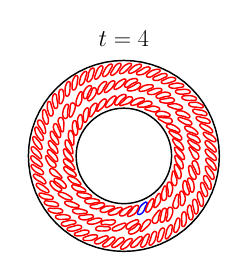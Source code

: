 \begin{tikzpicture}[scale=0.35] 

\begin{axis}[ 
axis equal image, 
scale only axis, 
xmin=-21, 
xmax=21, 
ymin=-21, 
ymax=21, 
hide axis, 
title = {\Huge$t = 4$} 
] 

\addplot [mark=none,black,line width=1.5] table{ 
2.0e+01 0.0e+00 
1.99e+01 1.96e+00 
1.962e+01 3.902e+00 
1.914e+01 5.806e+00 
1.848e+01 7.654e+00 
1.764e+01 9.428e+00 
1.663e+01 1.111e+01 
1.546e+01 1.269e+01 
1.414e+01 1.414e+01 
1.269e+01 1.546e+01 
1.111e+01 1.663e+01 
9.428e+00 1.764e+01 
7.654e+00 1.848e+01 
5.806e+00 1.914e+01 
3.902e+00 1.962e+01 
1.96e+00 1.99e+01 
1.225e-15 2.0e+01 
-1.96e+00 1.99e+01 
-3.902e+00 1.962e+01 
-5.806e+00 1.914e+01 
-7.654e+00 1.848e+01 
-9.428e+00 1.764e+01 
-1.111e+01 1.663e+01 
-1.269e+01 1.546e+01 
-1.414e+01 1.414e+01 
-1.546e+01 1.269e+01 
-1.663e+01 1.111e+01 
-1.764e+01 9.428e+00 
-1.848e+01 7.654e+00 
-1.914e+01 5.806e+00 
-1.962e+01 3.902e+00 
-1.99e+01 1.96e+00 
-2.0e+01 2.449e-15 
-1.99e+01 -1.96e+00 
-1.962e+01 -3.902e+00 
-1.914e+01 -5.806e+00 
-1.848e+01 -7.654e+00 
-1.764e+01 -9.428e+00 
-1.663e+01 -1.111e+01 
-1.546e+01 -1.269e+01 
-1.414e+01 -1.414e+01 
-1.269e+01 -1.546e+01 
-1.111e+01 -1.663e+01 
-9.428e+00 -1.764e+01 
-7.654e+00 -1.848e+01 
-5.806e+00 -1.914e+01 
-3.902e+00 -1.962e+01 
-1.96e+00 -1.99e+01 
-3.674e-15 -2.0e+01 
1.96e+00 -1.99e+01 
3.902e+00 -1.962e+01 
5.806e+00 -1.914e+01 
7.654e+00 -1.848e+01 
9.428e+00 -1.764e+01 
1.111e+01 -1.663e+01 
1.269e+01 -1.546e+01 
1.414e+01 -1.414e+01 
1.546e+01 -1.269e+01 
1.663e+01 -1.111e+01 
1.764e+01 -9.428e+00 
1.848e+01 -7.654e+00 
1.914e+01 -5.806e+00 
1.962e+01 -3.902e+00 
1.99e+01 -1.96e+00 
2.0e+01 0.0e+00 
}; 
\addplot [mark=none,black,line width=1.5] table{ 
1.0e+01 0.0e+00 
9.952e+00 -9.802e-01 
9.808e+00 -1.951e+00 
9.569e+00 -2.903e+00 
9.239e+00 -3.827e+00 
8.819e+00 -4.714e+00 
8.315e+00 -5.556e+00 
7.73e+00 -6.344e+00 
7.071e+00 -7.071e+00 
6.344e+00 -7.73e+00 
5.556e+00 -8.315e+00 
4.714e+00 -8.819e+00 
3.827e+00 -9.239e+00 
2.903e+00 -9.569e+00 
1.951e+00 -9.808e+00 
9.802e-01 -9.952e+00 
6.123e-16 -1.0e+01 
-9.802e-01 -9.952e+00 
-1.951e+00 -9.808e+00 
-2.903e+00 -9.569e+00 
-3.827e+00 -9.239e+00 
-4.714e+00 -8.819e+00 
-5.556e+00 -8.315e+00 
-6.344e+00 -7.73e+00 
-7.071e+00 -7.071e+00 
-7.73e+00 -6.344e+00 
-8.315e+00 -5.556e+00 
-8.819e+00 -4.714e+00 
-9.239e+00 -3.827e+00 
-9.569e+00 -2.903e+00 
-9.808e+00 -1.951e+00 
-9.952e+00 -9.802e-01 
-1.0e+01 -1.225e-15 
-9.952e+00 9.802e-01 
-9.808e+00 1.951e+00 
-9.569e+00 2.903e+00 
-9.239e+00 3.827e+00 
-8.819e+00 4.714e+00 
-8.315e+00 5.556e+00 
-7.73e+00 6.344e+00 
-7.071e+00 7.071e+00 
-6.344e+00 7.73e+00 
-5.556e+00 8.315e+00 
-4.714e+00 8.819e+00 
-3.827e+00 9.239e+00 
-2.903e+00 9.569e+00 
-1.951e+00 9.808e+00 
-9.802e-01 9.952e+00 
-1.837e-15 1.0e+01 
9.802e-01 9.952e+00 
1.951e+00 9.808e+00 
2.903e+00 9.569e+00 
3.827e+00 9.239e+00 
4.714e+00 8.819e+00 
5.556e+00 8.315e+00 
6.344e+00 7.73e+00 
7.071e+00 7.071e+00 
7.73e+00 6.344e+00 
8.315e+00 5.556e+00 
8.819e+00 4.714e+00 
9.239e+00 3.827e+00 
9.569e+00 2.903e+00 
9.808e+00 1.951e+00 
9.952e+00 9.802e-01 
1.0e+01 0.0e+00 
}; 
\addplot [mark=none,blue,line width=1.5] table{ 
4.578e+00 -1.056e+01 
4.633e+00 -1.046e+01 
4.708e+00 -1.033e+01 
4.8e+00 -1.016e+01 
4.87e+00 -9.941e+00 
4.781e+00 -9.706e+00 
4.507e+00 -9.697e+00 
4.254e+00 -9.862e+00 
4.011e+00 -1.005e+01 
3.778e+00 -1.025e+01 
3.573e+00 -1.045e+01 
3.414e+00 -1.066e+01 
3.305e+00 -1.086e+01 
3.23e+00 -1.104e+01 
3.173e+00 -1.118e+01 
3.128e+00 -1.129e+01 
3.085e+00 -1.138e+01 
3.034e+00 -1.149e+01 
2.966e+00 -1.162e+01 
2.89e+00 -1.18e+01 
2.861e+00 -1.202e+01 
2.99e+00 -1.224e+01 
3.267e+00 -1.228e+01 
3.545e+00 -1.217e+01 
3.796e+00 -1.199e+01 
4.011e+00 -1.177e+01 
4.175e+00 -1.154e+01 
4.287e+00 -1.13e+01 
4.366e+00 -1.109e+01 
4.431e+00 -1.09e+01 
4.486e+00 -1.076e+01 
4.534e+00 -1.065e+01 
4.578e+00 -1.056e+01 
}; 
\addplot [mark=none,red,line width=1.5] table{ 
6.294e+00 -9.195e+00 
6.257e+00 -9.084e+00 
6.147e+00 -8.984e+00 
5.96e+00 -8.983e+00 
5.77e+00 -9.111e+00 
5.588e+00 -9.3e+00 
5.401e+00 -9.518e+00 
5.219e+00 -9.76e+00 
5.069e+00 -1.003e+01 
4.952e+00 -1.031e+01 
4.848e+00 -1.058e+01 
4.751e+00 -1.083e+01 
4.668e+00 -1.104e+01 
4.612e+00 -1.122e+01 
4.585e+00 -1.137e+01 
4.584e+00 -1.149e+01 
4.606e+00 -1.159e+01 
4.661e+00 -1.169e+01 
4.781e+00 -1.178e+01 
4.969e+00 -1.18e+01 
5.176e+00 -1.17e+01 
5.373e+00 -1.153e+01 
5.559e+00 -1.131e+01 
5.731e+00 -1.106e+01 
5.876e+00 -1.078e+01 
5.981e+00 -1.05e+01 
6.054e+00 -1.022e+01 
6.117e+00 -9.965e+00 
6.179e+00 -9.744e+00 
6.236e+00 -9.561e+00 
6.276e+00 -9.415e+00 
6.295e+00 -9.298e+00 
6.294e+00 -9.195e+00 
}; 
\addplot [mark=none,red,line width=1.5] table{ 
7.658e+00 -8.257e+00 
7.652e+00 -8.14e+00 
7.61e+00 -7.996e+00 
7.468e+00 -7.875e+00 
7.251e+00 -7.922e+00 
7.078e+00 -8.117e+00 
6.925e+00 -8.361e+00 
6.773e+00 -8.624e+00 
6.64e+00 -8.902e+00 
6.56e+00 -9.195e+00 
6.525e+00 -9.482e+00 
6.491e+00 -9.743e+00 
6.441e+00 -9.968e+00 
6.383e+00 -1.015e+01 
6.332e+00 -1.029e+01 
6.297e+00 -1.041e+01 
6.277e+00 -1.051e+01 
6.28e+00 -1.062e+01 
6.349e+00 -1.076e+01 
6.523e+00 -1.082e+01 
6.736e+00 -1.074e+01 
6.936e+00 -1.057e+01 
7.135e+00 -1.036e+01 
7.327e+00 -1.013e+01 
7.496e+00 -9.873e+00 
7.622e+00 -9.597e+00 
7.684e+00 -9.316e+00 
7.686e+00 -9.052e+00 
7.666e+00 -8.823e+00 
7.653e+00 -8.632e+00 
7.652e+00 -8.479e+00 
7.656e+00 -8.361e+00 
7.658e+00 -8.257e+00 
}; 
\addplot [mark=none,red,line width=1.5] table{ 
8.912e+00 -6.986e+00 
8.912e+00 -6.868e+00 
8.911e+00 -6.717e+00 
8.892e+00 -6.527e+00 
8.79e+00 -6.325e+00 
8.546e+00 -6.302e+00 
8.374e+00 -6.529e+00 
8.259e+00 -6.809e+00 
8.147e+00 -7.097e+00 
8.043e+00 -7.383e+00 
7.961e+00 -7.659e+00 
7.914e+00 -7.918e+00 
7.901e+00 -8.147e+00 
7.903e+00 -8.339e+00 
7.909e+00 -8.491e+00 
7.916e+00 -8.609e+00 
7.924e+00 -8.712e+00 
7.939e+00 -8.829e+00 
7.971e+00 -8.977e+00 
8.047e+00 -9.151e+00 
8.211e+00 -9.309e+00 
8.466e+00 -9.338e+00 
8.704e+00 -9.184e+00 
8.866e+00 -8.929e+00 
8.957e+00 -8.635e+00 
8.979e+00 -8.333e+00 
8.96e+00 -8.045e+00 
8.937e+00 -7.782e+00 
8.921e+00 -7.553e+00 
8.914e+00 -7.361e+00 
8.911e+00 -7.21e+00 
8.911e+00 -7.091e+00 
8.912e+00 -6.986e+00 
}; 
\addplot [mark=none,red,line width=1.5] table{ 
1.002e+01 -5.975e+00 
9.973e+00 -5.869e+00 
9.898e+00 -5.737e+00 
9.777e+00 -5.59e+00 
9.577e+00 -5.481e+00 
9.324e+00 -5.521e+00 
9.14e+00 -5.736e+00 
9.062e+00 -6.027e+00 
9.074e+00 -6.335e+00 
9.141e+00 -6.631e+00 
9.205e+00 -6.913e+00 
9.244e+00 -7.173e+00 
9.26e+00 -7.402e+00 
9.26e+00 -7.594e+00 
9.255e+00 -7.745e+00 
9.248e+00 -7.863e+00 
9.243e+00 -7.967e+00 
9.24e+00 -8.084e+00 
9.249e+00 -8.235e+00 
9.314e+00 -8.414e+00 
9.506e+00 -8.522e+00 
9.732e+00 -8.404e+00 
9.883e+00 -8.16e+00 
9.997e+00 -7.88e+00 
1.009e+01 -7.586e+00 
1.016e+01 -7.291e+00 
1.02e+01 -7.006e+00 
1.021e+01 -6.743e+00 
1.019e+01 -6.514e+00 
1.015e+01 -6.327e+00 
1.01e+01 -6.182e+00 
1.006e+01 -6.071e+00 
1.002e+01 -5.975e+00 
}; 
\addplot [mark=none,red,line width=1.5] table{ 
1.071e+01 -3.816e+00 
1.069e+01 -3.7e+00 
1.066e+01 -3.551e+00 
1.061e+01 -3.366e+00 
1.047e+01 -3.193e+00 
1.023e+01 -3.248e+00 
1.014e+01 -3.518e+00 
1.011e+01 -3.82e+00 
1.006e+01 -4.124e+00 
9.999e+00 -4.422e+00 
9.952e+00 -4.706e+00 
9.93e+00 -4.968e+00 
9.942e+00 -5.197e+00 
9.981e+00 -5.384e+00 
1.003e+01 -5.527e+00 
1.008e+01 -5.635e+00 
1.012e+01 -5.728e+00 
1.018e+01 -5.831e+00 
1.026e+01 -5.961e+00 
1.038e+01 -6.11e+00 
1.057e+01 -6.232e+00 
1.082e+01 -6.208e+00 
1.1e+01 -5.993e+00 
1.109e+01 -5.702e+00 
1.113e+01 -5.396e+00 
1.112e+01 -5.093e+00 
1.107e+01 -4.811e+00 
1.097e+01 -4.564e+00 
1.088e+01 -4.352e+00 
1.081e+01 -4.174e+00 
1.077e+01 -4.03e+00 
1.073e+01 -3.917e+00 
1.071e+01 -3.816e+00 
}; 
\addplot [mark=none,red,line width=1.5] table{ 
1.104e+01 -1.894e+00 
1.095e+01 -1.824e+00 
1.081e+01 -1.789e+00 
1.064e+01 -1.871e+00 
1.056e+01 -2.082e+00 
1.056e+01 -2.344e+00 
1.06e+01 -2.629e+00 
1.066e+01 -2.926e+00 
1.076e+01 -3.218e+00 
1.089e+01 -3.495e+00 
1.1e+01 -3.76e+00 
1.109e+01 -4.007e+00 
1.117e+01 -4.226e+00 
1.123e+01 -4.408e+00 
1.129e+01 -4.547e+00 
1.135e+01 -4.644e+00 
1.143e+01 -4.712e+00 
1.154e+01 -4.758e+00 
1.169e+01 -4.749e+00 
1.184e+01 -4.638e+00 
1.194e+01 -4.433e+00 
1.199e+01 -4.175e+00 
1.2e+01 -3.888e+00 
1.197e+01 -3.586e+00 
1.191e+01 -3.284e+00 
1.181e+01 -3.0e+00 
1.166e+01 -2.752e+00 
1.151e+01 -2.539e+00 
1.137e+01 -2.353e+00 
1.126e+01 -2.194e+00 
1.118e+01 -2.067e+00 
1.111e+01 -1.971e+00 
1.104e+01 -1.894e+00 
}; 
\addplot [mark=none,red,line width=1.5] table{ 
1.144e+01 -3.352e-01 
1.136e+01 -2.44e-01 
1.127e+01 -1.266e-01 
1.113e+01 1.132e-02 
1.093e+01 1.079e-01 
1.071e+01 -9.694e-03 
1.069e+01 -2.912e-01 
1.075e+01 -5.869e-01 
1.084e+01 -8.839e-01 
1.093e+01 -1.172e+00 
1.105e+01 -1.435e+00 
1.119e+01 -1.658e+00 
1.133e+01 -1.839e+00 
1.145e+01 -1.988e+00 
1.154e+01 -2.109e+00 
1.161e+01 -2.205e+00 
1.167e+01 -2.291e+00 
1.173e+01 -2.389e+00 
1.182e+01 -2.513e+00 
1.196e+01 -2.645e+00 
1.218e+01 -2.699e+00 
1.238e+01 -2.545e+00 
1.244e+01 -2.267e+00 
1.243e+01 -1.965e+00 
1.237e+01 -1.662e+00 
1.228e+01 -1.374e+00 
1.214e+01 -1.12e+00 
1.198e+01 -9.133e-01 
1.182e+01 -7.473e-01 
1.169e+01 -6.116e-01 
1.158e+01 -5.02e-01 
1.15e+01 -4.142e-01 
1.144e+01 -3.352e-01 
}; 
\addplot [mark=none,red,line width=1.5] table{ 
1.151e+01 1.382e+00 
1.142e+01 1.46e+00 
1.13e+01 1.561e+00 
1.116e+01 1.685e+00 
1.096e+01 1.797e+00 
1.071e+01 1.768e+00 
1.06e+01 1.514e+00 
1.068e+01 1.221e+00 
1.079e+01 9.36e-01 
1.093e+01 6.642e-01 
1.109e+01 4.226e-01 
1.126e+01 2.255e-01 
1.143e+01 6.542e-02 
1.156e+01 -6.81e-02 
1.167e+01 -1.766e-01 
1.175e+01 -2.631e-01 
1.182e+01 -3.4e-01 
1.19e+01 -4.278e-01 
1.2e+01 -5.388e-01 
1.214e+01 -6.66e-01 
1.235e+01 -7.632e-01 
1.259e+01 -7.063e-01 
1.271e+01 -4.513e-01 
1.266e+01 -1.531e-01 
1.255e+01 1.352e-01 
1.242e+01 4.056e-01 
1.226e+01 6.489e-01 
1.21e+01 8.544e-01 
1.194e+01 1.017e+00 
1.179e+01 1.143e+00 
1.167e+01 1.239e+00 
1.158e+01 1.315e+00 
1.151e+01 1.382e+00 
}; 
\addplot [mark=none,red,line width=1.5] table{ 
1.062e+01 3.555e+00 
1.05e+01 3.592e+00 
1.035e+01 3.584e+00 
1.022e+01 3.455e+00 
1.023e+01 3.23e+00 
1.035e+01 2.996e+00 
1.05e+01 2.749e+00 
1.066e+01 2.491e+00 
1.084e+01 2.241e+00 
1.105e+01 2.03e+00 
1.129e+01 1.863e+00 
1.151e+01 1.713e+00 
1.169e+01 1.572e+00 
1.183e+01 1.447e+00 
1.195e+01 1.35e+00 
1.205e+01 1.283e+00 
1.214e+01 1.24e+00 
1.226e+01 1.219e+00 
1.24e+01 1.258e+00 
1.251e+01 1.408e+00 
1.252e+01 1.635e+00 
1.244e+01 1.885e+00 
1.232e+01 2.146e+00 
1.216e+01 2.409e+00 
1.199e+01 2.659e+00 
1.177e+01 2.876e+00 
1.154e+01 3.039e+00 
1.13e+01 3.16e+00 
1.11e+01 3.265e+00 
1.093e+01 3.362e+00 
1.081e+01 3.444e+00 
1.071e+01 3.507e+00 
1.062e+01 3.555e+00 
}; 
\addplot [mark=none,red,line width=1.5] table{ 
1.028e+01 5.078e+00 
1.018e+01 5.129e+00 
1.004e+01 5.191e+00 
9.86e+00 5.255e+00 
9.633e+00 5.261e+00 
9.465e+00 5.078e+00 
9.554e+00 4.812e+00 
9.752e+00 4.582e+00 
9.964e+00 4.358e+00 
1.018e+01 4.146e+00 
1.04e+01 3.964e+00 
1.063e+01 3.825e+00 
1.083e+01 3.722e+00 
1.101e+01 3.639e+00 
1.114e+01 3.571e+00 
1.125e+01 3.516e+00 
1.134e+01 3.468e+00 
1.144e+01 3.414e+00 
1.158e+01 3.354e+00 
1.177e+01 3.312e+00 
1.199e+01 3.361e+00 
1.213e+01 3.57e+00 
1.21e+01 3.852e+00 
1.195e+01 4.117e+00 
1.175e+01 4.353e+00 
1.152e+01 4.545e+00 
1.127e+01 4.679e+00 
1.102e+01 4.774e+00 
1.08e+01 4.854e+00 
1.062e+01 4.925e+00 
1.049e+01 4.985e+00 
1.038e+01 5.034e+00 
1.028e+01 5.078e+00 
}; 
\addplot [mark=none,red,line width=1.5] table{ 
9.714e+00 6.595e+00 
9.597e+00 6.598e+00 
9.445e+00 6.598e+00 
9.255e+00 6.586e+00 
9.041e+00 6.508e+00 
8.915e+00 6.288e+00 
9.012e+00 6.024e+00 
9.233e+00 5.817e+00 
9.494e+00 5.653e+00 
9.774e+00 5.537e+00 
1.005e+01 5.458e+00 
1.03e+01 5.386e+00 
1.052e+01 5.314e+00 
1.07e+01 5.244e+00 
1.084e+01 5.182e+00 
1.095e+01 5.131e+00 
1.104e+01 5.085e+00 
1.114e+01 5.034e+00 
1.128e+01 4.975e+00 
1.147e+01 4.937e+00 
1.168e+01 5.01e+00 
1.175e+01 5.251e+00 
1.163e+01 5.505e+00 
1.142e+01 5.729e+00 
1.119e+01 5.932e+00 
1.095e+01 6.115e+00 
1.071e+01 6.273e+00 
1.048e+01 6.4e+00 
1.027e+01 6.491e+00 
1.008e+01 6.546e+00 
9.935e+00 6.575e+00 
9.818e+00 6.588e+00 
9.714e+00 6.595e+00 
}; 
\addplot [mark=none,red,line width=1.5] table{ 
7.882e+00 8.057e+00 
7.767e+00 8.08e+00 
7.618e+00 8.108e+00 
7.427e+00 8.123e+00 
7.22e+00 8.037e+00 
7.217e+00 7.793e+00 
7.439e+00 7.614e+00 
7.703e+00 7.465e+00 
7.969e+00 7.31e+00 
8.231e+00 7.156e+00 
8.483e+00 7.019e+00 
8.723e+00 6.911e+00 
8.942e+00 6.841e+00 
9.13e+00 6.808e+00 
9.281e+00 6.798e+00 
9.399e+00 6.797e+00 
9.502e+00 6.802e+00 
9.619e+00 6.814e+00 
9.766e+00 6.846e+00 
9.938e+00 6.927e+00 
1.009e+01 7.097e+00 
1.013e+01 7.351e+00 
1.003e+01 7.614e+00 
9.807e+00 7.819e+00 
9.523e+00 7.936e+00 
9.222e+00 7.969e+00 
8.934e+00 7.968e+00 
8.671e+00 7.969e+00 
8.441e+00 7.98e+00 
8.25e+00 7.998e+00 
8.1e+00 8.019e+00 
7.984e+00 8.038e+00 
7.882e+00 8.057e+00 
}; 
\addplot [mark=none,red,line width=1.5] table{ 
7.386e+00 9.308e+00 
7.272e+00 9.279e+00 
7.128e+00 9.234e+00 
6.952e+00 9.159e+00 
6.767e+00 9.025e+00 
6.657e+00 8.792e+00 
6.739e+00 8.524e+00 
6.984e+00 8.353e+00 
7.286e+00 8.3e+00 
7.589e+00 8.324e+00 
7.876e+00 8.353e+00 
8.139e+00 8.363e+00 
8.369e+00 8.355e+00 
8.559e+00 8.338e+00 
8.709e+00 8.318e+00 
8.825e+00 8.299e+00 
8.927e+00 8.281e+00 
9.043e+00 8.261e+00 
9.193e+00 8.241e+00 
9.384e+00 8.241e+00 
9.592e+00 8.328e+00 
9.675e+00 8.564e+00 
9.525e+00 8.803e+00 
9.275e+00 8.973e+00 
8.996e+00 9.104e+00 
8.711e+00 9.206e+00 
8.433e+00 9.281e+00 
8.175e+00 9.329e+00 
7.946e+00 9.352e+00 
7.755e+00 9.355e+00 
7.604e+00 9.345e+00 
7.487e+00 9.328e+00 
7.386e+00 9.308e+00 
}; 
\addplot [mark=none,red,line width=1.5] table{ 
5.071e+00 1.018e+01 
4.954e+00 1.017e+01 
4.803e+00 1.016e+01 
4.613e+00 1.013e+01 
4.426e+00 1.001e+01 
4.455e+00 9.766e+00 
4.712e+00 9.645e+00 
5.007e+00 9.575e+00 
5.303e+00 9.49e+00 
5.591e+00 9.397e+00 
5.867e+00 9.313e+00 
6.123e+00 9.255e+00 
6.351e+00 9.233e+00 
6.542e+00 9.246e+00 
6.69e+00 9.278e+00 
6.802e+00 9.314e+00 
6.899e+00 9.35e+00 
7.008e+00 9.393e+00 
7.149e+00 9.449e+00 
7.32e+00 9.534e+00 
7.474e+00 9.699e+00 
7.464e+00 9.951e+00 
7.253e+00 1.014e+01 
6.974e+00 1.026e+01 
6.68e+00 1.035e+01 
6.384e+00 1.041e+01 
6.097e+00 1.043e+01 
5.837e+00 1.039e+01 
5.616e+00 1.032e+01 
5.434e+00 1.026e+01 
5.288e+00 1.022e+01 
5.173e+00 1.02e+01 
5.071e+00 1.018e+01 
}; 
\addplot [mark=none,red,line width=1.5] table{ 
2.933e+00 1.067e+01 
2.864e+00 1.057e+01 
2.851e+00 1.042e+01 
2.973e+00 1.028e+01 
3.195e+00 1.023e+01 
3.457e+00 1.022e+01 
3.745e+00 1.022e+01 
4.048e+00 1.022e+01 
4.354e+00 1.026e+01 
4.649e+00 1.033e+01 
4.927e+00 1.041e+01 
5.181e+00 1.048e+01 
5.402e+00 1.055e+01 
5.58e+00 1.062e+01 
5.709e+00 1.07e+01 
5.794e+00 1.078e+01 
5.849e+00 1.087e+01 
5.881e+00 1.098e+01 
5.863e+00 1.113e+01 
5.754e+00 1.128e+01 
5.555e+00 1.139e+01 
5.301e+00 1.146e+01 
5.015e+00 1.148e+01 
4.713e+00 1.146e+01 
4.416e+00 1.138e+01 
4.142e+00 1.125e+01 
3.889e+00 1.111e+01 
3.653e+00 1.099e+01 
3.441e+00 1.091e+01 
3.262e+00 1.084e+01 
3.12e+00 1.078e+01 
3.015e+00 1.073e+01 
2.933e+00 1.067e+01 
}; 
\addplot [mark=none,red,line width=1.5] table{ 
1.56e+00 1.119e+01 
1.483e+00 1.11e+01 
1.413e+00 1.097e+01 
1.418e+00 1.078e+01 
1.582e+00 1.063e+01 
1.841e+00 1.06e+01 
2.127e+00 1.064e+01 
2.421e+00 1.071e+01 
2.707e+00 1.083e+01 
2.968e+00 1.098e+01 
3.212e+00 1.114e+01 
3.443e+00 1.127e+01 
3.652e+00 1.136e+01 
3.83e+00 1.143e+01 
3.971e+00 1.149e+01 
4.078e+00 1.154e+01 
4.166e+00 1.159e+01 
4.251e+00 1.167e+01 
4.312e+00 1.181e+01 
4.27e+00 1.199e+01 
4.085e+00 1.212e+01 
3.826e+00 1.216e+01 
3.538e+00 1.216e+01 
3.238e+00 1.212e+01 
2.936e+00 1.206e+01 
2.646e+00 1.197e+01 
2.381e+00 1.185e+01 
2.154e+00 1.172e+01 
1.973e+00 1.158e+01 
1.831e+00 1.145e+01 
1.72e+00 1.134e+01 
1.633e+00 1.126e+01 
1.56e+00 1.119e+01 
}; 
\addplot [mark=none,red,line width=1.5] table{ 
-5.327e-01 1.115e+01 
-6.269e-01 1.108e+01 
-7.444e-01 1.098e+01 
-8.668e-01 1.083e+01 
-8.696e-01 1.062e+01 
-6.349e-01 1.053e+01 
-3.568e-01 1.061e+01 
-6.677e-02 1.07e+01 
2.307e-01 1.078e+01 
5.23e-01 1.086e+01 
7.96e-01 1.095e+01 
1.035e+00 1.106e+01 
1.226e+00 1.119e+01 
1.37e+00 1.131e+01 
1.478e+00 1.142e+01 
1.56e+00 1.151e+01 
1.629e+00 1.158e+01 
1.702e+00 1.167e+01 
1.78e+00 1.18e+01 
1.826e+00 1.199e+01 
1.763e+00 1.22e+01 
1.558e+00 1.236e+01 
1.276e+00 1.241e+01 
9.769e-01 1.237e+01 
6.948e-01 1.225e+01 
4.592e-01 1.206e+01 
2.585e-01 1.185e+01 
7.44e-02 1.166e+01 
-9.303e-02 1.151e+01 
-2.375e-01 1.138e+01 
-3.553e-01 1.128e+01 
-4.494e-01 1.121e+01 
-5.327e-01 1.115e+01 
}; 
\addplot [mark=none,red,line width=1.5] table{ 
-1.653e+00 1.169e+01 
-1.713e+00 1.159e+01 
-1.786e+00 1.146e+01 
-1.868e+00 1.129e+01 
-1.93e+00 1.107e+01 
-1.89e+00 1.081e+01 
-1.669e+00 1.064e+01 
-1.373e+00 1.068e+01 
-1.119e+00 1.085e+01 
-9.241e-01 1.109e+01 
-7.541e-01 1.132e+01 
-5.894e-01 1.153e+01 
-4.337e-01 1.169e+01 
-2.954e-01 1.183e+01 
-1.804e-01 1.192e+01 
-8.797e-02 1.2e+01 
-5.202e-03 1.206e+01 
9.011e-02 1.213e+01 
2.12e-01 1.222e+01 
3.537e-01 1.235e+01 
4.602e-01 1.255e+01 
3.935e-01 1.279e+01 
1.351e-01 1.29e+01 
-1.649e-01 1.287e+01 
-4.58e-01 1.277e+01 
-7.322e-01 1.264e+01 
-9.771e-01 1.249e+01 
-1.182e+00 1.233e+01 
-1.341e+00 1.216e+01 
-1.456e+00 1.201e+01 
-1.539e+00 1.188e+01 
-1.601e+00 1.178e+01 
-1.653e+00 1.169e+01 
}; 
\addplot [mark=none,red,line width=1.5] table{ 
-3.67e+00 1.089e+01 
-3.73e+00 1.079e+01 
-3.805e+00 1.066e+01 
-3.877e+00 1.048e+01 
-3.859e+00 1.026e+01 
-3.644e+00 1.013e+01 
-3.372e+00 1.021e+01 
-3.108e+00 1.036e+01 
-2.846e+00 1.052e+01 
-2.598e+00 1.069e+01 
-2.387e+00 1.089e+01 
-2.23e+00 1.11e+01 
-2.122e+00 1.13e+01 
-2.041e+00 1.148e+01 
-1.975e+00 1.161e+01 
-1.919e+00 1.172e+01 
-1.867e+00 1.181e+01 
-1.805e+00 1.191e+01 
-1.725e+00 1.204e+01 
-1.643e+00 1.221e+01 
-1.651e+00 1.243e+01 
-1.862e+00 1.256e+01 
-2.136e+00 1.249e+01 
-2.396e+00 1.234e+01 
-2.648e+00 1.216e+01 
-2.884e+00 1.197e+01 
-3.093e+00 1.177e+01 
-3.262e+00 1.157e+01 
-3.39e+00 1.138e+01 
-3.485e+00 1.121e+01 
-3.559e+00 1.108e+01 
-3.617e+00 1.098e+01 
-3.67e+00 1.089e+01 
}; 
\addplot [mark=none,red,line width=1.5] table{ 
-5.514e+00 1.007e+01 
-5.565e+00 9.961e+00 
-5.634e+00 9.826e+00 
-5.707e+00 9.649e+00 
-5.687e+00 9.426e+00 
-5.458e+00 9.338e+00 
-5.213e+00 9.485e+00 
-4.985e+00 9.684e+00 
-4.747e+00 9.881e+00 
-4.516e+00 1.008e+01 
-4.311e+00 1.028e+01 
-4.152e+00 1.049e+01 
-4.036e+00 1.069e+01 
-3.949e+00 1.086e+01 
-3.881e+00 1.099e+01 
-3.829e+00 1.11e+01 
-3.784e+00 1.119e+01 
-3.737e+00 1.13e+01 
-3.689e+00 1.144e+01 
-3.669e+00 1.163e+01 
-3.751e+00 1.184e+01 
-3.983e+00 1.194e+01 
-4.257e+00 1.187e+01 
-4.51e+00 1.171e+01 
-4.74e+00 1.15e+01 
-4.944e+00 1.128e+01 
-5.114e+00 1.104e+01 
-5.241e+00 1.081e+01 
-5.325e+00 1.06e+01 
-5.385e+00 1.042e+01 
-5.432e+00 1.027e+01 
-5.474e+00 1.016e+01 
-5.514e+00 1.007e+01 
}; 
\addplot [mark=none,red,line width=1.5] table{ 
-7.22e+00 8.415e+00 
-7.185e+00 8.304e+00 
-7.076e+00 8.203e+00 
-6.891e+00 8.214e+00 
-6.72e+00 8.365e+00 
-6.566e+00 8.578e+00 
-6.402e+00 8.814e+00 
-6.231e+00 9.064e+00 
-6.069e+00 9.327e+00 
-5.946e+00 9.604e+00 
-5.861e+00 9.88e+00 
-5.783e+00 1.013e+01 
-5.705e+00 1.035e+01 
-5.643e+00 1.053e+01 
-5.612e+00 1.068e+01 
-5.613e+00 1.079e+01 
-5.642e+00 1.089e+01 
-5.713e+00 1.098e+01 
-5.849e+00 1.104e+01 
-6.037e+00 1.102e+01 
-6.238e+00 1.091e+01 
-6.442e+00 1.075e+01 
-6.648e+00 1.054e+01 
-6.839e+00 1.031e+01 
-6.987e+00 1.004e+01 
-7.066e+00 9.749e+00 
-7.091e+00 9.462e+00 
-7.109e+00 9.199e+00 
-7.139e+00 8.971e+00 
-7.177e+00 8.784e+00 
-7.207e+00 8.635e+00 
-7.222e+00 8.518e+00 
-7.22e+00 8.415e+00 
}; 
\addplot [mark=none,red,line width=1.5] table{ 
-8.477e+00 7.962e+00 
-8.47e+00 7.844e+00 
-8.461e+00 7.692e+00 
-8.451e+00 7.501e+00 
-8.414e+00 7.275e+00 
-8.268e+00 7.065e+00 
-7.997e+00 7.078e+00 
-7.811e+00 7.314e+00 
-7.682e+00 7.594e+00 
-7.575e+00 7.878e+00 
-7.502e+00 8.156e+00 
-7.472e+00 8.418e+00 
-7.465e+00 8.648e+00 
-7.459e+00 8.839e+00 
-7.449e+00 8.991e+00 
-7.437e+00 9.108e+00 
-7.422e+00 9.211e+00 
-7.402e+00 9.327e+00 
-7.375e+00 9.476e+00 
-7.351e+00 9.666e+00 
-7.38e+00 9.892e+00 
-7.559e+00 1.007e+01 
-7.833e+00 1.002e+01 
-8.048e+00 9.814e+00 
-8.215e+00 9.555e+00 
-8.347e+00 9.282e+00 
-8.443e+00 9.011e+00 
-8.497e+00 8.754e+00 
-8.512e+00 8.525e+00 
-8.506e+00 8.333e+00 
-8.495e+00 8.182e+00 
-8.485e+00 8.065e+00 
-8.477e+00 7.962e+00 
}; 
\addplot [mark=none,red,line width=1.5] table{ 
-9.596e+00 6.361e+00 
-9.583e+00 6.244e+00 
-9.567e+00 6.093e+00 
-9.54e+00 5.903e+00 
-9.467e+00 5.686e+00 
-9.261e+00 5.54e+00 
-9.022e+00 5.672e+00 
-8.895e+00 5.947e+00 
-8.799e+00 6.24e+00 
-8.716e+00 6.531e+00 
-8.66e+00 6.813e+00 
-8.646e+00 7.076e+00 
-8.662e+00 7.305e+00 
-8.684e+00 7.495e+00 
-8.701e+00 7.646e+00 
-8.712e+00 7.763e+00 
-8.72e+00 7.866e+00 
-8.727e+00 7.984e+00 
-8.738e+00 8.135e+00 
-8.764e+00 8.324e+00 
-8.855e+00 8.533e+00 
-9.08e+00 8.649e+00 
-9.331e+00 8.527e+00 
-9.497e+00 8.274e+00 
-9.613e+00 7.989e+00 
-9.689e+00 7.695e+00 
-9.719e+00 7.41e+00 
-9.705e+00 7.147e+00 
-9.674e+00 6.919e+00 
-9.645e+00 6.73e+00 
-9.624e+00 6.58e+00 
-9.608e+00 6.463e+00 
-9.596e+00 6.361e+00 
}; 
\addplot [mark=none,red,line width=1.5] table{ 
-1.058e+01 4.998e+00 
-1.054e+01 4.887e+00 
-1.049e+01 4.744e+00 
-1.042e+01 4.568e+00 
-1.028e+01 4.385e+00 
-1.003e+01 4.319e+00 
-9.82e+00 4.497e+00 
-9.725e+00 4.784e+00 
-9.679e+00 5.089e+00 
-9.676e+00 5.392e+00 
-9.721e+00 5.676e+00 
-9.784e+00 5.931e+00 
-9.838e+00 6.155e+00 
-9.877e+00 6.342e+00 
-9.901e+00 6.492e+00 
-9.917e+00 6.608e+00 
-9.928e+00 6.711e+00 
-9.94e+00 6.828e+00 
-9.957e+00 6.978e+00 
-10.0e+00 7.164e+00 
-1.013e+01 7.35e+00 
-1.038e+01 7.388e+00 
-1.058e+01 7.196e+00 
-1.069e+01 6.915e+00 
-1.076e+01 6.614e+00 
-1.08e+01 6.313e+00 
-1.08e+01 6.025e+00 
-1.079e+01 5.763e+00 
-1.075e+01 5.536e+00 
-1.07e+01 5.351e+00 
-1.065e+01 5.207e+00 
-1.062e+01 5.096e+00 
-1.058e+01 4.998e+00 
}; 
\addplot [mark=none,red,line width=1.5] table{ 
-1.101e+01 2.597e+00 
-1.097e+01 2.488e+00 
-1.089e+01 2.357e+00 
-1.073e+01 2.262e+00 
-1.054e+01 2.362e+00 
-1.048e+01 2.616e+00 
-1.048e+01 2.904e+00 
-1.047e+01 3.207e+00 
-1.045e+01 3.515e+00 
-1.045e+01 3.818e+00 
-1.048e+01 4.104e+00 
-1.055e+01 4.356e+00 
-1.064e+01 4.568e+00 
-1.072e+01 4.743e+00 
-1.078e+01 4.881e+00 
-1.083e+01 4.988e+00 
-1.088e+01 5.079e+00 
-1.095e+01 5.176e+00 
-1.106e+01 5.279e+00 
-1.124e+01 5.33e+00 
-1.144e+01 5.229e+00 
-1.156e+01 4.998e+00 
-1.161e+01 4.717e+00 
-1.164e+01 4.415e+00 
-1.164e+01 4.107e+00 
-1.159e+01 3.807e+00 
-1.15e+01 3.534e+00 
-1.137e+01 3.303e+00 
-1.125e+01 3.108e+00 
-1.116e+01 2.941e+00 
-1.109e+01 2.804e+00 
-1.105e+01 2.694e+00 
-1.101e+01 2.597e+00 
}; 
\addplot [mark=none,red,line width=1.5] table{ 
-1.124e+01 7.105e-01 
-1.116e+01 6.194e-01 
-1.105e+01 5.201e-01 
-1.087e+01 4.723e-01 
-1.07e+01 6.067e-01 
-1.068e+01 8.658e-01 
-1.074e+01 1.148e+00 
-1.081e+01 1.443e+00 
-1.089e+01 1.742e+00 
-1.099e+01 2.028e+00 
-1.112e+01 2.283e+00 
-1.126e+01 2.508e+00 
-1.137e+01 2.706e+00 
-1.147e+01 2.873e+00 
-1.154e+01 3.005e+00 
-1.161e+01 3.104e+00 
-1.167e+01 3.185e+00 
-1.175e+01 3.265e+00 
-1.189e+01 3.331e+00 
-1.208e+01 3.323e+00 
-1.224e+01 3.174e+00 
-1.232e+01 2.924e+00 
-1.232e+01 2.637e+00 
-1.228e+01 2.337e+00 
-1.22e+01 2.039e+00 
-1.207e+01 1.765e+00 
-1.19e+01 1.532e+00 
-1.173e+01 1.334e+00 
-1.158e+01 1.161e+00 
-1.146e+01 1.012e+00 
-1.137e+01 8.906e-01 
-1.13e+01 7.943e-01 
-1.124e+01 7.105e-01 
}; 
\addplot [mark=none,red,line width=1.5] table{ 
-1.13e+01 -9.348e-01 
-1.121e+01 -1.007e+00 
-1.108e+01 -1.091e+00 
-1.09e+01 -1.153e+00 
-1.069e+01 -1.08e+00 
-1.063e+01 -8.341e-01 
-1.07e+01 -5.579e-01 
-1.082e+01 -2.791e-01 
-1.097e+01 -5.522e-03 
-1.114e+01 2.412e-01 
-1.135e+01 4.482e-01 
-1.153e+01 6.309e-01 
-1.169e+01 7.989e-01 
-1.181e+01 9.472e-01 
-1.19e+01 1.069e+00 
-1.197e+01 1.165e+00 
-1.204e+01 1.247e+00 
-1.211e+01 1.335e+00 
-1.223e+01 1.426e+00 
-1.242e+01 1.463e+00 
-1.26e+01 1.34e+00 
-1.266e+01 1.087e+00 
-1.263e+01 8.021e-01 
-1.255e+01 5.091e-01 
-1.244e+01 2.208e-01 
-1.23e+01 -4.696e-02 
-1.212e+01 -2.748e-01 
-1.193e+01 -4.518e-01 
-1.175e+01 -5.9e-01 
-1.159e+01 -7.032e-01 
-1.147e+01 -7.954e-01 
-1.138e+01 -8.694e-01 
-1.13e+01 -9.348e-01 
}; 
\addplot [mark=none,red,line width=1.5] table{ 
-1.105e+01 -2.635e+00 
-1.096e+01 -2.708e+00 
-1.084e+01 -2.799e+00 
-1.068e+01 -2.899e+00 
-1.045e+01 -2.935e+00 
-1.029e+01 -2.754e+00 
-1.035e+01 -2.477e+00 
-1.049e+01 -2.209e+00 
-1.065e+01 -1.943e+00 
-1.082e+01 -1.693e+00 
-1.101e+01 -1.477e+00 
-1.121e+01 -1.308e+00 
-1.14e+01 -1.175e+00 
-1.156e+01 -1.064e+00 
-1.168e+01 -9.743e-01 
-1.177e+01 -9.029e-01 
-1.186e+01 -8.404e-01 
-1.195e+01 -7.713e-01 
-1.208e+01 -6.913e-01 
-1.226e+01 -6.261e-01 
-1.248e+01 -6.547e-01 
-1.264e+01 -8.517e-01 
-1.265e+01 -1.136e+00 
-1.255e+01 -1.422e+00 
-1.239e+01 -1.684e+00 
-1.218e+01 -1.902e+00 
-1.195e+01 -2.067e+00 
-1.172e+01 -2.199e+00 
-1.152e+01 -2.315e+00 
-1.136e+01 -2.417e+00 
-1.123e+01 -2.503e+00 
-1.114e+01 -2.573e+00 
-1.105e+01 -2.635e+00 
}; 
\addplot [mark=none,red,line width=1.5] table{ 
-1.068e+01 -4.221e+00 
-1.057e+01 -4.264e+00 
-1.043e+01 -4.309e+00 
-1.024e+01 -4.322e+00 
-1.004e+01 -4.213e+00 
-9.996e+00 -3.963e+00 
-1.012e+01 -3.705e+00 
-1.031e+01 -3.469e+00 
-1.054e+01 -3.262e+00 
-1.079e+01 -3.102e+00 
-1.105e+01 -2.968e+00 
-1.128e+01 -2.839e+00 
-1.148e+01 -2.717e+00 
-1.163e+01 -2.609e+00 
-1.176e+01 -2.523e+00 
-1.186e+01 -2.456e+00 
-1.194e+01 -2.4e+00 
-1.204e+01 -2.343e+00 
-1.219e+01 -2.287e+00 
-1.238e+01 -2.275e+00 
-1.256e+01 -2.401e+00 
-1.258e+01 -2.655e+00 
-1.247e+01 -2.917e+00 
-1.229e+01 -3.164e+00 
-1.209e+01 -3.396e+00 
-1.187e+01 -3.606e+00 
-1.164e+01 -3.783e+00 
-1.142e+01 -3.918e+00 
-1.121e+01 -4.013e+00 
-1.103e+01 -4.083e+00 
-1.089e+01 -4.138e+00 
-1.078e+01 -4.183e+00 
-1.068e+01 -4.221e+00 
}; 
\addplot [mark=none,red,line width=1.5] table{ 
-9.779e+00 -5.961e+00 
-9.669e+00 -6.004e+00 
-9.529e+00 -6.06e+00 
-9.346e+00 -6.116e+00 
-9.122e+00 -6.09e+00 
-9.011e+00 -5.869e+00 
-9.145e+00 -5.619e+00 
-9.355e+00 -5.4e+00 
-9.57e+00 -5.178e+00 
-9.785e+00 -4.965e+00 
-1.0e+01 -4.779e+00 
-1.023e+01 -4.642e+00 
-1.044e+01 -4.557e+00 
-1.062e+01 -4.502e+00 
-1.077e+01 -4.458e+00 
-1.088e+01 -4.42e+00 
-1.098e+01 -4.385e+00 
-1.109e+01 -4.342e+00 
-1.123e+01 -4.29e+00 
-1.142e+01 -4.252e+00 
-1.163e+01 -4.308e+00 
-1.174e+01 -4.535e+00 
-1.164e+01 -4.801e+00 
-1.145e+01 -5.038e+00 
-1.124e+01 -5.26e+00 
-1.102e+01 -5.462e+00 
-1.078e+01 -5.626e+00 
-1.054e+01 -5.737e+00 
-1.032e+01 -5.804e+00 
-1.014e+01 -5.852e+00 
-9.989e+00 -5.891e+00 
-9.877e+00 -5.927e+00 
-9.779e+00 -5.961e+00 
}; 
\addplot [mark=none,red,line width=1.5] table{ 
-8.388e+00 -7.522e+00 
-8.271e+00 -7.523e+00 
-8.124e+00 -7.492e+00 
-7.986e+00 -7.366e+00 
-7.999e+00 -7.145e+00 
-8.18e+00 -6.958e+00 
-8.418e+00 -6.796e+00 
-8.676e+00 -6.636e+00 
-8.947e+00 -6.49e+00 
-9.231e+00 -6.381e+00 
-9.512e+00 -6.314e+00 
-9.77e+00 -6.259e+00 
-9.992e+00 -6.2e+00 
-1.017e+01 -6.142e+00 
-1.032e+01 -6.096e+00 
-1.044e+01 -6.069e+00 
-1.054e+01 -6.057e+00 
-1.065e+01 -6.065e+00 
-1.079e+01 -6.126e+00 
-1.09e+01 -6.281e+00 
-1.087e+01 -6.506e+00 
-1.073e+01 -6.723e+00 
-1.052e+01 -6.92e+00 
-1.028e+01 -7.099e+00 
-1.001e+01 -7.25e+00 
-9.723e+00 -7.354e+00 
-9.439e+00 -7.403e+00 
-9.177e+00 -7.426e+00 
-8.948e+00 -7.447e+00 
-8.758e+00 -7.471e+00 
-8.608e+00 -7.494e+00 
-8.491e+00 -7.511e+00 
-8.388e+00 -7.522e+00 
}; 
\addplot [mark=none,red,line width=1.5] table{ 
-7.62e+00 -8.785e+00 
-7.503e+00 -8.77e+00 
-7.352e+00 -8.757e+00 
-7.161e+00 -8.742e+00 
-6.938e+00 -8.691e+00 
-6.772e+00 -8.502e+00 
-6.879e+00 -8.249e+00 
-7.14e+00 -8.096e+00 
-7.424e+00 -7.975e+00 
-7.709e+00 -7.873e+00 
-7.989e+00 -7.806e+00 
-8.251e+00 -7.78e+00 
-8.481e+00 -7.772e+00 
-8.672e+00 -7.765e+00 
-8.824e+00 -7.754e+00 
-8.941e+00 -7.742e+00 
-9.043e+00 -7.729e+00 
-9.16e+00 -7.712e+00 
-9.31e+00 -7.692e+00 
-9.501e+00 -7.685e+00 
-9.717e+00 -7.754e+00 
-9.835e+00 -7.977e+00 
-9.721e+00 -8.234e+00 
-9.488e+00 -8.426e+00 
-9.22e+00 -8.578e+00 
-8.942e+00 -8.699e+00 
-8.668e+00 -8.787e+00 
-8.411e+00 -8.838e+00 
-8.181e+00 -8.85e+00 
-7.99e+00 -8.837e+00 
-7.839e+00 -8.817e+00 
-7.723e+00 -8.8e+00 
-7.62e+00 -8.785e+00 
}; 
\addplot [mark=none,red,line width=1.5] table{ 
-5.493e+00 -9.755e+00 
-5.378e+00 -9.733e+00 
-5.236e+00 -9.68e+00 
-5.11e+00 -9.541e+00 
-5.158e+00 -9.329e+00 
-5.387e+00 -9.205e+00 
-5.664e+00 -9.129e+00 
-5.957e+00 -9.052e+00 
-6.257e+00 -8.981e+00 
-6.557e+00 -8.932e+00 
-6.845e+00 -8.928e+00 
-7.106e+00 -8.958e+00 
-7.334e+00 -8.993e+00 
-7.523e+00 -9.021e+00 
-7.673e+00 -9.046e+00 
-7.788e+00 -9.07e+00 
-7.887e+00 -9.1e+00 
-7.993e+00 -9.149e+00 
-8.11e+00 -9.244e+00 
-8.19e+00 -9.415e+00 
-8.149e+00 -9.636e+00 
-7.969e+00 -9.825e+00 
-7.713e+00 -9.954e+00 
-7.421e+00 -1.003e+01 
-7.114e+00 -1.005e+01 
-6.814e+00 -1.001e+01 
-6.534e+00 -9.941e+00 
-6.278e+00 -9.879e+00 
-6.053e+00 -9.833e+00 
-5.864e+00 -9.803e+00 
-5.713e+00 -9.783e+00 
-5.596e+00 -9.769e+00 
-5.493e+00 -9.755e+00 
}; 
\addplot [mark=none,red,line width=1.5] table{ 
-4.699e+00 -1.079e+01 
-4.595e+00 -1.073e+01 
-4.461e+00 -1.066e+01 
-4.296e+00 -1.056e+01 
-4.123e+00 -1.042e+01 
-4.035e+00 -1.017e+01 
-4.173e+00 -9.934e+00 
-4.457e+00 -9.833e+00 
-4.764e+00 -9.819e+00 
-5.063e+00 -9.869e+00 
-5.335e+00 -9.964e+00 
-5.582e+00 -1.006e+01 
-5.801e+00 -1.013e+01 
-5.987e+00 -1.017e+01 
-6.136e+00 -1.02e+01 
-6.253e+00 -1.022e+01 
-6.355e+00 -1.023e+01 
-6.472e+00 -1.024e+01 
-6.623e+00 -1.026e+01 
-6.81e+00 -1.03e+01 
-7.006e+00 -1.041e+01 
-7.063e+00 -1.065e+01 
-6.875e+00 -1.086e+01 
-6.594e+00 -1.097e+01 
-6.292e+00 -1.104e+01 
-5.991e+00 -1.107e+01 
-5.704e+00 -1.108e+01 
-5.442e+00 -1.106e+01 
-5.218e+00 -1.101e+01 
-5.037e+00 -1.095e+01 
-4.898e+00 -1.089e+01 
-4.792e+00 -1.083e+01 
-4.699e+00 -1.079e+01 
}; 
\addplot [mark=none,red,line width=1.5] table{ 
-2.464e+00 -1.112e+01 
-2.354e+00 -1.107e+01 
-2.213e+00 -1.102e+01 
-2.053e+00 -1.091e+01 
-1.964e+00 -1.071e+01 
-2.124e+00 -1.052e+01 
-2.409e+00 -1.049e+01 
-2.712e+00 -1.049e+01 
-3.02e+00 -1.049e+01 
-3.323e+00 -1.05e+01 
-3.609e+00 -1.053e+01 
-3.862e+00 -1.06e+01 
-4.072e+00 -1.069e+01 
-4.239e+00 -1.079e+01 
-4.369e+00 -1.087e+01 
-4.471e+00 -1.093e+01 
-4.56e+00 -1.098e+01 
-4.66e+00 -1.104e+01 
-4.782e+00 -1.113e+01 
-4.91e+00 -1.127e+01 
-4.964e+00 -1.149e+01 
-4.831e+00 -1.17e+01 
-4.565e+00 -1.181e+01 
-4.263e+00 -1.183e+01 
-3.956e+00 -1.18e+01 
-3.662e+00 -1.172e+01 
-3.398e+00 -1.161e+01 
-3.169e+00 -1.148e+01 
-2.972e+00 -1.136e+01 
-2.804e+00 -1.127e+01 
-2.668e+00 -1.12e+01 
-2.56e+00 -1.115e+01 
-2.464e+00 -1.112e+01 
}; 
\addplot [mark=none,red,line width=1.5] table{ 
-6.225e-01 -1.136e+01 
-5.35e-01 -1.128e+01 
-4.364e-01 -1.117e+01 
-3.859e-01 -1.099e+01 
-5.149e-01 -1.081e+01 
-7.727e-01 -1.078e+01 
-1.056e+00 -1.083e+01 
-1.351e+00 -1.09e+01 
-1.647e+00 -1.099e+01 
-1.922e+00 -1.111e+01 
-2.171e+00 -1.126e+01 
-2.397e+00 -1.14e+01 
-2.599e+00 -1.151e+01 
-2.769e+00 -1.159e+01 
-2.902e+00 -1.167e+01 
-3.004e+00 -1.173e+01 
-3.088e+00 -1.179e+01 
-3.173e+00 -1.187e+01 
-3.251e+00 -1.2e+01 
-3.253e+00 -1.218e+01 
-3.098e+00 -1.234e+01 
-2.842e+00 -1.24e+01 
-2.555e+00 -1.239e+01 
-2.255e+00 -1.235e+01 
-1.953e+00 -1.228e+01 
-1.665e+00 -1.219e+01 
-1.405e+00 -1.206e+01 
-1.192e+00 -1.191e+01 
-1.026e+00 -1.175e+01 
-8.941e-01 -1.161e+01 
-7.873e-01 -1.151e+01 
-7.005e-01 -1.143e+01 
-6.225e-01 -1.136e+01 
}; 
\addplot [mark=none,red,line width=1.5] table{ 
1.555e+00 -1.101e+01 
1.631e+00 -1.092e+01 
1.695e+00 -1.079e+01 
1.66e+00 -1.061e+01 
1.454e+00 -1.053e+01 
1.203e+00 -1.06e+01 
9.373e-01 -1.071e+01 
6.566e-01 -1.083e+01 
3.72e-01 -1.095e+01 
9.927e-02 -1.108e+01 
-1.415e-01 -1.124e+01 
-3.374e-01 -1.141e+01 
-4.974e-01 -1.158e+01 
-6.283e-01 -1.172e+01 
-7.279e-01 -1.183e+01 
-7.978e-01 -1.193e+01 
-8.487e-01 -1.202e+01 
-8.882e-01 -1.213e+01 
-8.967e-01 -1.228e+01 
-8.216e-01 -1.245e+01 
-6.302e-01 -1.257e+01 
-3.699e-01 -1.259e+01 
-9.015e-02 -1.252e+01 
1.865e-01 -1.24e+01 
4.374e-01 -1.222e+01 
6.458e-01 -1.2e+01 
8.259e-01 -1.178e+01 
9.939e-01 -1.157e+01 
1.149e+00 -1.141e+01 
1.285e+00 -1.127e+01 
1.395e+00 -1.117e+01 
1.482e+00 -1.109e+01 
1.555e+00 -1.101e+01 
}; 
\addplot [mark=none,red,line width=1.5] table{ 
2.834e+00 -1.133e+01 
2.886e+00 -1.123e+01 
2.953e+00 -1.109e+01 
3.028e+00 -1.092e+01 
3.079e+00 -1.069e+01 
3.008e+00 -1.045e+01 
2.754e+00 -1.034e+01 
2.467e+00 -1.043e+01 
2.21e+00 -1.06e+01 
1.991e+00 -1.081e+01 
1.823e+00 -1.105e+01 
1.683e+00 -1.127e+01 
1.551e+00 -1.146e+01 
1.43e+00 -1.161e+01 
1.327e+00 -1.172e+01 
1.243e+00 -1.18e+01 
1.168e+00 -1.187e+01 
1.082e+00 -1.195e+01 
9.719e-01 -1.206e+01 
8.454e-01 -1.22e+01 
7.565e-01 -1.241e+01 
8.527e-01 -1.264e+01 
1.128e+00 -1.269e+01 
1.417e+00 -1.26e+01 
1.696e+00 -1.247e+01 
1.961e+00 -1.232e+01 
2.2e+00 -1.217e+01 
2.401e+00 -1.2e+01 
2.553e+00 -1.182e+01 
2.66e+00 -1.167e+01 
2.733e+00 -1.153e+01 
2.787e+00 -1.143e+01 
2.834e+00 -1.133e+01 
}; 
\addplot [mark=none,red,line width=1.5] table{ 
9.73e+00 -1.075e+01 
9.613e+00 -1.075e+01 
9.47e+00 -1.08e+01 
9.319e+00 -1.091e+01 
9.202e+00 -1.111e+01 
9.154e+00 -1.136e+01 
9.157e+00 -1.165e+01 
9.168e+00 -1.195e+01 
9.153e+00 -1.226e+01 
9.103e+00 -1.256e+01 
9.024e+00 -1.284e+01 
8.938e+00 -1.308e+01 
8.882e+00 -1.331e+01 
8.898e+00 -1.349e+01 
8.987e+00 -1.361e+01 
9.096e+00 -1.366e+01 
9.198e+00 -1.365e+01 
9.305e+00 -1.36e+01 
9.422e+00 -1.351e+01 
9.547e+00 -1.336e+01 
9.677e+00 -1.317e+01 
9.81e+00 -1.295e+01 
9.941e+00 -1.269e+01 
1.006e+01 -1.242e+01 
1.016e+01 -1.212e+01 
1.023e+01 -1.183e+01 
1.025e+01 -1.154e+01 
1.023e+01 -1.128e+01 
1.016e+01 -1.107e+01 
1.006e+01 -1.091e+01 
9.938e+00 -1.081e+01 
9.831e+00 -1.077e+01 
9.73e+00 -1.075e+01 
}; 
\addplot [mark=none,red,line width=1.5] table{ 
1.147e+01 -8.325e+00 
1.144e+01 -8.211e+00 
1.136e+01 -8.086e+00 
1.118e+01 -8.035e+00 
1.1e+01 -8.166e+00 
1.088e+01 -8.401e+00 
1.078e+01 -8.67e+00 
1.067e+01 -8.952e+00 
1.056e+01 -9.238e+00 
1.045e+01 -9.521e+00 
1.036e+01 -9.793e+00 
1.03e+01 -1.005e+01 
1.027e+01 -1.028e+01 
1.028e+01 -1.046e+01 
1.031e+01 -1.061e+01 
1.036e+01 -1.072e+01 
1.041e+01 -1.081e+01 
1.049e+01 -1.089e+01 
1.062e+01 -1.097e+01 
1.081e+01 -1.101e+01 
1.103e+01 -1.097e+01 
1.124e+01 -1.081e+01 
1.139e+01 -1.057e+01 
1.145e+01 -1.028e+01 
1.145e+01 -9.968e+00 
1.142e+01 -9.666e+00 
1.142e+01 -9.379e+00 
1.143e+01 -9.116e+00 
1.145e+01 -8.887e+00 
1.147e+01 -8.697e+00 
1.148e+01 -8.546e+00 
1.148e+01 -8.428e+00 
1.147e+01 -8.325e+00 
}; 
\addplot [mark=none,red,line width=1.5] table{ 
1.231e+01 -7.511e+00 
1.222e+01 -7.433e+00 
1.208e+01 -7.378e+00 
1.19e+01 -7.417e+00 
1.176e+01 -7.591e+00 
1.171e+01 -7.847e+00 
1.173e+01 -8.133e+00 
1.178e+01 -8.43e+00 
1.183e+01 -8.734e+00 
1.186e+01 -9.035e+00 
1.186e+01 -9.323e+00 
1.185e+01 -9.585e+00 
1.183e+01 -9.813e+00 
1.183e+01 -1.0e+01 
1.186e+01 -1.015e+01 
1.191e+01 -1.026e+01 
1.198e+01 -1.034e+01 
1.208e+01 -1.039e+01 
1.223e+01 -1.04e+01 
1.24e+01 -1.031e+01 
1.254e+01 -1.013e+01 
1.266e+01 -9.9e+00 
1.275e+01 -9.63e+00 
1.282e+01 -9.336e+00 
1.286e+01 -9.03e+00 
1.285e+01 -8.729e+00 
1.279e+01 -8.448e+00 
1.27e+01 -8.203e+00 
1.26e+01 -7.996e+00 
1.251e+01 -7.826e+00 
1.244e+01 -7.693e+00 
1.238e+01 -7.593e+00 
1.231e+01 -7.511e+00 
}; 
\addplot [mark=none,red,line width=1.5] table{ 
1.304e+01 -5.341e+00 
1.297e+01 -5.253e+00 
1.283e+01 -5.191e+00 
1.265e+01 -5.232e+00 
1.25e+01 -5.405e+00 
1.242e+01 -5.654e+00 
1.238e+01 -5.937e+00 
1.235e+01 -6.239e+00 
1.236e+01 -6.546e+00 
1.239e+01 -6.847e+00 
1.246e+01 -7.124e+00 
1.257e+01 -7.364e+00 
1.268e+01 -7.565e+00 
1.278e+01 -7.728e+00 
1.286e+01 -7.854e+00 
1.293e+01 -7.947e+00 
1.3e+01 -8.022e+00 
1.31e+01 -8.094e+00 
1.324e+01 -8.153e+00 
1.343e+01 -8.149e+00 
1.361e+01 -8.021e+00 
1.37e+01 -7.78e+00 
1.368e+01 -7.495e+00 
1.358e+01 -7.209e+00 
1.347e+01 -6.924e+00 
1.337e+01 -6.639e+00 
1.328e+01 -6.364e+00 
1.323e+01 -6.108e+00 
1.319e+01 -5.882e+00 
1.316e+01 -5.693e+00 
1.313e+01 -5.545e+00 
1.309e+01 -5.433e+00 
1.304e+01 -5.341e+00 
}; 
\addplot [mark=none,red,line width=1.5] table{ 
1.403e+01 -4.784e+00 
1.393e+01 -4.72e+00 
1.379e+01 -4.665e+00 
1.361e+01 -4.669e+00 
1.342e+01 -4.794e+00 
1.333e+01 -5.035e+00 
1.337e+01 -5.317e+00 
1.348e+01 -5.598e+00 
1.36e+01 -5.879e+00 
1.371e+01 -6.163e+00 
1.379e+01 -6.439e+00 
1.385e+01 -6.694e+00 
1.389e+01 -6.92e+00 
1.392e+01 -7.108e+00 
1.395e+01 -7.255e+00 
1.399e+01 -7.366e+00 
1.404e+01 -7.457e+00 
1.412e+01 -7.543e+00 
1.426e+01 -7.601e+00 
1.444e+01 -7.556e+00 
1.458e+01 -7.381e+00 
1.466e+01 -7.131e+00 
1.47e+01 -6.847e+00 
1.471e+01 -6.545e+00 
1.469e+01 -6.238e+00 
1.466e+01 -5.938e+00 
1.459e+01 -5.658e+00 
1.45e+01 -5.411e+00 
1.44e+01 -5.208e+00 
1.429e+01 -5.05e+00 
1.419e+01 -4.935e+00 
1.411e+01 -4.851e+00 
1.403e+01 -4.784e+00 
}; 
\addplot [mark=none,red,line width=1.5] table{ 
1.405e+01 -2.105e+00 
1.395e+01 -2.048e+00 
1.38e+01 -2.041e+00 
1.365e+01 -2.151e+00 
1.357e+01 -2.366e+00 
1.357e+01 -2.628e+00 
1.36e+01 -2.914e+00 
1.364e+01 -3.213e+00 
1.37e+01 -3.515e+00 
1.378e+01 -3.806e+00 
1.388e+01 -4.074e+00 
1.401e+01 -4.304e+00 
1.414e+01 -4.49e+00 
1.427e+01 -4.633e+00 
1.438e+01 -4.738e+00 
1.447e+01 -4.811e+00 
1.456e+01 -4.865e+00 
1.467e+01 -4.906e+00 
1.482e+01 -4.915e+00 
1.499e+01 -4.838e+00 
1.511e+01 -4.647e+00 
1.513e+01 -4.387e+00 
1.506e+01 -4.109e+00 
1.493e+01 -3.836e+00 
1.478e+01 -3.567e+00 
1.464e+01 -3.301e+00 
1.451e+01 -3.042e+00 
1.441e+01 -2.8e+00 
1.433e+01 -2.587e+00 
1.425e+01 -2.41e+00 
1.419e+01 -2.275e+00 
1.412e+01 -2.178e+00 
1.405e+01 -2.105e+00 
}; 
\addplot [mark=none,red,line width=1.5] table{ 
1.488e+01 -1.038e+00 
1.476e+01 -1.022e+00 
1.461e+01 -1.044e+00 
1.445e+01 -1.141e+00 
1.433e+01 -1.331e+00 
1.43e+01 -1.589e+00 
1.437e+01 -1.866e+00 
1.451e+01 -2.134e+00 
1.467e+01 -2.395e+00 
1.482e+01 -2.656e+00 
1.495e+01 -2.914e+00 
1.505e+01 -3.156e+00 
1.513e+01 -3.37e+00 
1.52e+01 -3.547e+00 
1.528e+01 -3.681e+00 
1.535e+01 -3.775e+00 
1.542e+01 -3.843e+00 
1.553e+01 -3.889e+00 
1.568e+01 -3.877e+00 
1.582e+01 -3.749e+00 
1.587e+01 -3.528e+00 
1.586e+01 -3.267e+00 
1.582e+01 -2.982e+00 
1.577e+01 -2.684e+00 
1.57e+01 -2.383e+00 
1.562e+01 -2.091e+00 
1.553e+01 -1.82e+00 
1.542e+01 -1.581e+00 
1.531e+01 -1.383e+00 
1.519e+01 -1.234e+00 
1.508e+01 -1.134e+00 
1.498e+01 -1.074e+00 
1.488e+01 -1.038e+00 
}; 
\addplot [mark=none,red,line width=1.5] table{ 
1.387e+01 1.867e+00 
1.376e+01 1.85e+00 
1.366e+01 1.742e+00 
1.365e+01 1.554e+00 
1.374e+01 1.342e+00 
1.386e+01 1.11e+00 
1.399e+01 8.529e-01 
1.412e+01 5.795e-01 
1.425e+01 3.011e-01 
1.439e+01 3.04e-02 
1.453e+01 -2.187e-01 
1.469e+01 -4.305e-01 
1.485e+01 -5.887e-01 
1.502e+01 -6.827e-01 
1.516e+01 -7.183e-01 
1.528e+01 -7.157e-01 
1.538e+01 -6.901e-01 
1.548e+01 -6.351e-01 
1.559e+01 -5.297e-01 
1.567e+01 -3.59e-01 
1.57e+01 -1.323e-01 
1.566e+01 1.255e-01 
1.555e+01 3.907e-01 
1.538e+01 6.393e-01 
1.515e+01 8.49e-01 
1.491e+01 1.024e+00 
1.467e+01 1.19e+00 
1.447e+01 1.358e+00 
1.431e+01 1.521e+00 
1.418e+01 1.664e+00 
1.407e+01 1.77e+00 
1.397e+01 1.837e+00 
1.387e+01 1.867e+00 
}; 
\addplot [mark=none,red,line width=1.5] table{ 
1.368e+01 3.34e+00 
1.357e+01 3.32e+00 
1.345e+01 3.225e+00 
1.341e+01 3.041e+00 
1.349e+01 2.824e+00 
1.362e+01 2.601e+00 
1.38e+01 2.373e+00 
1.401e+01 2.158e+00 
1.425e+01 1.967e+00 
1.45e+01 1.791e+00 
1.473e+01 1.621e+00 
1.494e+01 1.463e+00 
1.513e+01 1.332e+00 
1.53e+01 1.241e+00 
1.544e+01 1.195e+00 
1.556e+01 1.185e+00 
1.566e+01 1.201e+00 
1.577e+01 1.251e+00 
1.587e+01 1.359e+00 
1.593e+01 1.539e+00 
1.591e+01 1.766e+00 
1.581e+01 2.007e+00 
1.563e+01 2.235e+00 
1.54e+01 2.422e+00 
1.512e+01 2.566e+00 
1.485e+01 2.695e+00 
1.46e+01 2.828e+00 
1.437e+01 2.966e+00 
1.418e+01 3.096e+00 
1.402e+01 3.205e+00 
1.389e+01 3.282e+00 
1.378e+01 3.325e+00 
1.368e+01 3.34e+00 
}; 
\addplot [mark=none,red,line width=1.5] table{ 
1.349e+01 4.625e+00 
1.339e+01 4.566e+00 
1.33e+01 4.443e+00 
1.329e+01 4.255e+00 
1.337e+01 4.043e+00 
1.354e+01 3.838e+00 
1.377e+01 3.663e+00 
1.404e+01 3.534e+00 
1.433e+01 3.421e+00 
1.46e+01 3.297e+00 
1.485e+01 3.159e+00 
1.508e+01 3.017e+00 
1.527e+01 2.892e+00 
1.544e+01 2.801e+00 
1.558e+01 2.756e+00 
1.57e+01 2.751e+00 
1.58e+01 2.778e+00 
1.589e+01 2.846e+00 
1.596e+01 2.978e+00 
1.596e+01 3.168e+00 
1.588e+01 3.382e+00 
1.574e+01 3.603e+00 
1.555e+01 3.818e+00 
1.532e+01 4.01e+00 
1.505e+01 4.155e+00 
1.476e+01 4.263e+00 
1.449e+01 4.36e+00 
1.425e+01 4.456e+00 
1.403e+01 4.544e+00 
1.386e+01 4.61e+00 
1.371e+01 4.643e+00 
1.359e+01 4.646e+00 
1.349e+01 4.625e+00 
}; 
\addplot [mark=none,red,line width=1.5] table{ 
1.307e+01 6.266e+00 
1.296e+01 6.245e+00 
1.283e+01 6.167e+00 
1.275e+01 5.997e+00 
1.279e+01 5.774e+00 
1.293e+01 5.553e+00 
1.313e+01 5.345e+00 
1.337e+01 5.162e+00 
1.365e+01 5.032e+00 
1.394e+01 4.952e+00 
1.422e+01 4.881e+00 
1.446e+01 4.794e+00 
1.467e+01 4.698e+00 
1.484e+01 4.608e+00 
1.498e+01 4.539e+00 
1.508e+01 4.495e+00 
1.518e+01 4.471e+00 
1.53e+01 4.475e+00 
1.543e+01 4.545e+00 
1.55e+01 4.717e+00 
1.544e+01 4.934e+00 
1.528e+01 5.142e+00 
1.508e+01 5.345e+00 
1.485e+01 5.545e+00 
1.461e+01 5.734e+00 
1.435e+01 5.898e+00 
1.41e+01 6.024e+00 
1.385e+01 6.109e+00 
1.363e+01 6.166e+00 
1.344e+01 6.211e+00 
1.329e+01 6.244e+00 
1.318e+01 6.262e+00 
1.307e+01 6.266e+00 
}; 
\addplot [mark=none,red,line width=1.5] table{ 
1.143e+01 7.987e+00 
1.136e+01 7.891e+00 
1.135e+01 7.742e+00 
1.144e+01 7.575e+00 
1.161e+01 7.417e+00 
1.182e+01 7.26e+00 
1.206e+01 7.098e+00 
1.231e+01 6.936e+00 
1.258e+01 6.784e+00 
1.286e+01 6.661e+00 
1.313e+01 6.579e+00 
1.339e+01 6.523e+00 
1.361e+01 6.481e+00 
1.38e+01 6.462e+00 
1.395e+01 6.476e+00 
1.406e+01 6.518e+00 
1.414e+01 6.581e+00 
1.421e+01 6.679e+00 
1.423e+01 6.828e+00 
1.417e+01 7.008e+00 
1.403e+01 7.188e+00 
1.382e+01 7.355e+00 
1.358e+01 7.498e+00 
1.329e+01 7.609e+00 
1.3e+01 7.697e+00 
1.271e+01 7.781e+00 
1.243e+01 7.869e+00 
1.219e+01 7.955e+00 
1.197e+01 8.026e+00 
1.178e+01 8.066e+00 
1.163e+01 8.069e+00 
1.151e+01 8.041e+00 
1.143e+01 7.987e+00 
}; 
\addplot [mark=none,red,line width=1.5] table{ 
1.117e+01 9.4e+00 
1.106e+01 9.35e+00 
1.095e+01 9.245e+00 
1.09e+01 9.065e+00 
1.097e+01 8.851e+00 
1.116e+01 8.671e+00 
1.141e+01 8.536e+00 
1.17e+01 8.447e+00 
1.201e+01 8.391e+00 
1.23e+01 8.338e+00 
1.258e+01 8.27e+00 
1.283e+01 8.187e+00 
1.304e+01 8.103e+00 
1.322e+01 8.035e+00 
1.337e+01 7.994e+00 
1.349e+01 7.979e+00 
1.359e+01 7.987e+00 
1.37e+01 8.029e+00 
1.38e+01 8.139e+00 
1.381e+01 8.326e+00 
1.371e+01 8.526e+00 
1.352e+01 8.711e+00 
1.329e+01 8.887e+00 
1.304e+01 9.056e+00 
1.277e+01 9.205e+00 
1.249e+01 9.321e+00 
1.222e+01 9.393e+00 
1.196e+01 9.425e+00 
1.173e+01 9.436e+00 
1.154e+01 9.441e+00 
1.138e+01 9.437e+00 
1.127e+01 9.424e+00 
1.117e+01 9.4e+00 
}; 
\addplot [mark=none,red,line width=1.5] table{ 
9.505e+00 1.084e+01 
9.391e+00 1.081e+01 
9.265e+00 1.073e+01 
9.207e+00 1.056e+01 
9.33e+00 1.037e+01 
9.564e+00 1.026e+01 
9.836e+00 1.016e+01 
1.012e+01 1.006e+01 
1.041e+01 9.957e+00 
1.07e+01 9.862e+00 
1.098e+01 9.796e+00 
1.124e+01 9.765e+00 
1.147e+01 9.752e+00 
1.166e+01 9.748e+00 
1.181e+01 9.753e+00 
1.192e+01 9.768e+00 
1.202e+01 9.796e+00 
1.213e+01 9.85e+00 
1.223e+01 9.962e+00 
1.226e+01 1.015e+01 
1.216e+01 1.035e+01 
1.196e+01 1.052e+01 
1.171e+01 1.066e+01 
1.143e+01 1.078e+01 
1.114e+01 1.087e+01 
1.084e+01 1.093e+01 
1.056e+01 1.094e+01 
1.029e+01 1.091e+01 
1.007e+01 1.089e+01 
9.876e+00 1.087e+01 
9.725e+00 1.086e+01 
9.608e+00 1.085e+01 
9.505e+00 1.084e+01 
}; 
\addplot [mark=none,red,line width=1.5] table{ 
7.52e+00 1.164e+01 
7.507e+00 1.153e+01 
7.57e+00 1.139e+01 
7.723e+00 1.128e+01 
7.939e+00 1.12e+01 
8.194e+00 1.114e+01 
8.476e+00 1.109e+01 
8.777e+00 1.105e+01 
9.085e+00 1.105e+01 
9.386e+00 1.109e+01 
9.669e+00 1.114e+01 
9.928e+00 1.119e+01 
1.015e+01 1.124e+01 
1.033e+01 1.131e+01 
1.045e+01 1.14e+01 
1.052e+01 1.15e+01 
1.056e+01 1.159e+01 
1.057e+01 1.171e+01 
1.052e+01 1.185e+01 
1.04e+01 1.2e+01 
1.02e+01 1.211e+01 
9.95e+00 1.218e+01 
9.664e+00 1.218e+01 
9.366e+00 1.212e+01 
9.067e+00 1.205e+01 
8.771e+00 1.198e+01 
8.487e+00 1.194e+01 
8.226e+00 1.191e+01 
7.997e+00 1.189e+01 
7.809e+00 1.185e+01 
7.668e+00 1.18e+01 
7.575e+00 1.173e+01 
7.52e+00 1.164e+01 
}; 
\addplot [mark=none,red,line width=1.5] table{ 
6.762e+00 1.254e+01 
6.749e+00 1.242e+01 
6.795e+00 1.228e+01 
6.931e+00 1.215e+01 
7.147e+00 1.207e+01 
7.408e+00 1.207e+01 
7.688e+00 1.213e+01 
7.975e+00 1.223e+01 
8.269e+00 1.232e+01 
8.563e+00 1.239e+01 
8.847e+00 1.244e+01 
9.108e+00 1.246e+01 
9.335e+00 1.25e+01 
9.519e+00 1.255e+01 
9.649e+00 1.262e+01 
9.725e+00 1.271e+01 
9.759e+00 1.281e+01 
9.752e+00 1.292e+01 
9.68e+00 1.305e+01 
9.53e+00 1.317e+01 
9.318e+00 1.326e+01 
9.064e+00 1.332e+01 
8.779e+00 1.336e+01 
8.477e+00 1.336e+01 
8.172e+00 1.331e+01 
7.884e+00 1.322e+01 
7.618e+00 1.31e+01 
7.376e+00 1.3e+01 
7.167e+00 1.29e+01 
6.999e+00 1.281e+01 
6.879e+00 1.272e+01 
6.805e+00 1.263e+01 
6.762e+00 1.254e+01 
}; 
\addplot [mark=none,red,line width=1.5] table{ 
5.02e+00 1.343e+01 
4.957e+00 1.334e+01 
4.935e+00 1.319e+01 
5.021e+00 1.302e+01 
5.22e+00 1.291e+01 
5.479e+00 1.287e+01 
5.766e+00 1.286e+01 
6.069e+00 1.287e+01 
6.372e+00 1.293e+01 
6.655e+00 1.303e+01 
6.91e+00 1.317e+01 
7.143e+00 1.329e+01 
7.354e+00 1.338e+01 
7.533e+00 1.345e+01 
7.674e+00 1.35e+01 
7.778e+00 1.355e+01 
7.86e+00 1.362e+01 
7.931e+00 1.371e+01 
7.96e+00 1.386e+01 
7.874e+00 1.402e+01 
7.672e+00 1.413e+01 
7.413e+00 1.416e+01 
7.125e+00 1.417e+01 
6.824e+00 1.414e+01 
6.521e+00 1.409e+01 
6.233e+00 1.4e+01 
5.968e+00 1.388e+01 
5.726e+00 1.378e+01 
5.512e+00 1.37e+01 
5.334e+00 1.363e+01 
5.196e+00 1.357e+01 
5.096e+00 1.35e+01 
5.02e+00 1.343e+01 
}; 
\addplot [mark=none,red,line width=1.5] table{ 
3.181e+00 1.387e+01 
3.177e+00 1.375e+01 
3.248e+00 1.362e+01 
3.418e+00 1.354e+01 
3.647e+00 1.353e+01 
3.907e+00 1.356e+01 
4.191e+00 1.36e+01 
4.486e+00 1.367e+01 
4.777e+00 1.377e+01 
5.051e+00 1.39e+01 
5.311e+00 1.402e+01 
5.553e+00 1.412e+01 
5.768e+00 1.42e+01 
5.941e+00 1.428e+01 
6.062e+00 1.437e+01 
6.129e+00 1.447e+01 
6.155e+00 1.457e+01 
6.136e+00 1.468e+01 
6.043e+00 1.48e+01 
5.871e+00 1.488e+01 
5.644e+00 1.491e+01 
5.382e+00 1.491e+01 
5.096e+00 1.49e+01 
4.795e+00 1.486e+01 
4.495e+00 1.479e+01 
4.21e+00 1.469e+01 
3.955e+00 1.456e+01 
3.736e+00 1.441e+01 
3.552e+00 1.428e+01 
3.404e+00 1.416e+01 
3.293e+00 1.405e+01 
3.222e+00 1.396e+01 
3.181e+00 1.387e+01 
}; 
\addplot [mark=none,red,line width=1.5] table{ 
8.487e-01 1.415e+01 
7.705e-01 1.406e+01 
7.209e-01 1.392e+01 
7.766e-01 1.374e+01 
9.704e-01 1.362e+01 
1.231e+00 1.36e+01 
1.517e+00 1.363e+01 
1.816e+00 1.367e+01 
2.116e+00 1.374e+01 
2.405e+00 1.383e+01 
2.669e+00 1.395e+01 
2.894e+00 1.408e+01 
3.074e+00 1.422e+01 
3.211e+00 1.435e+01 
3.311e+00 1.447e+01 
3.381e+00 1.456e+01 
3.434e+00 1.465e+01 
3.482e+00 1.476e+01 
3.513e+00 1.49e+01 
3.482e+00 1.509e+01 
3.335e+00 1.526e+01 
3.084e+00 1.532e+01 
2.809e+00 1.525e+01 
2.549e+00 1.51e+01 
2.295e+00 1.492e+01 
2.043e+00 1.475e+01 
1.796e+00 1.461e+01 
1.563e+00 1.449e+01 
1.353e+00 1.439e+01 
1.176e+00 1.432e+01 
1.037e+00 1.426e+01 
9.329e-01 1.421e+01 
8.487e-01 1.415e+01 
}; 
\addplot [mark=none,red,line width=1.5] table{ 
2.657e-01 1.504e+01 
2.097e-01 1.494e+01 
1.611e-01 1.48e+01 
1.635e-01 1.461e+01 
2.887e-01 1.442e+01 
5.366e-01 1.436e+01 
8.043e-01 1.445e+01 
1.05e+00 1.463e+01 
1.293e+00 1.482e+01 
1.54e+00 1.499e+01 
1.786e+00 1.514e+01 
2.019e+00 1.526e+01 
2.229e+00 1.535e+01 
2.406e+00 1.542e+01 
2.544e+00 1.548e+01 
2.646e+00 1.554e+01 
2.729e+00 1.56e+01 
2.806e+00 1.569e+01 
2.858e+00 1.583e+01 
2.815e+00 1.601e+01 
2.639e+00 1.615e+01 
2.384e+00 1.621e+01 
2.098e+00 1.62e+01 
1.8e+00 1.615e+01 
1.505e+00 1.607e+01 
1.224e+00 1.595e+01 
9.739e-01 1.581e+01 
7.666e-01 1.565e+01 
6.059e-01 1.549e+01 
4.834e-01 1.534e+01 
3.909e-01 1.522e+01 
3.221e-01 1.513e+01 
2.657e-01 1.504e+01 
}; 
\addplot [mark=none,red,line width=1.5] table{ 
-2.067e+00 1.426e+01 
-2.065e+00 1.414e+01 
-1.997e+00 1.401e+01 
-1.828e+00 1.393e+01 
-1.603e+00 1.396e+01 
-1.363e+00 1.407e+01 
-1.112e+00 1.421e+01 
-8.53e-01 1.436e+01 
-5.994e-01 1.453e+01 
-3.703e-01 1.473e+01 
-1.818e-01 1.495e+01 
-2.785e-02 1.516e+01 
1.095e-01 1.534e+01 
2.309e-01 1.549e+01 
3.247e-01 1.561e+01 
3.862e-01 1.571e+01 
4.204e-01 1.581e+01 
4.214e-01 1.592e+01 
3.483e-01 1.605e+01 
1.748e-01 1.612e+01 
-5.017e-02 1.609e+01 
-2.913e-01 1.599e+01 
-5.464e-01 1.585e+01 
-8.094e-01 1.571e+01 
-1.067e+00 1.554e+01 
-1.3e+00 1.535e+01 
-1.496e+00 1.514e+01 
-1.656e+00 1.493e+01 
-1.791e+00 1.474e+01 
-1.904e+00 1.459e+01 
-1.987e+00 1.446e+01 
-2.039e+00 1.436e+01 
-2.067e+00 1.426e+01 
}; 
\addplot [mark=none,red,line width=1.5] table{ 
-4.098e+00 1.36e+01 
-4.099e+00 1.348e+01 
-4.035e+00 1.335e+01 
-3.866e+00 1.327e+01 
-3.645e+00 1.332e+01 
-3.423e+00 1.346e+01 
-3.194e+00 1.363e+01 
-2.957e+00 1.382e+01 
-2.724e+00 1.402e+01 
-2.515e+00 1.424e+01 
-2.343e+00 1.447e+01 
-2.203e+00 1.469e+01 
-2.082e+00 1.489e+01 
-1.984e+00 1.505e+01 
-1.919e+00 1.519e+01 
-1.885e+00 1.53e+01 
-1.875e+00 1.54e+01 
-1.895e+00 1.552e+01 
-1.977e+00 1.564e+01 
-2.146e+00 1.573e+01 
-2.373e+00 1.571e+01 
-2.615e+00 1.562e+01 
-2.855e+00 1.546e+01 
-3.076e+00 1.526e+01 
-3.259e+00 1.501e+01 
-3.41e+00 1.475e+01 
-3.553e+00 1.45e+01 
-3.694e+00 1.428e+01 
-3.826e+00 1.409e+01 
-3.937e+00 1.393e+01 
-4.019e+00 1.381e+01 
-4.07e+00 1.37e+01 
-4.098e+00 1.36e+01 
}; 
\addplot [mark=none,red,line width=1.5] table{ 
-5.553e+00 1.337e+01 
-5.564e+00 1.326e+01 
-5.54e+00 1.311e+01 
-5.417e+00 1.297e+01 
-5.194e+00 1.296e+01 
-4.97e+00 1.309e+01 
-4.764e+00 1.329e+01 
-4.576e+00 1.352e+01 
-4.416e+00 1.379e+01 
-4.279e+00 1.405e+01 
-4.145e+00 1.431e+01 
-4.01e+00 1.453e+01 
-3.882e+00 1.472e+01 
-3.774e+00 1.488e+01 
-3.695e+00 1.501e+01 
-3.644e+00 1.512e+01 
-3.614e+00 1.521e+01 
-3.607e+00 1.533e+01 
-3.656e+00 1.547e+01 
-3.808e+00 1.558e+01 
-4.034e+00 1.557e+01 
-4.27e+00 1.546e+01 
-4.503e+00 1.53e+01 
-4.73e+00 1.51e+01 
-4.942e+00 1.487e+01 
-5.126e+00 1.464e+01 
-5.27e+00 1.439e+01 
-5.368e+00 1.414e+01 
-5.431e+00 1.392e+01 
-5.475e+00 1.374e+01 
-5.508e+00 1.359e+01 
-5.534e+00 1.347e+01 
-5.553e+00 1.337e+01 
}; 
\addplot [mark=none,red,line width=1.5] table{ 
-7.481e+00 1.159e+01 
-7.375e+00 1.154e+01 
-7.225e+00 1.154e+01 
-7.05e+00 1.162e+01 
-6.864e+00 1.175e+01 
-6.668e+00 1.192e+01 
-6.466e+00 1.213e+01 
-6.267e+00 1.236e+01 
-6.085e+00 1.26e+01 
-5.934e+00 1.287e+01 
-5.833e+00 1.314e+01 
-5.783e+00 1.339e+01 
-5.767e+00 1.362e+01 
-5.776e+00 1.381e+01 
-5.809e+00 1.396e+01 
-5.857e+00 1.407e+01 
-5.917e+00 1.415e+01 
-6.008e+00 1.422e+01 
-6.149e+00 1.427e+01 
-6.336e+00 1.425e+01 
-6.515e+00 1.411e+01 
-6.646e+00 1.388e+01 
-6.747e+00 1.361e+01 
-6.849e+00 1.333e+01 
-6.965e+00 1.304e+01 
-7.098e+00 1.277e+01 
-7.244e+00 1.252e+01 
-7.389e+00 1.23e+01 
-7.51e+00 1.211e+01 
-7.58e+00 1.193e+01 
-7.587e+00 1.178e+01 
-7.548e+00 1.167e+01 
-7.481e+00 1.159e+01 
}; 
\addplot [mark=none,red,line width=1.5] table{ 
-8.474e+00 1.257e+01 
-8.467e+00 1.245e+01 
-8.441e+00 1.23e+01 
-8.367e+00 1.213e+01 
-8.193e+00 1.198e+01 
-7.94e+00 1.2e+01 
-7.753e+00 1.222e+01 
-7.651e+00 1.25e+01 
-7.563e+00 1.279e+01 
-7.462e+00 1.308e+01 
-7.344e+00 1.334e+01 
-7.216e+00 1.357e+01 
-7.092e+00 1.376e+01 
-6.983e+00 1.392e+01 
-6.899e+00 1.404e+01 
-6.84e+00 1.415e+01 
-6.799e+00 1.424e+01 
-6.771e+00 1.435e+01 
-6.78e+00 1.45e+01 
-6.879e+00 1.466e+01 
-7.09e+00 1.474e+01 
-7.343e+00 1.469e+01 
-7.587e+00 1.454e+01 
-7.812e+00 1.433e+01 
-8.015e+00 1.41e+01 
-8.189e+00 1.386e+01 
-8.322e+00 1.36e+01 
-8.405e+00 1.335e+01 
-8.446e+00 1.313e+01 
-8.463e+00 1.294e+01 
-8.471e+00 1.279e+01 
-8.474e+00 1.267e+01 
-8.474e+00 1.257e+01 
}; 
\addplot [mark=none,red,line width=1.5] table{ 
-9.89e+00 1.058e+01 
-9.8e+00 1.05e+01 
-9.656e+00 1.046e+01 
-9.473e+00 1.051e+01 
-9.3e+00 1.066e+01 
-9.148e+00 1.087e+01 
-9.011e+00 1.112e+01 
-8.893e+00 1.14e+01 
-8.813e+00 1.17e+01 
-8.784e+00 1.2e+01 
-8.792e+00 1.228e+01 
-8.798e+00 1.255e+01 
-8.782e+00 1.278e+01 
-8.754e+00 1.296e+01 
-8.735e+00 1.311e+01 
-8.738e+00 1.323e+01 
-8.767e+00 1.333e+01 
-8.841e+00 1.342e+01 
-8.984e+00 1.346e+01 
-9.155e+00 1.338e+01 
-9.298e+00 1.32e+01 
-9.424e+00 1.297e+01 
-9.549e+00 1.272e+01 
-9.676e+00 1.244e+01 
-9.794e+00 1.216e+01 
-9.896e+00 1.187e+01 
-9.971e+00 1.16e+01 
-1.002e+01 1.134e+01 
-1.003e+01 1.111e+01 
-1.002e+01 1.092e+01 
-9.991e+00 1.077e+01 
-9.948e+00 1.066e+01 
-9.89e+00 1.058e+01 
}; 
\addplot [mark=none,red,line width=1.5] table{ 
-1.147e+01 8.601e+00 
-1.148e+01 8.484e+00 
-1.145e+01 8.335e+00 
-1.135e+01 8.182e+00 
-1.113e+01 8.15e+00 
-1.092e+01 8.307e+00 
-1.077e+01 8.553e+00 
-1.064e+01 8.825e+00 
-1.052e+01 9.106e+00 
-1.04e+01 9.386e+00 
-1.031e+01 9.656e+00 
-1.024e+01 9.907e+00 
-1.019e+01 1.013e+01 
-1.018e+01 1.032e+01 
-1.018e+01 1.047e+01 
-1.02e+01 1.059e+01 
-1.023e+01 1.069e+01 
-1.028e+01 1.08e+01 
-1.036e+01 1.092e+01 
-1.05e+01 1.105e+01 
-1.072e+01 1.111e+01 
-1.096e+01 1.104e+01 
-1.115e+01 1.082e+01 
-1.124e+01 1.053e+01 
-1.127e+01 1.023e+01 
-1.128e+01 9.926e+00 
-1.13e+01 9.64e+00 
-1.133e+01 9.38e+00 
-1.137e+01 9.154e+00 
-1.14e+01 8.967e+00 
-1.143e+01 8.819e+00 
-1.146e+01 8.704e+00 
-1.147e+01 8.601e+00 
}; 
\addplot [mark=none,red,line width=1.5] table{ 
-1.263e+01 8.064e+00 
-1.256e+01 7.974e+00 
-1.244e+01 7.886e+00 
-1.225e+01 7.837e+00 
-1.204e+01 7.896e+00 
-1.186e+01 8.086e+00 
-1.178e+01 8.36e+00 
-1.177e+01 8.662e+00 
-1.178e+01 8.969e+00 
-1.178e+01 9.271e+00 
-1.175e+01 9.557e+00 
-1.171e+01 9.816e+00 
-1.167e+01 1.004e+01 
-1.163e+01 1.023e+01 
-1.16e+01 1.038e+01 
-1.16e+01 1.049e+01 
-1.161e+01 1.06e+01 
-1.166e+01 1.07e+01 
-1.177e+01 1.08e+01 
-1.196e+01 1.081e+01 
-1.215e+01 1.069e+01 
-1.23e+01 1.048e+01 
-1.243e+01 1.022e+01 
-1.256e+01 9.946e+00 
-1.266e+01 9.656e+00 
-1.274e+01 9.365e+00 
-1.279e+01 9.083e+00 
-1.281e+01 8.822e+00 
-1.281e+01 8.593e+00 
-1.278e+01 8.405e+00 
-1.274e+01 8.259e+00 
-1.269e+01 8.152e+00 
-1.263e+01 8.064e+00 
}; 
\addplot [mark=none,red,line width=1.5] table{ 
-1.313e+01 5.213e+00 
-1.306e+01 5.118e+00 
-1.294e+01 5.043e+00 
-1.276e+01 5.088e+00 
-1.265e+01 5.285e+00 
-1.262e+01 5.545e+00 
-1.26e+01 5.831e+00 
-1.259e+01 6.133e+00 
-1.257e+01 6.441e+00 
-1.257e+01 6.743e+00 
-1.258e+01 7.03e+00 
-1.262e+01 7.29e+00 
-1.267e+01 7.513e+00 
-1.274e+01 7.69e+00 
-1.282e+01 7.819e+00 
-1.289e+01 7.909e+00 
-1.297e+01 7.974e+00 
-1.308e+01 8.029e+00 
-1.322e+01 8.058e+00 
-1.341e+01 8.018e+00 
-1.359e+01 7.875e+00 
-1.371e+01 7.645e+00 
-1.376e+01 7.364e+00 
-1.375e+01 7.063e+00 
-1.367e+01 6.767e+00 
-1.355e+01 6.487e+00 
-1.344e+01 6.222e+00 
-1.335e+01 5.976e+00 
-1.329e+01 5.755e+00 
-1.324e+01 5.569e+00 
-1.321e+01 5.422e+00 
-1.317e+01 5.309e+00 
-1.313e+01 5.213e+00 
}; 
\addplot [mark=none,red,line width=1.5] table{ 
-1.39e+01 4.1e+00 
-1.383e+01 4.004e+00 
-1.373e+01 3.899e+00 
-1.355e+01 3.836e+00 
-1.334e+01 3.919e+00 
-1.323e+01 4.153e+00 
-1.323e+01 4.439e+00 
-1.327e+01 4.737e+00 
-1.337e+01 5.03e+00 
-1.349e+01 5.307e+00 
-1.361e+01 5.57e+00 
-1.371e+01 5.813e+00 
-1.379e+01 6.028e+00 
-1.385e+01 6.206e+00 
-1.391e+01 6.346e+00 
-1.396e+01 6.452e+00 
-1.401e+01 6.54e+00 
-1.409e+01 6.632e+00 
-1.421e+01 6.722e+00 
-1.439e+01 6.758e+00 
-1.459e+01 6.657e+00 
-1.472e+01 6.429e+00 
-1.476e+01 6.147e+00 
-1.475e+01 5.845e+00 
-1.468e+01 5.546e+00 
-1.456e+01 5.269e+00 
-1.442e+01 5.02e+00 
-1.428e+01 4.797e+00 
-1.416e+01 4.598e+00 
-1.407e+01 4.429e+00 
-1.401e+01 4.294e+00 
-1.395e+01 4.19e+00 
-1.39e+01 4.1e+00 
}; 
\addplot [mark=none,red,line width=1.5] table{ 
-1.373e+01 2.482e+00 
-1.368e+01 2.588e+00 
-1.366e+01 2.737e+00 
-1.368e+01 2.928e+00 
-1.372e+01 3.152e+00 
-1.38e+01 3.402e+00 
-1.393e+01 3.658e+00 
-1.411e+01 3.903e+00 
-1.43e+01 4.145e+00 
-1.447e+01 4.396e+00 
-1.461e+01 4.647e+00 
-1.473e+01 4.879e+00 
-1.487e+01 5.064e+00 
-1.503e+01 5.162e+00 
-1.518e+01 5.16e+00 
-1.528e+01 5.102e+00 
-1.534e+01 5.022e+00 
-1.539e+01 4.915e+00 
-1.542e+01 4.766e+00 
-1.542e+01 4.575e+00 
-1.54e+01 4.347e+00 
-1.535e+01 4.09e+00 
-1.526e+01 3.816e+00 
-1.512e+01 3.548e+00 
-1.493e+01 3.305e+00 
-1.473e+01 3.082e+00 
-1.454e+01 2.866e+00 
-1.437e+01 2.66e+00 
-1.422e+01 2.489e+00 
-1.406e+01 2.386e+00 
-1.391e+01 2.367e+00 
-1.38e+01 2.409e+00 
-1.373e+01 2.482e+00 
}; 
\addplot [mark=none,red,line width=1.5] table{ 
-1.426e+01 6.037e-01 
-1.416e+01 5.487e-01 
-1.401e+01 5.352e-01 
-1.386e+01 6.411e-01 
-1.381e+01 8.616e-01 
-1.386e+01 1.119e+00 
-1.395e+01 1.391e+00 
-1.406e+01 1.67e+00 
-1.421e+01 1.938e+00 
-1.44e+01 2.175e+00 
-1.46e+01 2.384e+00 
-1.478e+01 2.576e+00 
-1.493e+01 2.75e+00 
-1.505e+01 2.896e+00 
-1.516e+01 3.005e+00 
-1.524e+01 3.08e+00 
-1.533e+01 3.133e+00 
-1.544e+01 3.167e+00 
-1.56e+01 3.155e+00 
-1.575e+01 3.043e+00 
-1.582e+01 2.828e+00 
-1.58e+01 2.568e+00 
-1.572e+01 2.292e+00 
-1.56e+01 2.016e+00 
-1.543e+01 1.759e+00 
-1.522e+01 1.539e+00 
-1.501e+01 1.349e+00 
-1.481e+01 1.173e+00 
-1.465e+01 1.009e+00 
-1.452e+01 8.667e-01 
-1.442e+01 7.534e-01 
-1.434e+01 6.692e-01 
-1.426e+01 6.037e-01 
}; 
\addplot [mark=none,red,line width=1.5] table{ 
-1.454e+01 -9.999e-01 
-1.445e+01 -1.076e+00 
-1.432e+01 -1.154e+00 
-1.414e+01 -1.194e+00 
-1.393e+01 -1.103e+00 
-1.385e+01 -8.626e-01 
-1.389e+01 -5.806e-01 
-1.4e+01 -2.987e-01 
-1.414e+01 -2.824e-02 
-1.432e+01 2.135e-01 
-1.453e+01 4.169e-01 
-1.472e+01 5.928e-01 
-1.489e+01 7.483e-01 
-1.503e+01 8.804e-01 
-1.514e+01 9.855e-01 
-1.522e+01 1.066e+00 
-1.53e+01 1.133e+00 
-1.54e+01 1.203e+00 
-1.553e+01 1.274e+00 
-1.572e+01 1.306e+00 
-1.592e+01 1.219e+00 
-1.603e+01 9.867e-01 
-1.6e+01 7.044e-01 
-1.586e+01 4.351e-01 
-1.566e+01 1.982e-01 
-1.545e+01 -1.45e-02 
-1.525e+01 -2.167e-01 
-1.507e+01 -4.081e-01 
-1.492e+01 -5.806e-01 
-1.479e+01 -7.262e-01 
-1.469e+01 -8.406e-01 
-1.462e+01 -9.273e-01 
-1.454e+01 -9.999e-01 
}; 
\addplot [mark=none,red,line width=1.5] table{ 
-1.431e+01 -2.278e+00 
-1.425e+01 -2.18e+00 
-1.421e+01 -2.034e+00 
-1.423e+01 -1.845e+00 
-1.432e+01 -1.635e+00 
-1.448e+01 -1.434e+00 
-1.47e+01 -1.25e+00 
-1.495e+01 -1.069e+00 
-1.518e+01 -8.735e-01 
-1.54e+01 -6.612e-01 
-1.559e+01 -4.424e-01 
-1.575e+01 -2.351e-01 
-1.59e+01 -6.513e-02 
-1.606e+01 3.39e-02 
-1.621e+01 4.106e-02 
-1.631e+01 -1.575e-02 
-1.637e+01 -1.006e-01 
-1.64e+01 -2.144e-01 
-1.638e+01 -3.645e-01 
-1.633e+01 -5.481e-01 
-1.625e+01 -7.616e-01 
-1.614e+01 -1.0e+00 
-1.601e+01 -1.256e+00 
-1.586e+01 -1.517e+00 
-1.568e+01 -1.772e+00 
-1.549e+01 -2.003e+00 
-1.527e+01 -2.194e+00 
-1.505e+01 -2.329e+00 
-1.483e+01 -2.404e+00 
-1.464e+01 -2.424e+00 
-1.449e+01 -2.397e+00 
-1.439e+01 -2.345e+00 
-1.431e+01 -2.278e+00 
}; 
\addplot [mark=none,red,line width=1.5] table{ 
-1.299e+01 -4.526e+00 
-1.302e+01 -4.413e+00 
-1.31e+01 -4.286e+00 
-1.323e+01 -4.146e+00 
-1.339e+01 -3.983e+00 
-1.357e+01 -3.794e+00 
-1.377e+01 -3.583e+00 
-1.397e+01 -3.36e+00 
-1.419e+01 -3.139e+00 
-1.442e+01 -2.941e+00 
-1.466e+01 -2.785e+00 
-1.49e+01 -2.684e+00 
-1.512e+01 -2.648e+00 
-1.531e+01 -2.681e+00 
-1.544e+01 -2.761e+00 
-1.551e+01 -2.854e+00 
-1.555e+01 -2.95e+00 
-1.556e+01 -3.066e+00 
-1.554e+01 -3.215e+00 
-1.547e+01 -3.393e+00 
-1.535e+01 -3.589e+00 
-1.518e+01 -3.79e+00 
-1.497e+01 -3.983e+00 
-1.472e+01 -4.147e+00 
-1.443e+01 -4.267e+00 
-1.414e+01 -4.35e+00 
-1.387e+01 -4.433e+00 
-1.362e+01 -4.538e+00 
-1.342e+01 -4.648e+00 
-1.325e+01 -4.718e+00 
-1.31e+01 -4.704e+00 
-1.301e+01 -4.625e+00 
-1.299e+01 -4.526e+00 
}; 
\addplot [mark=none,red,line width=1.5] table{ 
-1.259e+01 -6.767e+00 
-1.248e+01 -6.781e+00 
-1.233e+01 -6.759e+00 
-1.216e+01 -6.662e+00 
-1.206e+01 -6.461e+00 
-1.21e+01 -6.203e+00 
-1.223e+01 -5.951e+00 
-1.242e+01 -5.711e+00 
-1.262e+01 -5.482e+00 
-1.284e+01 -5.274e+00 
-1.307e+01 -5.102e+00 
-1.33e+01 -4.982e+00 
-1.352e+01 -4.901e+00 
-1.37e+01 -4.838e+00 
-1.384e+01 -4.79e+00 
-1.395e+01 -4.756e+00 
-1.405e+01 -4.73e+00 
-1.417e+01 -4.71e+00 
-1.432e+01 -4.707e+00 
-1.45e+01 -4.769e+00 
-1.463e+01 -4.953e+00 
-1.457e+01 -5.203e+00 
-1.437e+01 -5.404e+00 
-1.412e+01 -5.571e+00 
-1.386e+01 -5.736e+00 
-1.361e+01 -5.91e+00 
-1.339e+01 -6.093e+00 
-1.32e+01 -6.277e+00 
-1.305e+01 -6.447e+00 
-1.291e+01 -6.585e+00 
-1.28e+01 -6.679e+00 
-1.269e+01 -6.735e+00 
-1.259e+01 -6.767e+00 
}; 
\addplot [mark=none,red,line width=1.5] table{ 
-1.365e+01 -7.429e+00 
-1.353e+01 -7.434e+00 
-1.338e+01 -7.419e+00 
-1.32e+01 -7.355e+00 
-1.305e+01 -7.191e+00 
-1.304e+01 -6.936e+00 
-1.323e+01 -6.719e+00 
-1.348e+01 -6.554e+00 
-1.374e+01 -6.393e+00 
-1.399e+01 -6.218e+00 
-1.421e+01 -6.034e+00 
-1.44e+01 -5.849e+00 
-1.454e+01 -5.676e+00 
-1.467e+01 -5.529e+00 
-1.477e+01 -5.42e+00 
-1.486e+01 -5.345e+00 
-1.495e+01 -5.293e+00 
-1.506e+01 -5.256e+00 
-1.521e+01 -5.255e+00 
-1.538e+01 -5.34e+00 
-1.548e+01 -5.54e+00 
-1.546e+01 -5.799e+00 
-1.535e+01 -6.062e+00 
-1.519e+01 -6.317e+00 
-1.5e+01 -6.559e+00 
-1.48e+01 -6.781e+00 
-1.458e+01 -6.973e+00 
-1.437e+01 -7.13e+00 
-1.418e+01 -7.25e+00 
-1.401e+01 -7.333e+00 
-1.387e+01 -7.385e+00 
-1.375e+01 -7.414e+00 
-1.365e+01 -7.429e+00 
}; 
\addplot [mark=none,red,line width=1.5] table{ 
-1.1e+01 -9.216e+00 
-1.091e+01 -9.15e+00 
-1.084e+01 -9.017e+00 
-1.087e+01 -8.833e+00 
-1.102e+01 -8.658e+00 
-1.123e+01 -8.499e+00 
-1.147e+01 -8.339e+00 
-1.172e+01 -8.176e+00 
-1.199e+01 -8.02e+00 
-1.226e+01 -7.883e+00 
-1.252e+01 -7.776e+00 
-1.277e+01 -7.703e+00 
-1.3e+01 -7.661e+00 
-1.319e+01 -7.642e+00 
-1.334e+01 -7.639e+00 
-1.346e+01 -7.652e+00 
-1.355e+01 -7.683e+00 
-1.365e+01 -7.75e+00 
-1.372e+01 -7.881e+00 
-1.369e+01 -8.067e+00 
-1.356e+01 -8.248e+00 
-1.335e+01 -8.41e+00 
-1.311e+01 -8.571e+00 
-1.286e+01 -8.733e+00 
-1.259e+01 -8.882e+00 
-1.231e+01 -9.0e+00 
-1.204e+01 -9.082e+00 
-1.178e+01 -9.139e+00 
-1.156e+01 -9.188e+00 
-1.137e+01 -9.227e+00 
-1.122e+01 -9.246e+00 
-1.11e+01 -9.242e+00 
-1.1e+01 -9.216e+00 
}; 
\addplot [mark=none,red,line width=1.5] table{ 
-9.633e+00 -1.077e+01 
-9.524e+00 -1.073e+01 
-9.416e+00 -1.063e+01 
-9.393e+00 -1.044e+01 
-9.526e+00 -1.026e+01 
-9.751e+00 -1.012e+01 
-1.001e+01 -1.0e+01 
-1.028e+01 -9.872e+00 
-1.056e+01 -9.748e+00 
-1.085e+01 -9.649e+00 
-1.113e+01 -9.587e+00 
-1.139e+01 -9.547e+00 
-1.162e+01 -9.515e+00 
-1.181e+01 -9.491e+00 
-1.196e+01 -9.483e+00 
-1.207e+01 -9.492e+00 
-1.217e+01 -9.518e+00 
-1.228e+01 -9.575e+00 
-1.237e+01 -9.693e+00 
-1.238e+01 -9.88e+00 
-1.227e+01 -1.008e+01 
-1.207e+01 -1.024e+01 
-1.182e+01 -1.039e+01 
-1.155e+01 -1.052e+01 
-1.126e+01 -1.063e+01 
-1.097e+01 -1.071e+01 
-1.069e+01 -1.075e+01 
-1.042e+01 -1.077e+01 
-1.019e+01 -1.078e+01 
-1.0e+01 -1.079e+01 
-9.853e+00 -1.079e+01 
-9.735e+00 -1.079e+01 
-9.633e+00 -1.077e+01 
}; 
\addplot [mark=none,red,line width=1.5] table{ 
-7.8e+00 -1.197e+01 
-7.719e+00 -1.189e+01 
-7.688e+00 -1.174e+01 
-7.776e+00 -1.158e+01 
-7.971e+00 -1.146e+01 
-8.219e+00 -1.137e+01 
-8.493e+00 -1.129e+01 
-8.783e+00 -1.12e+01 
-9.081e+00 -1.113e+01 
-9.381e+00 -1.109e+01 
-9.668e+00 -1.108e+01 
-9.93e+00 -1.109e+01 
-1.016e+01 -1.11e+01 
-1.035e+01 -1.112e+01 
-1.049e+01 -1.116e+01 
-1.06e+01 -1.122e+01 
-1.068e+01 -1.128e+01 
-1.074e+01 -1.138e+01 
-1.076e+01 -1.153e+01 
-1.069e+01 -1.171e+01 
-1.052e+01 -1.186e+01 
-1.03e+01 -1.199e+01 
-1.003e+01 -1.209e+01 
-9.732e+00 -1.216e+01 
-9.425e+00 -1.217e+01 
-9.124e+00 -1.213e+01 
-8.841e+00 -1.209e+01 
-8.58e+00 -1.206e+01 
-8.351e+00 -1.205e+01 
-8.16e+00 -1.205e+01 
-8.008e+00 -1.204e+01 
-7.893e+00 -1.202e+01 
-7.8e+00 -1.197e+01 
}; 
\addplot [mark=none,red,line width=1.5] table{ 
-6.675e+00 -1.299e+01 
-6.569e+00 -1.294e+01 
-6.451e+00 -1.285e+01 
-6.378e+00 -1.268e+01 
-6.463e+00 -1.247e+01 
-6.694e+00 -1.235e+01 
-6.976e+00 -1.23e+01 
-7.277e+00 -1.228e+01 
-7.584e+00 -1.229e+01 
-7.883e+00 -1.234e+01 
-8.165e+00 -1.239e+01 
-8.424e+00 -1.243e+01 
-8.652e+00 -1.245e+01 
-8.842e+00 -1.247e+01 
-8.992e+00 -1.248e+01 
-9.108e+00 -1.25e+01 
-9.206e+00 -1.253e+01 
-9.31e+00 -1.259e+01 
-9.412e+00 -1.27e+01 
-9.448e+00 -1.288e+01 
-9.342e+00 -1.308e+01 
-9.124e+00 -1.322e+01 
-8.854e+00 -1.332e+01 
-8.559e+00 -1.339e+01 
-8.253e+00 -1.342e+01 
-7.952e+00 -1.34e+01 
-7.673e+00 -1.333e+01 
-7.426e+00 -1.325e+01 
-7.211e+00 -1.317e+01 
-7.029e+00 -1.311e+01 
-6.884e+00 -1.306e+01 
-6.772e+00 -1.303e+01 
-6.675e+00 -1.299e+01 
}; 
\addplot [mark=none,red,line width=1.5] table{ 
-4.634e+00 -1.333e+01 
-4.676e+00 -1.322e+01 
-4.79e+00 -1.312e+01 
-4.971e+00 -1.306e+01 
-5.199e+00 -1.304e+01 
-5.461e+00 -1.304e+01 
-5.747e+00 -1.306e+01 
-6.045e+00 -1.311e+01 
-6.338e+00 -1.321e+01 
-6.617e+00 -1.332e+01 
-6.884e+00 -1.343e+01 
-7.133e+00 -1.351e+01 
-7.351e+00 -1.358e+01 
-7.521e+00 -1.367e+01 
-7.627e+00 -1.378e+01 
-7.669e+00 -1.389e+01 
-7.665e+00 -1.399e+01 
-7.615e+00 -1.409e+01 
-7.501e+00 -1.419e+01 
-7.323e+00 -1.426e+01 
-7.097e+00 -1.429e+01 
-6.835e+00 -1.43e+01 
-6.549e+00 -1.429e+01 
-6.25e+00 -1.424e+01 
-5.951e+00 -1.417e+01 
-5.663e+00 -1.407e+01 
-5.395e+00 -1.397e+01 
-5.158e+00 -1.386e+01 
-4.957e+00 -1.375e+01 
-4.8e+00 -1.364e+01 
-4.693e+00 -1.353e+01 
-4.641e+00 -1.343e+01 
-4.634e+00 -1.333e+01 
}; 
\addplot [mark=none,red,line width=1.5] table{ 
-1.945e+00 -1.407e+01 
-1.87e+00 -1.397e+01 
-1.798e+00 -1.384e+01 
-1.784e+00 -1.365e+01 
-1.918e+00 -1.347e+01 
-2.169e+00 -1.341e+01 
-2.456e+00 -1.341e+01 
-2.758e+00 -1.342e+01 
-3.066e+00 -1.343e+01 
-3.369e+00 -1.344e+01 
-3.655e+00 -1.345e+01 
-3.916e+00 -1.348e+01 
-4.141e+00 -1.353e+01 
-4.322e+00 -1.359e+01 
-4.457e+00 -1.365e+01 
-4.555e+00 -1.372e+01 
-4.633e+00 -1.379e+01 
-4.711e+00 -1.387e+01 
-4.781e+00 -1.401e+01 
-4.776e+00 -1.42e+01 
-4.614e+00 -1.435e+01 
-4.356e+00 -1.438e+01 
-4.071e+00 -1.436e+01 
-3.769e+00 -1.435e+01 
-3.462e+00 -1.438e+01 
-3.165e+00 -1.443e+01 
-2.882e+00 -1.448e+01 
-2.62e+00 -1.446e+01 
-2.403e+00 -1.439e+01 
-2.235e+00 -1.43e+01 
-2.11e+00 -1.421e+01 
-2.019e+00 -1.414e+01 
-1.945e+00 -1.407e+01 
}; 
\addplot [mark=none,red,line width=1.5] table{ 
-3.265e+00 -1.559e+01 
-3.155e+00 -1.555e+01 
-3.022e+00 -1.547e+01 
-2.888e+00 -1.534e+01 
-2.85e+00 -1.512e+01 
-3.008e+00 -1.492e+01 
-3.281e+00 -1.484e+01 
-3.584e+00 -1.483e+01 
-3.891e+00 -1.482e+01 
-4.192e+00 -1.48e+01 
-4.474e+00 -1.475e+01 
-4.731e+00 -1.47e+01 
-4.96e+00 -1.468e+01 
-5.149e+00 -1.471e+01 
-5.296e+00 -1.474e+01 
-5.407e+00 -1.478e+01 
-5.502e+00 -1.482e+01 
-5.606e+00 -1.488e+01 
-5.729e+00 -1.497e+01 
-5.854e+00 -1.511e+01 
-5.9e+00 -1.533e+01 
-5.763e+00 -1.555e+01 
-5.501e+00 -1.566e+01 
-5.203e+00 -1.571e+01 
-4.896e+00 -1.573e+01 
-4.594e+00 -1.573e+01 
-4.307e+00 -1.572e+01 
-4.046e+00 -1.571e+01 
-3.817e+00 -1.569e+01 
-3.627e+00 -1.567e+01 
-3.479e+00 -1.565e+01 
-3.364e+00 -1.562e+01 
-3.265e+00 -1.559e+01 
}; 
\addplot [mark=none,red,line width=1.5] table{ 
4.051e-01 -1.439e+01 
4.165e-01 -1.428e+01 
3.509e-01 -1.415e+01 
1.784e-01 -1.407e+01 
-4.727e-02 -1.411e+01 
-2.959e-01 -1.419e+01 
-5.684e-01 -1.428e+01 
-8.56e-01 -1.437e+01 
-1.145e+00 -1.447e+01 
-1.422e+00 -1.459e+01 
-1.681e+00 -1.472e+01 
-1.914e+00 -1.484e+01 
-2.114e+00 -1.495e+01 
-2.269e+00 -1.506e+01 
-2.372e+00 -1.517e+01 
-2.426e+00 -1.527e+01 
-2.441e+00 -1.538e+01 
-2.414e+00 -1.549e+01 
-2.322e+00 -1.561e+01 
-2.153e+00 -1.569e+01 
-1.927e+00 -1.573e+01 
-1.666e+00 -1.571e+01 
-1.385e+00 -1.566e+01 
-1.096e+00 -1.557e+01 
-8.103e-01 -1.546e+01 
-5.419e-01 -1.532e+01 
-3.023e-01 -1.516e+01 
-9.961e-02 -1.5e+01 
6.56e-02 -1.484e+01 
1.968e-01 -1.47e+01 
2.954e-01 -1.458e+01 
3.627e-01 -1.449e+01 
4.051e-01 -1.439e+01 
}; 
\addplot [mark=none,red,line width=1.5] table{ 
2.893e+00 -1.407e+01 
2.978e+00 -1.399e+01 
3.061e+00 -1.386e+01 
3.096e+00 -1.367e+01 
3.002e+00 -1.347e+01 
2.765e+00 -1.337e+01 
2.482e+00 -1.341e+01 
2.195e+00 -1.351e+01 
1.911e+00 -1.362e+01 
1.635e+00 -1.374e+01 
1.378e+00 -1.387e+01 
1.15e+00 -1.4e+01 
9.602e-01 -1.413e+01 
8.133e-01 -1.425e+01 
7.085e-01 -1.436e+01 
6.369e-01 -1.445e+01 
5.825e-01 -1.454e+01 
5.308e-01 -1.465e+01 
4.828e-01 -1.479e+01 
4.639e-01 -1.498e+01 
5.335e-01 -1.52e+01 
7.431e-01 -1.534e+01 
1.024e+00 -1.532e+01 
1.282e+00 -1.516e+01 
1.522e+00 -1.497e+01 
1.758e+00 -1.478e+01 
1.99e+00 -1.461e+01 
2.209e+00 -1.446e+01 
2.407e+00 -1.435e+01 
2.575e+00 -1.426e+01 
2.708e+00 -1.419e+01 
2.809e+00 -1.413e+01 
2.893e+00 -1.407e+01 
}; 
\addplot [mark=none,red,line width=1.5] table{ 
3.435e+00 -1.478e+01 
3.459e+00 -1.467e+01 
3.458e+00 -1.452e+01 
3.379e+00 -1.435e+01 
3.176e+00 -1.425e+01 
2.932e+00 -1.434e+01 
2.72e+00 -1.453e+01 
2.51e+00 -1.475e+01 
2.286e+00 -1.496e+01 
2.046e+00 -1.514e+01 
1.803e+00 -1.529e+01 
1.57e+00 -1.541e+01 
1.363e+00 -1.551e+01 
1.199e+00 -1.561e+01 
1.085e+00 -1.571e+01 
1.018e+00 -1.58e+01 
9.799e-01 -1.59e+01 
9.688e-01 -1.601e+01 
1.01e+00 -1.616e+01 
1.14e+00 -1.63e+01 
1.356e+00 -1.637e+01 
1.617e+00 -1.636e+01 
1.895e+00 -1.63e+01 
2.176e+00 -1.619e+01 
2.448e+00 -1.604e+01 
2.7e+00 -1.587e+01 
2.918e+00 -1.569e+01 
3.088e+00 -1.549e+01 
3.21e+00 -1.53e+01 
3.297e+00 -1.513e+01 
3.36e+00 -1.499e+01 
3.403e+00 -1.488e+01 
3.435e+00 -1.478e+01 
}; 
\addplot [mark=none,red,line width=1.5] table{ 
5.501e+00 -1.344e+01 
5.41e+00 -1.337e+01 
5.268e+00 -1.332e+01 
5.079e+00 -1.332e+01 
4.864e+00 -1.34e+01 
4.642e+00 -1.354e+01 
4.419e+00 -1.372e+01 
4.207e+00 -1.394e+01 
4.027e+00 -1.419e+01 
3.894e+00 -1.446e+01 
3.799e+00 -1.473e+01 
3.708e+00 -1.497e+01 
3.603e+00 -1.518e+01 
3.505e+00 -1.534e+01 
3.44e+00 -1.548e+01 
3.421e+00 -1.559e+01 
3.446e+00 -1.569e+01 
3.527e+00 -1.577e+01 
3.673e+00 -1.58e+01 
3.849e+00 -1.573e+01 
4.029e+00 -1.559e+01 
4.223e+00 -1.541e+01 
4.436e+00 -1.522e+01 
4.662e+00 -1.502e+01 
4.889e+00 -1.481e+01 
5.104e+00 -1.46e+01 
5.295e+00 -1.438e+01 
5.448e+00 -1.417e+01 
5.553e+00 -1.397e+01 
5.601e+00 -1.379e+01 
5.597e+00 -1.363e+01 
5.56e+00 -1.352e+01 
5.501e+00 -1.344e+01 
}; 
\addplot [mark=none,red,line width=1.5] table{ 
7.682e+00 -1.166e+01 
7.684e+00 -1.154e+01 
7.615e+00 -1.141e+01 
7.436e+00 -1.137e+01 
7.241e+00 -1.149e+01 
7.064e+00 -1.168e+01 
6.881e+00 -1.19e+01 
6.692e+00 -1.214e+01 
6.503e+00 -1.238e+01 
6.325e+00 -1.262e+01 
6.168e+00 -1.286e+01 
6.043e+00 -1.309e+01 
5.964e+00 -1.331e+01 
5.932e+00 -1.35e+01 
5.939e+00 -1.365e+01 
5.968e+00 -1.376e+01 
6.011e+00 -1.385e+01 
6.079e+00 -1.395e+01 
6.194e+00 -1.405e+01 
6.371e+00 -1.412e+01 
6.598e+00 -1.411e+01 
6.836e+00 -1.401e+01 
7.04e+00 -1.381e+01 
7.176e+00 -1.354e+01 
7.242e+00 -1.324e+01 
7.283e+00 -1.294e+01 
7.333e+00 -1.266e+01 
7.399e+00 -1.24e+01 
7.476e+00 -1.218e+01 
7.551e+00 -1.201e+01 
7.613e+00 -1.187e+01 
7.656e+00 -1.176e+01 
7.682e+00 -1.166e+01 
}; 
\addplot [mark=none,red,line width=1.5] table{ 
8.882e+00 -1.162e+01 
8.899e+00 -1.15e+01 
8.905e+00 -1.135e+01 
8.87e+00 -1.117e+01 
8.728e+00 -1.099e+01 
8.476e+00 -1.096e+01 
8.235e+00 -1.111e+01 
8.057e+00 -1.135e+01 
7.944e+00 -1.163e+01 
7.878e+00 -1.193e+01 
7.826e+00 -1.221e+01 
7.774e+00 -1.247e+01 
7.723e+00 -1.269e+01 
7.677e+00 -1.288e+01 
7.64e+00 -1.302e+01 
7.614e+00 -1.314e+01 
7.594e+00 -1.324e+01 
7.579e+00 -1.336e+01 
7.579e+00 -1.351e+01 
7.628e+00 -1.369e+01 
7.784e+00 -1.385e+01 
8.038e+00 -1.389e+01 
8.29e+00 -1.376e+01 
8.477e+00 -1.352e+01 
8.582e+00 -1.323e+01 
8.637e+00 -1.294e+01 
8.679e+00 -1.265e+01 
8.722e+00 -1.24e+01 
8.765e+00 -1.217e+01 
8.805e+00 -1.198e+01 
8.838e+00 -1.184e+01 
8.863e+00 -1.172e+01 
8.882e+00 -1.162e+01 
}; 
\addplot [mark=none,red,line width=1.5] table{ 
1.41e+00 -1.731e+01 
1.296e+00 -1.734e+01 
1.152e+00 -1.738e+01 
9.763e-01 -1.746e+01 
7.7e-01 -1.756e+01 
5.458e-01 -1.77e+01 
3.245e-01 -1.788e+01 
1.205e-01 -1.81e+01 
-7.102e-02 -1.834e+01 
-2.607e-01 -1.858e+01 
-4.435e-01 -1.88e+01 
-5.94e-01 -1.901e+01 
-6.711e-01 -1.923e+01 
-6.416e-01 -1.941e+01 
-5.384e-01 -1.952e+01 
-4.275e-01 -1.956e+01 
-3.249e-01 -1.956e+01 
-2.11e-01 -1.953e+01 
-7.104e-02 -1.947e+01 
9.895e-02 -1.939e+01 
2.986e-01 -1.927e+01 
5.213e-01 -1.914e+01 
7.515e-01 -1.897e+01 
9.659e-01 -1.875e+01 
1.147e+00 -1.85e+01 
1.313e+00 -1.825e+01 
1.493e+00 -1.803e+01 
1.669e+00 -1.783e+01 
1.769e+00 -1.763e+01 
1.737e+00 -1.744e+01 
1.626e+00 -1.734e+01 
1.513e+00 -1.731e+01 
1.41e+00 -1.731e+01 
}; 
\addplot [mark=none,red,line width=1.5] table{ 
3.817e+00 -1.728e+01 
3.832e+00 -1.716e+01 
3.795e+00 -1.701e+01 
3.655e+00 -1.689e+01 
3.43e+00 -1.688e+01 
3.194e+00 -1.7e+01 
2.959e+00 -1.716e+01 
2.72e+00 -1.734e+01 
2.483e+00 -1.754e+01 
2.261e+00 -1.774e+01 
2.065e+00 -1.795e+01 
1.892e+00 -1.815e+01 
1.739e+00 -1.832e+01 
1.615e+00 -1.847e+01 
1.528e+00 -1.859e+01 
1.475e+00 -1.869e+01 
1.448e+00 -1.879e+01 
1.448e+00 -1.891e+01 
1.504e+00 -1.905e+01 
1.654e+00 -1.916e+01 
1.879e+00 -1.918e+01 
2.129e+00 -1.911e+01 
2.384e+00 -1.898e+01 
2.635e+00 -1.881e+01 
2.864e+00 -1.861e+01 
3.059e+00 -1.837e+01 
3.229e+00 -1.814e+01 
3.384e+00 -1.793e+01 
3.524e+00 -1.775e+01 
3.639e+00 -1.76e+01 
3.725e+00 -1.748e+01 
3.781e+00 -1.737e+01 
3.817e+00 -1.728e+01 
}; 
\addplot [mark=none,red,line width=1.5] table{ 
4.88e+00 -1.64e+01 
4.779e+00 -1.646e+01 
4.66e+00 -1.656e+01 
4.523e+00 -1.669e+01 
4.371e+00 -1.686e+01 
4.218e+00 -1.708e+01 
4.085e+00 -1.733e+01 
3.972e+00 -1.761e+01 
3.856e+00 -1.789e+01 
3.725e+00 -1.817e+01 
3.597e+00 -1.842e+01 
3.513e+00 -1.867e+01 
3.526e+00 -1.89e+01 
3.639e+00 -1.905e+01 
3.778e+00 -1.91e+01 
3.895e+00 -1.91e+01 
3.995e+00 -1.908e+01 
4.102e+00 -1.903e+01 
4.23e+00 -1.895e+01 
4.38e+00 -1.883e+01 
4.542e+00 -1.867e+01 
4.693e+00 -1.846e+01 
4.812e+00 -1.819e+01 
4.906e+00 -1.791e+01 
5.001e+00 -1.762e+01 
5.108e+00 -1.733e+01 
5.219e+00 -1.707e+01 
5.305e+00 -1.682e+01 
5.319e+00 -1.659e+01 
5.229e+00 -1.643e+01 
5.093e+00 -1.636e+01 
4.977e+00 -1.637e+01 
4.88e+00 -1.64e+01 
}; 
\addplot [mark=none,red,line width=1.5] table{ 
6.62e+00 -1.583e+01 
6.504e+00 -1.582e+01 
6.359e+00 -1.586e+01 
6.202e+00 -1.596e+01 
6.048e+00 -1.613e+01 
5.908e+00 -1.636e+01 
5.796e+00 -1.662e+01 
5.713e+00 -1.691e+01 
5.638e+00 -1.721e+01 
5.55e+00 -1.75e+01 
5.449e+00 -1.777e+01 
5.348e+00 -1.801e+01 
5.276e+00 -1.823e+01 
5.262e+00 -1.842e+01 
5.311e+00 -1.856e+01 
5.394e+00 -1.864e+01 
5.489e+00 -1.868e+01 
5.605e+00 -1.868e+01 
5.747e+00 -1.863e+01 
5.903e+00 -1.852e+01 
6.069e+00 -1.836e+01 
6.24e+00 -1.816e+01 
6.399e+00 -1.792e+01 
6.523e+00 -1.765e+01 
6.612e+00 -1.735e+01 
6.686e+00 -1.706e+01 
6.756e+00 -1.678e+01 
6.818e+00 -1.652e+01 
6.852e+00 -1.63e+01 
6.843e+00 -1.611e+01 
6.789e+00 -1.597e+01 
6.711e+00 -1.588e+01 
6.62e+00 -1.583e+01 
}; 
\addplot [mark=none,red,line width=1.5] table{ 
8.399e+00 -1.518e+01 
8.3e+00 -1.511e+01 
8.152e+00 -1.509e+01 
7.971e+00 -1.515e+01 
7.79e+00 -1.529e+01 
7.62e+00 -1.549e+01 
7.47e+00 -1.573e+01 
7.357e+00 -1.601e+01 
7.286e+00 -1.631e+01 
7.235e+00 -1.661e+01 
7.18e+00 -1.689e+01 
7.117e+00 -1.715e+01 
7.058e+00 -1.737e+01 
7.022e+00 -1.756e+01 
7.019e+00 -1.771e+01 
7.046e+00 -1.782e+01 
7.1e+00 -1.791e+01 
7.193e+00 -1.798e+01 
7.341e+00 -1.8e+01 
7.515e+00 -1.793e+01 
7.681e+00 -1.777e+01 
7.837e+00 -1.756e+01 
7.981e+00 -1.731e+01 
8.1e+00 -1.703e+01 
8.194e+00 -1.674e+01 
8.277e+00 -1.645e+01 
8.361e+00 -1.617e+01 
8.441e+00 -1.592e+01 
8.502e+00 -1.57e+01 
8.524e+00 -1.551e+01 
8.507e+00 -1.536e+01 
8.463e+00 -1.526e+01 
8.399e+00 -1.518e+01 
}; 
\addplot [mark=none,red,line width=1.5] table{ 
9.908e+00 -1.446e+01 
9.792e+00 -1.446e+01 
9.655e+00 -1.453e+01 
9.511e+00 -1.465e+01 
9.363e+00 -1.483e+01 
9.214e+00 -1.504e+01 
9.08e+00 -1.53e+01 
8.984e+00 -1.558e+01 
8.92e+00 -1.589e+01 
8.86e+00 -1.618e+01 
8.789e+00 -1.646e+01 
8.717e+00 -1.671e+01 
8.67e+00 -1.694e+01 
8.673e+00 -1.713e+01 
8.73e+00 -1.726e+01 
8.816e+00 -1.734e+01 
8.914e+00 -1.737e+01 
9.03e+00 -1.736e+01 
9.16e+00 -1.728e+01 
9.294e+00 -1.715e+01 
9.433e+00 -1.697e+01 
9.588e+00 -1.675e+01 
9.75e+00 -1.652e+01 
9.895e+00 -1.625e+01 
9.993e+00 -1.596e+01 
1.004e+01 -1.566e+01 
1.006e+01 -1.538e+01 
1.011e+01 -1.512e+01 
1.015e+01 -1.489e+01 
1.015e+01 -1.47e+01 
1.009e+01 -1.456e+01 
1.001e+01 -1.449e+01 
9.908e+00 -1.446e+01 
}; 
\addplot [mark=none,red,line width=1.5] table{ 
1.163e+01 -1.313e+01 
1.154e+01 -1.305e+01 
1.14e+01 -1.302e+01 
1.122e+01 -1.309e+01 
1.108e+01 -1.327e+01 
1.097e+01 -1.351e+01 
1.086e+01 -1.377e+01 
1.076e+01 -1.406e+01 
1.067e+01 -1.435e+01 
1.06e+01 -1.464e+01 
1.055e+01 -1.493e+01 
1.05e+01 -1.518e+01 
1.047e+01 -1.541e+01 
1.046e+01 -1.56e+01 
1.048e+01 -1.575e+01 
1.052e+01 -1.586e+01 
1.058e+01 -1.594e+01 
1.068e+01 -1.601e+01 
1.083e+01 -1.603e+01 
1.1e+01 -1.596e+01 
1.116e+01 -1.58e+01 
1.131e+01 -1.558e+01 
1.144e+01 -1.533e+01 
1.155e+01 -1.505e+01 
1.163e+01 -1.475e+01 
1.167e+01 -1.445e+01 
1.169e+01 -1.417e+01 
1.171e+01 -1.39e+01 
1.173e+01 -1.367e+01 
1.173e+01 -1.348e+01 
1.171e+01 -1.333e+01 
1.168e+01 -1.322e+01 
1.163e+01 -1.313e+01 
}; 
\addplot [mark=none,red,line width=1.5] table{ 
1.274e+01 -1.175e+01 
1.262e+01 -1.172e+01 
1.248e+01 -1.175e+01 
1.233e+01 -1.187e+01 
1.222e+01 -1.207e+01 
1.214e+01 -1.232e+01 
1.209e+01 -1.26e+01 
1.208e+01 -1.291e+01 
1.21e+01 -1.321e+01 
1.213e+01 -1.351e+01 
1.214e+01 -1.38e+01 
1.214e+01 -1.406e+01 
1.213e+01 -1.429e+01 
1.214e+01 -1.448e+01 
1.218e+01 -1.463e+01 
1.225e+01 -1.472e+01 
1.234e+01 -1.478e+01 
1.245e+01 -1.479e+01 
1.26e+01 -1.474e+01 
1.273e+01 -1.461e+01 
1.284e+01 -1.441e+01 
1.294e+01 -1.417e+01 
1.303e+01 -1.389e+01 
1.309e+01 -1.36e+01 
1.311e+01 -1.329e+01 
1.31e+01 -1.299e+01 
1.307e+01 -1.27e+01 
1.305e+01 -1.244e+01 
1.302e+01 -1.222e+01 
1.297e+01 -1.203e+01 
1.29e+01 -1.19e+01 
1.282e+01 -1.181e+01 
1.274e+01 -1.175e+01 
}; 
\addplot [mark=none,red,line width=1.5] table{ 
1.359e+01 -1.041e+01 
1.352e+01 -1.05e+01 
1.345e+01 -1.064e+01 
1.339e+01 -1.082e+01 
1.334e+01 -1.104e+01 
1.33e+01 -1.13e+01 
1.329e+01 -1.159e+01 
1.334e+01 -1.189e+01 
1.341e+01 -1.219e+01 
1.349e+01 -1.248e+01 
1.357e+01 -1.276e+01 
1.364e+01 -1.301e+01 
1.375e+01 -1.321e+01 
1.389e+01 -1.334e+01 
1.403e+01 -1.338e+01 
1.415e+01 -1.336e+01 
1.424e+01 -1.331e+01 
1.432e+01 -1.323e+01 
1.439e+01 -1.309e+01 
1.445e+01 -1.291e+01 
1.449e+01 -1.269e+01 
1.449e+01 -1.242e+01 
1.444e+01 -1.214e+01 
1.436e+01 -1.185e+01 
1.427e+01 -1.156e+01 
1.42e+01 -1.126e+01 
1.415e+01 -1.098e+01 
1.411e+01 -1.072e+01 
1.405e+01 -1.05e+01 
1.393e+01 -1.036e+01 
1.378e+01 -1.032e+01 
1.367e+01 -1.035e+01 
1.359e+01 -1.041e+01 
}; 
\addplot [mark=none,red,line width=1.5] table{ 
1.483e+01 -9.097e+00 
1.471e+01 -9.104e+00 
1.458e+01 -9.174e+00 
1.447e+01 -9.328e+00 
1.44e+01 -9.547e+00 
1.438e+01 -9.808e+00 
1.44e+01 -1.009e+01 
1.446e+01 -1.039e+01 
1.455e+01 -1.069e+01 
1.462e+01 -1.098e+01 
1.468e+01 -1.126e+01 
1.472e+01 -1.152e+01 
1.477e+01 -1.174e+01 
1.483e+01 -1.192e+01 
1.491e+01 -1.205e+01 
1.5e+01 -1.212e+01 
1.51e+01 -1.215e+01 
1.522e+01 -1.213e+01 
1.534e+01 -1.204e+01 
1.544e+01 -1.188e+01 
1.55e+01 -1.166e+01 
1.555e+01 -1.14e+01 
1.557e+01 -1.111e+01 
1.557e+01 -1.081e+01 
1.552e+01 -1.051e+01 
1.544e+01 -1.021e+01 
1.537e+01 -9.936e+00 
1.53e+01 -9.684e+00 
1.522e+01 -9.468e+00 
1.513e+01 -9.301e+00 
1.503e+01 -9.188e+00 
1.493e+01 -9.125e+00 
1.483e+01 -9.097e+00 
}; 
\addplot [mark=none,red,line width=1.5] table{ 
1.566e+01 -7.537e+00 
1.557e+01 -7.609e+00 
1.549e+01 -7.737e+00 
1.544e+01 -7.92e+00 
1.541e+01 -8.148e+00 
1.54e+01 -8.409e+00 
1.542e+01 -8.695e+00 
1.549e+01 -8.989e+00 
1.56e+01 -9.277e+00 
1.571e+01 -9.557e+00 
1.581e+01 -9.828e+00 
1.588e+01 -1.008e+01 
1.596e+01 -1.029e+01 
1.607e+01 -1.045e+01 
1.619e+01 -1.054e+01 
1.631e+01 -1.055e+01 
1.641e+01 -1.052e+01 
1.65e+01 -1.045e+01 
1.657e+01 -1.032e+01 
1.661e+01 -1.013e+01 
1.664e+01 -9.905e+00 
1.665e+01 -9.644e+00 
1.666e+01 -9.357e+00 
1.662e+01 -9.057e+00 
1.654e+01 -8.762e+00 
1.641e+01 -8.486e+00 
1.629e+01 -8.228e+00 
1.619e+01 -7.986e+00 
1.61e+01 -7.773e+00 
1.6e+01 -7.614e+00 
1.587e+01 -7.527e+00 
1.576e+01 -7.51e+00 
1.566e+01 -7.537e+00 
}; 
\addplot [mark=none,red,line width=1.5] table{ 
1.651e+01 -5.615e+00 
1.64e+01 -5.582e+00 
1.625e+01 -5.61e+00 
1.612e+01 -5.745e+00 
1.607e+01 -5.966e+00 
1.607e+01 -6.227e+00 
1.611e+01 -6.511e+00 
1.617e+01 -6.808e+00 
1.625e+01 -7.106e+00 
1.635e+01 -7.39e+00 
1.646e+01 -7.653e+00 
1.657e+01 -7.891e+00 
1.667e+01 -8.098e+00 
1.677e+01 -8.263e+00 
1.686e+01 -8.38e+00 
1.695e+01 -8.455e+00 
1.704e+01 -8.502e+00 
1.716e+01 -8.524e+00 
1.73e+01 -8.492e+00 
1.744e+01 -8.366e+00 
1.752e+01 -8.153e+00 
1.754e+01 -7.892e+00 
1.75e+01 -7.608e+00 
1.741e+01 -7.319e+00 
1.729e+01 -7.038e+00 
1.715e+01 -6.767e+00 
1.703e+01 -6.507e+00 
1.693e+01 -6.265e+00 
1.684e+01 -6.054e+00 
1.676e+01 -5.882e+00 
1.668e+01 -5.756e+00 
1.659e+01 -5.671e+00 
1.651e+01 -5.615e+00 
}; 
\addplot [mark=none,red,line width=1.5] table{ 
1.691e+01 -4.153e+00 
1.681e+01 -4.218e+00 
1.673e+01 -4.342e+00 
1.668e+01 -4.526e+00 
1.669e+01 -4.755e+00 
1.674e+01 -5.011e+00 
1.685e+01 -5.277e+00 
1.7e+01 -5.537e+00 
1.718e+01 -5.791e+00 
1.733e+01 -6.048e+00 
1.746e+01 -6.304e+00 
1.757e+01 -6.544e+00 
1.767e+01 -6.75e+00 
1.779e+01 -6.901e+00 
1.791e+01 -6.979e+00 
1.803e+01 -6.994e+00 
1.813e+01 -6.963e+00 
1.821e+01 -6.887e+00 
1.828e+01 -6.752e+00 
1.83e+01 -6.563e+00 
1.829e+01 -6.334e+00 
1.827e+01 -6.074e+00 
1.822e+01 -5.791e+00 
1.813e+01 -5.501e+00 
1.8e+01 -5.223e+00 
1.784e+01 -4.967e+00 
1.768e+01 -4.73e+00 
1.754e+01 -4.512e+00 
1.74e+01 -4.328e+00 
1.726e+01 -4.199e+00 
1.712e+01 -4.137e+00 
1.701e+01 -4.127e+00 
1.691e+01 -4.153e+00 
}; 
\addplot [mark=none,red,line width=1.5] table{ 
1.719e+01 -2.193e+00 
1.71e+01 -2.272e+00 
1.705e+01 -2.411e+00 
1.705e+01 -2.601e+00 
1.71e+01 -2.825e+00 
1.718e+01 -3.074e+00 
1.729e+01 -3.341e+00 
1.742e+01 -3.61e+00 
1.76e+01 -3.864e+00 
1.779e+01 -4.1e+00 
1.796e+01 -4.326e+00 
1.812e+01 -4.538e+00 
1.826e+01 -4.718e+00 
1.841e+01 -4.843e+00 
1.854e+01 -4.898e+00 
1.866e+01 -4.897e+00 
1.875e+01 -4.858e+00 
1.884e+01 -4.776e+00 
1.889e+01 -4.637e+00 
1.89e+01 -4.447e+00 
1.887e+01 -4.221e+00 
1.88e+01 -3.967e+00 
1.87e+01 -3.699e+00 
1.855e+01 -3.435e+00 
1.837e+01 -3.19e+00 
1.817e+01 -2.958e+00 
1.799e+01 -2.733e+00 
1.783e+01 -2.526e+00 
1.768e+01 -2.351e+00 
1.754e+01 -2.227e+00 
1.74e+01 -2.165e+00 
1.729e+01 -2.159e+00 
1.719e+01 -2.193e+00 
}; 
\addplot [mark=none,red,line width=1.5] table{ 
1.725e+01 -5.733e-01 
1.719e+01 -6.702e-01 
1.716e+01 -8.176e-01 
1.719e+01 -1.005e+00 
1.728e+01 -1.216e+00 
1.742e+01 -1.44e+00 
1.759e+01 -1.666e+00 
1.78e+01 -1.883e+00 
1.803e+01 -2.095e+00 
1.824e+01 -2.31e+00 
1.843e+01 -2.525e+00 
1.86e+01 -2.725e+00 
1.877e+01 -2.885e+00 
1.893e+01 -2.979e+00 
1.908e+01 -2.997e+00 
1.919e+01 -2.959e+00 
1.927e+01 -2.891e+00 
1.932e+01 -2.786e+00 
1.933e+01 -2.637e+00 
1.93e+01 -2.449e+00 
1.923e+01 -2.23e+00 
1.914e+01 -1.986e+00 
1.901e+01 -1.73e+00 
1.883e+01 -1.484e+00 
1.862e+01 -1.266e+00 
1.838e+01 -1.075e+00 
1.816e+01 -8.95e-01 
1.796e+01 -7.283e-01 
1.777e+01 -5.922e-01 
1.76e+01 -5.091e-01 
1.745e+01 -4.883e-01 
1.734e+01 -5.153e-01 
1.725e+01 -5.733e-01 
}; 
\addplot [mark=none,red,line width=1.5] table{ 
1.726e+01 1.395e+00 
1.715e+01 1.346e+00 
1.706e+01 1.227e+00 
1.703e+01 1.04e+00 
1.709e+01 8.187e-01 
1.72e+01 5.83e-01 
1.736e+01 3.409e-01 
1.755e+01 1.068e-01 
1.777e+01 -1.009e-01 
1.802e+01 -2.798e-01 
1.825e+01 -4.456e-01 
1.846e+01 -6.045e-01 
1.864e+01 -7.461e-01 
1.88e+01 -8.542e-01 
1.893e+01 -9.187e-01 
1.905e+01 -9.431e-01 
1.915e+01 -9.365e-01 
1.926e+01 -8.899e-01 
1.935e+01 -7.747e-01 
1.938e+01 -5.883e-01 
1.933e+01 -3.674e-01 
1.92e+01 -1.353e-01 
1.904e+01 9.875e-02 
1.883e+01 3.204e-01 
1.86e+01 5.201e-01 
1.836e+01 7.048e-01 
1.814e+01 8.837e-01 
1.794e+01 1.054e+00 
1.776e+01 1.204e+00 
1.761e+01 1.316e+00 
1.747e+01 1.381e+00 
1.736e+01 1.405e+00 
1.726e+01 1.395e+00 
}; 
\addplot [mark=none,red,line width=1.5] table{ 
1.723e+01 3.14e+00 
1.713e+01 3.079e+00 
1.704e+01 2.956e+00 
1.702e+01 2.768e+00 
1.708e+01 2.547e+00 
1.72e+01 2.315e+00 
1.736e+01 2.08e+00 
1.757e+01 1.863e+00 
1.781e+01 1.676e+00 
1.806e+01 1.508e+00 
1.83e+01 1.341e+00 
1.85e+01 1.175e+00 
1.867e+01 1.025e+00 
1.883e+01 9.08e-01 
1.896e+01 8.377e-01 
1.907e+01 8.117e-01 
1.917e+01 8.214e-01 
1.928e+01 8.771e-01 
1.935e+01 1.005e+00 
1.935e+01 1.194e+00 
1.927e+01 1.406e+00 
1.914e+01 1.634e+00 
1.899e+01 1.877e+00 
1.881e+01 2.122e+00 
1.86e+01 2.348e+00 
1.837e+01 2.547e+00 
1.815e+01 2.725e+00 
1.794e+01 2.885e+00 
1.775e+01 3.019e+00 
1.759e+01 3.112e+00 
1.744e+01 3.157e+00 
1.733e+01 3.163e+00 
1.723e+01 3.14e+00 
}; 
\addplot [mark=none,red,line width=1.5] table{ 
1.67e+01 4.456e+00 
1.676e+01 4.36e+00 
1.686e+01 4.245e+00 
1.699e+01 4.105e+00 
1.715e+01 3.942e+00 
1.734e+01 3.765e+00 
1.757e+01 3.592e+00 
1.783e+01 3.436e+00 
1.81e+01 3.292e+00 
1.837e+01 3.154e+00 
1.864e+01 3.035e+00 
1.889e+01 2.969e+00 
1.911e+01 2.999e+00 
1.925e+01 3.125e+00 
1.929e+01 3.269e+00 
1.927e+01 3.385e+00 
1.923e+01 3.48e+00 
1.917e+01 3.582e+00 
1.908e+01 3.704e+00 
1.896e+01 3.85e+00 
1.881e+01 4.017e+00 
1.861e+01 4.193e+00 
1.837e+01 4.356e+00 
1.81e+01 4.481e+00 
1.781e+01 4.578e+00 
1.752e+01 4.686e+00 
1.727e+01 4.813e+00 
1.703e+01 4.917e+00 
1.68e+01 4.923e+00 
1.665e+01 4.808e+00 
1.662e+01 4.662e+00 
1.665e+01 4.548e+00 
1.67e+01 4.456e+00 
}; 
\addplot [mark=none,red,line width=1.5] table{ 
1.628e+01 6.752e+00 
1.616e+01 6.744e+00 
1.602e+01 6.684e+00 
1.592e+01 6.529e+00 
1.594e+01 6.306e+00 
1.608e+01 6.089e+00 
1.629e+01 5.888e+00 
1.652e+01 5.694e+00 
1.677e+01 5.519e+00 
1.704e+01 5.374e+00 
1.73e+01 5.253e+00 
1.753e+01 5.14e+00 
1.773e+01 5.029e+00 
1.79e+01 4.934e+00 
1.803e+01 4.867e+00 
1.814e+01 4.827e+00 
1.825e+01 4.811e+00 
1.836e+01 4.822e+00 
1.849e+01 4.893e+00 
1.859e+01 5.057e+00 
1.856e+01 5.283e+00 
1.843e+01 5.511e+00 
1.825e+01 5.73e+00 
1.803e+01 5.938e+00 
1.778e+01 6.119e+00 
1.752e+01 6.264e+00 
1.726e+01 6.381e+00 
1.702e+01 6.486e+00 
1.681e+01 6.58e+00 
1.663e+01 6.656e+00 
1.649e+01 6.709e+00 
1.638e+01 6.739e+00 
1.628e+01 6.752e+00 
}; 
\addplot [mark=none,red,line width=1.5] table{ 
1.517e+01 7.807e+00 
1.523e+01 7.707e+00 
1.533e+01 7.595e+00 
1.548e+01 7.471e+00 
1.567e+01 7.34e+00 
1.589e+01 7.211e+00 
1.616e+01 7.104e+00 
1.645e+01 7.03e+00 
1.675e+01 6.971e+00 
1.705e+01 6.907e+00 
1.733e+01 6.839e+00 
1.759e+01 6.795e+00 
1.782e+01 6.813e+00 
1.798e+01 6.91e+00 
1.805e+01 7.041e+00 
1.806e+01 7.158e+00 
1.803e+01 7.257e+00 
1.797e+01 7.36e+00 
1.788e+01 7.475e+00 
1.773e+01 7.599e+00 
1.754e+01 7.723e+00 
1.73e+01 7.835e+00 
1.703e+01 7.918e+00 
1.673e+01 7.976e+00 
1.643e+01 8.031e+00 
1.613e+01 8.102e+00 
1.586e+01 8.183e+00 
1.56e+01 8.246e+00 
1.538e+01 8.243e+00 
1.521e+01 8.153e+00 
1.514e+01 8.021e+00 
1.514e+01 7.905e+00 
1.517e+01 7.807e+00 
}; 
\addplot [mark=none,red,line width=1.5] table{ 
1.444e+01 9.42e+00 
1.447e+01 9.309e+00 
1.456e+01 9.185e+00 
1.47e+01 9.054e+00 
1.489e+01 8.921e+00 
1.512e+01 8.8e+00 
1.539e+01 8.709e+00 
1.569e+01 8.657e+00 
1.599e+01 8.619e+00 
1.629e+01 8.571e+00 
1.657e+01 8.511e+00 
1.683e+01 8.458e+00 
1.706e+01 8.446e+00 
1.724e+01 8.498e+00 
1.735e+01 8.599e+00 
1.739e+01 8.708e+00 
1.739e+01 8.81e+00 
1.735e+01 8.921e+00 
1.727e+01 9.044e+00 
1.713e+01 9.175e+00 
1.694e+01 9.307e+00 
1.671e+01 9.43e+00 
1.644e+01 9.523e+00 
1.614e+01 9.579e+00 
1.584e+01 9.619e+00 
1.554e+01 9.665e+00 
1.525e+01 9.72e+00 
1.5e+01 9.771e+00 
1.477e+01 9.784e+00 
1.458e+01 9.733e+00 
1.447e+01 9.631e+00 
1.443e+01 9.522e+00 
1.444e+01 9.42e+00 
}; 
\addplot [mark=none,red,line width=1.5] table{ 
1.361e+01 1.075e+01 
1.366e+01 1.065e+01 
1.377e+01 1.054e+01 
1.393e+01 1.044e+01 
1.414e+01 1.035e+01 
1.44e+01 1.028e+01 
1.468e+01 1.024e+01 
1.498e+01 1.022e+01 
1.529e+01 1.02e+01 
1.559e+01 1.016e+01 
1.587e+01 1.011e+01 
1.613e+01 1.007e+01 
1.636e+01 1.008e+01 
1.653e+01 1.015e+01 
1.661e+01 1.028e+01 
1.662e+01 1.039e+01 
1.659e+01 1.049e+01 
1.652e+01 1.058e+01 
1.64e+01 1.068e+01 
1.624e+01 1.079e+01 
1.605e+01 1.091e+01 
1.582e+01 1.103e+01 
1.556e+01 1.115e+01 
1.526e+01 1.123e+01 
1.496e+01 1.125e+01 
1.466e+01 1.124e+01 
1.437e+01 1.123e+01 
1.41e+01 1.121e+01 
1.388e+01 1.118e+01 
1.371e+01 1.109e+01 
1.362e+01 1.097e+01 
1.359e+01 1.085e+01 
1.361e+01 1.075e+01 
}; 
\addplot [mark=none,red,line width=1.5] table{ 
1.231e+01 1.25e+01 
1.222e+01 1.243e+01 
1.215e+01 1.229e+01 
1.218e+01 1.211e+01 
1.233e+01 1.194e+01 
1.257e+01 1.182e+01 
1.284e+01 1.173e+01 
1.313e+01 1.166e+01 
1.344e+01 1.162e+01 
1.374e+01 1.161e+01 
1.403e+01 1.162e+01 
1.429e+01 1.163e+01 
1.452e+01 1.163e+01 
1.471e+01 1.162e+01 
1.486e+01 1.163e+01 
1.497e+01 1.166e+01 
1.506e+01 1.17e+01 
1.515e+01 1.177e+01 
1.521e+01 1.191e+01 
1.518e+01 1.21e+01 
1.502e+01 1.226e+01 
1.479e+01 1.239e+01 
1.453e+01 1.25e+01 
1.424e+01 1.258e+01 
1.393e+01 1.263e+01 
1.363e+01 1.263e+01 
1.335e+01 1.262e+01 
1.308e+01 1.261e+01 
1.285e+01 1.26e+01 
1.266e+01 1.259e+01 
1.251e+01 1.258e+01 
1.24e+01 1.254e+01 
1.231e+01 1.25e+01 
}; 
\addplot [mark=none,red,line width=1.5] table{ 
1.085e+01 1.364e+01 
1.081e+01 1.353e+01 
1.082e+01 1.338e+01 
1.093e+01 1.323e+01 
1.113e+01 1.311e+01 
1.137e+01 1.302e+01 
1.165e+01 1.296e+01 
1.195e+01 1.292e+01 
1.226e+01 1.293e+01 
1.256e+01 1.296e+01 
1.285e+01 1.3e+01 
1.311e+01 1.302e+01 
1.333e+01 1.305e+01 
1.352e+01 1.308e+01 
1.366e+01 1.313e+01 
1.376e+01 1.319e+01 
1.383e+01 1.327e+01 
1.388e+01 1.338e+01 
1.387e+01 1.353e+01 
1.376e+01 1.368e+01 
1.357e+01 1.38e+01 
1.332e+01 1.388e+01 
1.304e+01 1.394e+01 
1.274e+01 1.397e+01 
1.243e+01 1.395e+01 
1.213e+01 1.391e+01 
1.185e+01 1.388e+01 
1.159e+01 1.386e+01 
1.136e+01 1.384e+01 
1.117e+01 1.382e+01 
1.102e+01 1.377e+01 
1.092e+01 1.371e+01 
1.085e+01 1.364e+01 
}; 
\addplot [mark=none,red,line width=1.5] table{ 
9.468e+00 1.476e+01 
9.441e+00 1.464e+01 
9.479e+00 1.45e+01 
9.612e+00 1.437e+01 
9.822e+00 1.427e+01 
1.008e+01 1.421e+01 
1.036e+01 1.417e+01 
1.066e+01 1.416e+01 
1.097e+01 1.419e+01 
1.126e+01 1.425e+01 
1.155e+01 1.43e+01 
1.181e+01 1.433e+01 
1.203e+01 1.436e+01 
1.222e+01 1.44e+01 
1.236e+01 1.446e+01 
1.245e+01 1.453e+01 
1.251e+01 1.462e+01 
1.253e+01 1.473e+01 
1.249e+01 1.487e+01 
1.235e+01 1.5e+01 
1.214e+01 1.509e+01 
1.189e+01 1.516e+01 
1.161e+01 1.522e+01 
1.131e+01 1.525e+01 
1.1e+01 1.524e+01 
1.07e+01 1.519e+01 
1.042e+01 1.513e+01 
1.016e+01 1.508e+01 
9.936e+00 1.503e+01 
9.753e+00 1.498e+01 
9.617e+00 1.492e+01 
9.526e+00 1.484e+01 
9.468e+00 1.476e+01 
}; 
\addplot [mark=none,red,line width=1.5] table{ 
7.899e+00 1.53e+01 
7.99e+00 1.523e+01 
8.132e+00 1.518e+01 
8.321e+00 1.516e+01 
8.55e+00 1.516e+01 
8.812e+00 1.517e+01 
9.096e+00 1.522e+01 
9.389e+00 1.529e+01 
9.681e+00 1.538e+01 
9.969e+00 1.548e+01 
1.024e+01 1.556e+01 
1.049e+01 1.565e+01 
1.069e+01 1.576e+01 
1.082e+01 1.59e+01 
1.086e+01 1.604e+01 
1.084e+01 1.616e+01 
1.078e+01 1.624e+01 
1.069e+01 1.632e+01 
1.056e+01 1.638e+01 
1.037e+01 1.642e+01 
1.014e+01 1.645e+01 
9.882e+00 1.645e+01 
9.596e+00 1.643e+01 
9.304e+00 1.635e+01 
9.023e+00 1.623e+01 
8.755e+00 1.609e+01 
8.496e+00 1.596e+01 
8.254e+00 1.586e+01 
8.047e+00 1.577e+01 
7.902e+00 1.564e+01 
7.84e+00 1.551e+01 
7.849e+00 1.539e+01 
7.899e+00 1.53e+01 
}; 
\addplot [mark=none,red,line width=1.5] table{ 
6.178e+00 1.637e+01 
6.116e+00 1.627e+01 
6.093e+00 1.612e+01 
6.171e+00 1.595e+01 
6.366e+00 1.584e+01 
6.624e+00 1.58e+01 
6.91e+00 1.581e+01 
7.209e+00 1.585e+01 
7.503e+00 1.594e+01 
7.779e+00 1.606e+01 
8.032e+00 1.62e+01 
8.267e+00 1.631e+01 
8.477e+00 1.641e+01 
8.653e+00 1.648e+01 
8.788e+00 1.655e+01 
8.886e+00 1.661e+01 
8.96e+00 1.668e+01 
9.021e+00 1.678e+01 
9.043e+00 1.693e+01 
8.966e+00 1.71e+01 
8.774e+00 1.722e+01 
8.517e+00 1.727e+01 
8.231e+00 1.725e+01 
7.936e+00 1.719e+01 
7.649e+00 1.708e+01 
7.373e+00 1.696e+01 
7.11e+00 1.684e+01 
6.867e+00 1.674e+01 
6.655e+00 1.666e+01 
6.48e+00 1.658e+01 
6.346e+00 1.651e+01 
6.251e+00 1.644e+01 
6.178e+00 1.637e+01 
}; 
\addplot [mark=none,red,line width=1.5] table{ 
4.868e+00 1.657e+01 
4.971e+00 1.652e+01 
5.119e+00 1.649e+01 
5.309e+00 1.649e+01 
5.534e+00 1.654e+01 
5.779e+00 1.663e+01 
6.032e+00 1.677e+01 
6.287e+00 1.693e+01 
6.548e+00 1.709e+01 
6.81e+00 1.724e+01 
7.064e+00 1.737e+01 
7.294e+00 1.75e+01 
7.476e+00 1.764e+01 
7.577e+00 1.78e+01 
7.582e+00 1.795e+01 
7.527e+00 1.805e+01 
7.447e+00 1.811e+01 
7.336e+00 1.815e+01 
7.186e+00 1.816e+01 
6.996e+00 1.815e+01 
6.769e+00 1.812e+01 
6.511e+00 1.807e+01 
6.233e+00 1.8e+01 
5.95e+00 1.789e+01 
5.679e+00 1.775e+01 
5.427e+00 1.758e+01 
5.196e+00 1.741e+01 
4.993e+00 1.724e+01 
4.839e+00 1.707e+01 
4.757e+00 1.69e+01 
4.753e+00 1.675e+01 
4.798e+00 1.665e+01 
4.868e+00 1.657e+01 
}; 
\addplot [mark=none,red,line width=1.5] table{ 
2.686e+00 1.746e+01 
2.643e+00 1.735e+01 
2.656e+00 1.72e+01 
2.777e+00 1.706e+01 
2.993e+00 1.699e+01 
3.255e+00 1.698e+01 
3.54e+00 1.701e+01 
3.837e+00 1.707e+01 
4.128e+00 1.717e+01 
4.395e+00 1.731e+01 
4.629e+00 1.748e+01 
4.839e+00 1.763e+01 
5.025e+00 1.777e+01 
5.181e+00 1.788e+01 
5.298e+00 1.797e+01 
5.38e+00 1.806e+01 
5.439e+00 1.814e+01 
5.482e+00 1.825e+01 
5.48e+00 1.84e+01 
5.378e+00 1.855e+01 
5.167e+00 1.864e+01 
4.906e+00 1.863e+01 
4.627e+00 1.857e+01 
4.342e+00 1.847e+01 
4.07e+00 1.833e+01 
3.818e+00 1.816e+01 
3.581e+00 1.8e+01 
3.357e+00 1.786e+01 
3.151e+00 1.776e+01 
2.978e+00 1.768e+01 
2.845e+00 1.761e+01 
2.752e+00 1.754e+01 
2.686e+00 1.746e+01 
}; 
\addplot [mark=none,red,line width=1.5] table{ 
1.114e+00 1.734e+01 
1.223e+00 1.73e+01 
1.374e+00 1.73e+01 
1.56e+00 1.734e+01 
1.776e+00 1.741e+01 
2.016e+00 1.752e+01 
2.271e+00 1.765e+01 
2.526e+00 1.781e+01 
2.774e+00 1.799e+01 
3.018e+00 1.817e+01 
3.25e+00 1.834e+01 
3.455e+00 1.851e+01 
3.607e+00 1.868e+01 
3.68e+00 1.885e+01 
3.673e+00 1.9e+01 
3.618e+00 1.91e+01 
3.539e+00 1.917e+01 
3.43e+00 1.921e+01 
3.279e+00 1.922e+01 
3.091e+00 1.919e+01 
2.87e+00 1.913e+01 
2.622e+00 1.905e+01 
2.358e+00 1.893e+01 
2.1e+00 1.877e+01 
1.864e+00 1.858e+01 
1.646e+00 1.837e+01 
1.434e+00 1.817e+01 
1.238e+00 1.8e+01 
1.082e+00 1.783e+01 
9.954e-01 1.766e+01 
9.89e-01 1.751e+01 
1.037e+00 1.741e+01 
1.114e+00 1.734e+01 
}; 
\addplot [mark=none,red,line width=1.5] table{ 
-8.844e-01 1.739e+01 
-8.122e-01 1.73e+01 
-6.764e-01 1.723e+01 
-4.868e-01 1.724e+01 
-2.704e-01 1.731e+01 
-3.843e-02 1.743e+01 
2.025e-01 1.759e+01 
4.384e-01 1.778e+01 
6.557e-01 1.8e+01 
8.579e-01 1.822e+01 
1.057e+00 1.843e+01 
1.251e+00 1.86e+01 
1.419e+00 1.876e+01 
1.539e+00 1.891e+01 
1.595e+00 1.905e+01 
1.597e+00 1.916e+01 
1.56e+00 1.926e+01 
1.478e+00 1.934e+01 
1.337e+00 1.939e+01 
1.148e+00 1.938e+01 
9.28e-01 1.932e+01 
6.854e-01 1.922e+01 
4.274e-01 1.909e+01 
1.707e-01 1.893e+01 
-6.372e-02 1.874e+01 
-2.67e-01 1.851e+01 
-4.486e-01 1.829e+01 
-6.142e-01 1.809e+01 
-7.555e-01 1.79e+01 
-8.565e-01 1.774e+01 
-9.072e-01 1.76e+01 
-9.13e-01 1.748e+01 
-8.844e-01 1.739e+01 
}; 
\addplot [mark=none,red,line width=1.5] table{ 
-2.625e+00 1.692e+01 
-2.513e+00 1.689e+01 
-2.363e+00 1.691e+01 
-2.187e+00 1.698e+01 
-1.993e+00 1.71e+01 
-1.787e+00 1.726e+01 
-1.577e+00 1.746e+01 
-1.382e+00 1.769e+01 
-1.211e+00 1.795e+01 
-1.052e+00 1.82e+01 
-8.948e-01 1.844e+01 
-7.499e-01 1.866e+01 
-6.418e-01 1.887e+01 
-5.961e-01 1.905e+01 
-6.156e-01 1.92e+01 
-6.75e-01 1.93e+01 
-7.555e-01 1.936e+01 
-8.665e-01 1.94e+01 
-1.017e+00 1.939e+01 
-1.197e+00 1.933e+01 
-1.396e+00 1.922e+01 
-1.603e+00 1.906e+01 
-1.803e+00 1.885e+01 
-1.978e+00 1.861e+01 
-2.133e+00 1.834e+01 
-2.285e+00 1.808e+01 
-2.442e+00 1.784e+01 
-2.591e+00 1.762e+01 
-2.708e+00 1.742e+01 
-2.768e+00 1.724e+01 
-2.759e+00 1.709e+01 
-2.705e+00 1.699e+01 
-2.625e+00 1.692e+01 
}; 
\addplot [mark=none,red,line width=1.5] table{ 
-4.296e+00 1.667e+01 
-4.185e+00 1.663e+01 
-4.035e+00 1.664e+01 
-3.858e+00 1.671e+01 
-3.668e+00 1.684e+01 
-3.474e+00 1.702e+01 
-3.292e+00 1.724e+01 
-3.137e+00 1.75e+01 
-3.002e+00 1.778e+01 
-2.866e+00 1.804e+01 
-2.72e+00 1.829e+01 
-2.578e+00 1.851e+01 
-2.465e+00 1.871e+01 
-2.41e+00 1.889e+01 
-2.421e+00 1.905e+01 
-2.477e+00 1.915e+01 
-2.558e+00 1.921e+01 
-2.67e+00 1.924e+01 
-2.819e+00 1.923e+01 
-2.994e+00 1.915e+01 
-3.186e+00 1.903e+01 
-3.391e+00 1.886e+01 
-3.595e+00 1.866e+01 
-3.777e+00 1.842e+01 
-3.927e+00 1.815e+01 
-4.059e+00 1.788e+01 
-4.186e+00 1.762e+01 
-4.307e+00 1.739e+01 
-4.402e+00 1.718e+01 
-4.445e+00 1.699e+01 
-4.43e+00 1.684e+01 
-4.374e+00 1.674e+01 
-4.296e+00 1.667e+01 
}; 
\addplot [mark=none,red,line width=1.5] table{ 
-5.89e+00 1.608e+01 
-5.774e+00 1.609e+01 
-5.636e+00 1.615e+01 
-5.485e+00 1.626e+01 
-5.324e+00 1.643e+01 
-5.157e+00 1.663e+01 
-4.998e+00 1.687e+01 
-4.864e+00 1.714e+01 
-4.752e+00 1.743e+01 
-4.646e+00 1.771e+01 
-4.54e+00 1.798e+01 
-4.446e+00 1.822e+01 
-4.39e+00 1.844e+01 
-4.397e+00 1.863e+01 
-4.463e+00 1.877e+01 
-4.553e+00 1.884e+01 
-4.651e+00 1.887e+01 
-4.768e+00 1.887e+01 
-4.908e+00 1.881e+01 
-5.063e+00 1.87e+01 
-5.228e+00 1.854e+01 
-5.394e+00 1.834e+01 
-5.545e+00 1.809e+01 
-5.668e+00 1.782e+01 
-5.772e+00 1.753e+01 
-5.875e+00 1.724e+01 
-5.981e+00 1.697e+01 
-6.077e+00 1.673e+01 
-6.137e+00 1.651e+01 
-6.137e+00 1.632e+01 
-6.077e+00 1.618e+01 
-5.988e+00 1.611e+01 
-5.89e+00 1.608e+01 
}; 
\addplot [mark=none,red,line width=1.5] table{ 
-7.375e+00 1.553e+01 
-7.266e+00 1.557e+01 
-7.139e+00 1.565e+01 
-6.998e+00 1.578e+01 
-6.848e+00 1.596e+01 
-6.703e+00 1.617e+01 
-6.584e+00 1.643e+01 
-6.495e+00 1.673e+01 
-6.417e+00 1.702e+01 
-6.335e+00 1.731e+01 
-6.254e+00 1.759e+01 
-6.196e+00 1.785e+01 
-6.19e+00 1.807e+01 
-6.252e+00 1.825e+01 
-6.359e+00 1.836e+01 
-6.469e+00 1.84e+01 
-6.571e+00 1.839e+01 
-6.683e+00 1.836e+01 
-6.811e+00 1.828e+01 
-6.95e+00 1.815e+01 
-7.094e+00 1.797e+01 
-7.229e+00 1.775e+01 
-7.334e+00 1.748e+01 
-7.399e+00 1.719e+01 
-7.446e+00 1.688e+01 
-7.507e+00 1.658e+01 
-7.595e+00 1.631e+01 
-7.691e+00 1.607e+01 
-7.74e+00 1.584e+01 
-7.697e+00 1.566e+01 
-7.59e+00 1.556e+01 
-7.478e+00 1.552e+01 
-7.375e+00 1.553e+01 
}; 
\addplot [mark=none,red,line width=1.5] table{ 
-9.241e+00 1.492e+01 
-9.149e+00 1.484e+01 
-9.002e+00 1.481e+01 
-8.824e+00 1.487e+01 
-8.651e+00 1.502e+01 
-8.49e+00 1.523e+01 
-8.337e+00 1.547e+01 
-8.21e+00 1.575e+01 
-8.123e+00 1.604e+01 
-8.057e+00 1.634e+01 
-7.985e+00 1.661e+01 
-7.901e+00 1.686e+01 
-7.822e+00 1.708e+01 
-7.77e+00 1.726e+01 
-7.759e+00 1.741e+01 
-7.785e+00 1.752e+01 
-7.84e+00 1.761e+01 
-7.936e+00 1.768e+01 
-8.085e+00 1.769e+01 
-8.259e+00 1.762e+01 
-8.431e+00 1.747e+01 
-8.604e+00 1.727e+01 
-8.778e+00 1.704e+01 
-8.937e+00 1.679e+01 
-9.056e+00 1.65e+01 
-9.139e+00 1.621e+01 
-9.206e+00 1.593e+01 
-9.267e+00 1.568e+01 
-9.316e+00 1.545e+01 
-9.338e+00 1.526e+01 
-9.329e+00 1.511e+01 
-9.296e+00 1.5e+01 
-9.241e+00 1.492e+01 
}; 
\addplot [mark=none,red,line width=1.5] table{ 
-1.049e+01 1.381e+01 
-1.038e+01 1.384e+01 
-1.026e+01 1.393e+01 
-1.014e+01 1.408e+01 
-1.004e+01 1.428e+01 
-9.934e+00 1.452e+01 
-9.852e+00 1.48e+01 
-9.8e+00 1.51e+01 
-9.77e+00 1.54e+01 
-9.738e+00 1.571e+01 
-9.696e+00 1.599e+01 
-9.655e+00 1.625e+01 
-9.644e+00 1.648e+01 
-9.689e+00 1.666e+01 
-9.784e+00 1.678e+01 
-9.89e+00 1.682e+01 
-9.993e+00 1.682e+01 
-1.01e+01 1.678e+01 
-1.022e+01 1.668e+01 
-1.033e+01 1.653e+01 
-1.045e+01 1.633e+01 
-1.058e+01 1.61e+01 
-1.069e+01 1.584e+01 
-1.078e+01 1.555e+01 
-1.082e+01 1.525e+01 
-1.083e+01 1.494e+01 
-1.084e+01 1.466e+01 
-1.085e+01 1.439e+01 
-1.085e+01 1.417e+01 
-1.079e+01 1.398e+01 
-1.07e+01 1.386e+01 
-1.06e+01 1.381e+01 
-1.049e+01 1.381e+01 
}; 
\addplot [mark=none,red,line width=1.5] table{ 
-1.206e+01 1.256e+01 
-1.196e+01 1.251e+01 
-1.181e+01 1.251e+01 
-1.165e+01 1.261e+01 
-1.153e+01 1.28e+01 
-1.143e+01 1.304e+01 
-1.136e+01 1.332e+01 
-1.131e+01 1.362e+01 
-1.129e+01 1.393e+01 
-1.129e+01 1.423e+01 
-1.128e+01 1.452e+01 
-1.127e+01 1.478e+01 
-1.125e+01 1.5e+01 
-1.125e+01 1.52e+01 
-1.128e+01 1.534e+01 
-1.133e+01 1.545e+01 
-1.141e+01 1.552e+01 
-1.152e+01 1.556e+01 
-1.167e+01 1.554e+01 
-1.182e+01 1.543e+01 
-1.195e+01 1.524e+01 
-1.206e+01 1.5e+01 
-1.217e+01 1.474e+01 
-1.226e+01 1.445e+01 
-1.231e+01 1.415e+01 
-1.232e+01 1.385e+01 
-1.231e+01 1.356e+01 
-1.228e+01 1.33e+01 
-1.226e+01 1.307e+01 
-1.224e+01 1.288e+01 
-1.219e+01 1.274e+01 
-1.214e+01 1.264e+01 
-1.206e+01 1.256e+01 
}; 
\addplot [mark=none,red,line width=1.5] table{ 
-1.357e+01 1.112e+01 
-1.351e+01 1.101e+01 
-1.338e+01 1.093e+01 
-1.32e+01 1.094e+01 
-1.302e+01 1.109e+01 
-1.289e+01 1.131e+01 
-1.278e+01 1.157e+01 
-1.267e+01 1.186e+01 
-1.26e+01 1.216e+01 
-1.257e+01 1.246e+01 
-1.259e+01 1.274e+01 
-1.262e+01 1.3e+01 
-1.265e+01 1.323e+01 
-1.268e+01 1.342e+01 
-1.271e+01 1.357e+01 
-1.275e+01 1.368e+01 
-1.279e+01 1.377e+01 
-1.286e+01 1.386e+01 
-1.299e+01 1.394e+01 
-1.318e+01 1.396e+01 
-1.338e+01 1.385e+01 
-1.352e+01 1.363e+01 
-1.36e+01 1.336e+01 
-1.363e+01 1.306e+01 
-1.361e+01 1.275e+01 
-1.357e+01 1.245e+01 
-1.356e+01 1.216e+01 
-1.356e+01 1.19e+01 
-1.358e+01 1.167e+01 
-1.359e+01 1.149e+01 
-1.36e+01 1.133e+01 
-1.359e+01 1.122e+01 
-1.357e+01 1.112e+01 
}; 
\addplot [mark=none,red,line width=1.5] table{ 
-1.409e+01 9.992e+00 
-1.401e+01 1.007e+01 
-1.393e+01 1.021e+01 
-1.388e+01 1.039e+01 
-1.385e+01 1.062e+01 
-1.385e+01 1.088e+01 
-1.389e+01 1.116e+01 
-1.395e+01 1.146e+01 
-1.4e+01 1.176e+01 
-1.404e+01 1.206e+01 
-1.407e+01 1.235e+01 
-1.411e+01 1.261e+01 
-1.419e+01 1.282e+01 
-1.432e+01 1.296e+01 
-1.446e+01 1.3e+01 
-1.457e+01 1.298e+01 
-1.466e+01 1.293e+01 
-1.474e+01 1.284e+01 
-1.481e+01 1.271e+01 
-1.487e+01 1.253e+01 
-1.493e+01 1.23e+01 
-1.498e+01 1.205e+01 
-1.5e+01 1.176e+01 
-1.496e+01 1.146e+01 
-1.489e+01 1.116e+01 
-1.481e+01 1.087e+01 
-1.473e+01 1.059e+01 
-1.466e+01 1.034e+01 
-1.456e+01 1.013e+01 
-1.444e+01 9.993e+00 
-1.43e+01 9.937e+00 
-1.418e+01 9.946e+00 
-1.409e+01 9.992e+00 
}; 
\addplot [mark=none,red,line width=1.5] table{ 
-1.525e+01 8.357e+00 
-1.513e+01 8.373e+00 
-1.501e+01 8.451e+00 
-1.49e+01 8.608e+00 
-1.484e+01 8.828e+00 
-1.482e+01 9.09e+00 
-1.484e+01 9.376e+00 
-1.49e+01 9.672e+00 
-1.5e+01 9.964e+00 
-1.51e+01 1.025e+01 
-1.519e+01 1.052e+01 
-1.525e+01 1.078e+01 
-1.53e+01 1.1e+01 
-1.537e+01 1.118e+01 
-1.545e+01 1.13e+01 
-1.555e+01 1.137e+01 
-1.565e+01 1.14e+01 
-1.576e+01 1.138e+01 
-1.588e+01 1.128e+01 
-1.596e+01 1.111e+01 
-1.601e+01 1.089e+01 
-1.604e+01 1.063e+01 
-1.605e+01 1.034e+01 
-1.603e+01 1.004e+01 
-1.598e+01 9.736e+00 
-1.59e+01 9.444e+00 
-1.582e+01 9.168e+00 
-1.574e+01 8.918e+00 
-1.566e+01 8.704e+00 
-1.556e+01 8.541e+00 
-1.545e+01 8.434e+00 
-1.535e+01 8.378e+00 
-1.525e+01 8.357e+00 
}; 
\addplot [mark=none,red,line width=1.5] table{ 
-1.613e+01 6.648e+00 
-1.602e+01 6.684e+00 
-1.591e+01 6.787e+00 
-1.584e+01 6.961e+00 
-1.581e+01 7.188e+00 
-1.581e+01 7.45e+00 
-1.583e+01 7.736e+00 
-1.589e+01 8.032e+00 
-1.599e+01 8.324e+00 
-1.61e+01 8.603e+00 
-1.62e+01 8.871e+00 
-1.629e+01 9.12e+00 
-1.636e+01 9.339e+00 
-1.644e+01 9.51e+00 
-1.654e+01 9.622e+00 
-1.664e+01 9.674e+00 
-1.675e+01 9.679e+00 
-1.685e+01 9.635e+00 
-1.695e+01 9.521e+00 
-1.701e+01 9.34e+00 
-1.703e+01 9.112e+00 
-1.704e+01 8.85e+00 
-1.704e+01 8.563e+00 
-1.702e+01 8.261e+00 
-1.697e+01 7.958e+00 
-1.688e+01 7.671e+00 
-1.677e+01 7.406e+00 
-1.666e+01 7.166e+00 
-1.656e+01 6.959e+00 
-1.646e+01 6.8e+00 
-1.635e+01 6.7e+00 
-1.624e+01 6.654e+00 
-1.613e+01 6.648e+00 
}; 
\addplot [mark=none,red,line width=1.5] table{ 
-1.644e+01 4.828e+00 
-1.64e+01 4.939e+00 
-1.639e+01 5.09e+00 
-1.641e+01 5.28e+00 
-1.644e+01 5.507e+00 
-1.649e+01 5.765e+00 
-1.656e+01 6.044e+00 
-1.666e+01 6.329e+00 
-1.679e+01 6.605e+00 
-1.695e+01 6.865e+00 
-1.711e+01 7.104e+00 
-1.727e+01 7.307e+00 
-1.745e+01 7.451e+00 
-1.763e+01 7.516e+00 
-1.778e+01 7.508e+00 
-1.788e+01 7.46e+00 
-1.796e+01 7.39e+00 
-1.802e+01 7.29e+00 
-1.806e+01 7.145e+00 
-1.807e+01 6.955e+00 
-1.803e+01 6.729e+00 
-1.795e+01 6.482e+00 
-1.78e+01 6.234e+00 
-1.762e+01 5.993e+00 
-1.743e+01 5.747e+00 
-1.727e+01 5.491e+00 
-1.714e+01 5.235e+00 
-1.703e+01 4.998e+00 
-1.69e+01 4.806e+00 
-1.675e+01 4.695e+00 
-1.66e+01 4.688e+00 
-1.65e+01 4.745e+00 
-1.644e+01 4.828e+00 
}; 
\addplot [mark=none,red,line width=1.5] table{ 
-1.704e+01 3.271e+00 
-1.695e+01 3.342e+00 
-1.687e+01 3.474e+00 
-1.685e+01 3.662e+00 
-1.688e+01 3.889e+00 
-1.696e+01 4.138e+00 
-1.709e+01 4.393e+00 
-1.726e+01 4.642e+00 
-1.745e+01 4.889e+00 
-1.762e+01 5.14e+00 
-1.776e+01 5.387e+00 
-1.789e+01 5.618e+00 
-1.801e+01 5.812e+00 
-1.814e+01 5.948e+00 
-1.828e+01 6.012e+00 
-1.84e+01 6.014e+00 
-1.849e+01 5.975e+00 
-1.857e+01 5.893e+00 
-1.863e+01 5.754e+00 
-1.864e+01 5.564e+00 
-1.862e+01 5.336e+00 
-1.857e+01 5.078e+00 
-1.85e+01 4.802e+00 
-1.838e+01 4.523e+00 
-1.822e+01 4.261e+00 
-1.804e+01 4.018e+00 
-1.786e+01 3.792e+00 
-1.77e+01 3.587e+00 
-1.754e+01 3.417e+00 
-1.739e+01 3.3e+00 
-1.725e+01 3.245e+00 
-1.714e+01 3.24e+00 
-1.704e+01 3.271e+00 
}; 
\addplot [mark=none,red,line width=1.5] table{ 
-1.727e+01 1.407e+00 
-1.718e+01 1.489e+00 
-1.713e+01 1.628e+00 
-1.713e+01 1.818e+00 
-1.718e+01 2.041e+00 
-1.727e+01 2.287e+00 
-1.74e+01 2.544e+00 
-1.757e+01 2.795e+00 
-1.777e+01 3.027e+00 
-1.798e+01 3.245e+00 
-1.817e+01 3.459e+00 
-1.833e+01 3.664e+00 
-1.848e+01 3.841e+00 
-1.862e+01 3.967e+00 
-1.876e+01 4.026e+00 
-1.888e+01 4.027e+00 
-1.897e+01 3.987e+00 
-1.905e+01 3.901e+00 
-1.909e+01 3.757e+00 
-1.908e+01 3.567e+00 
-1.902e+01 3.346e+00 
-1.894e+01 3.098e+00 
-1.883e+01 2.832e+00 
-1.869e+01 2.566e+00 
-1.851e+01 2.315e+00 
-1.831e+01 2.085e+00 
-1.812e+01 1.87e+00 
-1.794e+01 1.674e+00 
-1.778e+01 1.513e+00 
-1.762e+01 1.407e+00 
-1.748e+01 1.362e+00 
-1.736e+01 1.367e+00 
-1.727e+01 1.407e+00 
}; 
\addplot [mark=none,red,line width=1.5] table{ 
-1.725e+01 -4.361e-01 
-1.722e+01 -3.233e-01 
-1.723e+01 -1.73e-01 
-1.728e+01 1.06e-02 
-1.737e+01 2.237e-01 
-1.748e+01 4.612e-01 
-1.762e+01 7.099e-01 
-1.781e+01 9.488e-01 
-1.803e+01 1.165e+00 
-1.826e+01 1.366e+00 
-1.847e+01 1.559e+00 
-1.867e+01 1.734e+00 
-1.885e+01 1.863e+00 
-1.903e+01 1.922e+00 
-1.918e+01 1.91e+00 
-1.929e+01 1.853e+00 
-1.935e+01 1.775e+00 
-1.94e+01 1.666e+00 
-1.94e+01 1.516e+00 
-1.937e+01 1.329e+00 
-1.929e+01 1.114e+00 
-1.917e+01 8.811e-01 
-1.9e+01 6.48e-01 
-1.878e+01 4.38e-01 
-1.853e+01 2.523e-01 
-1.829e+01 6.985e-02 
-1.808e+01 -1.213e-01 
-1.79e+01 -3.113e-01 
-1.773e+01 -4.72e-01 
-1.757e+01 -5.656e-01 
-1.742e+01 -5.718e-01 
-1.732e+01 -5.18e-01 
-1.725e+01 -4.361e-01 
}; 
\addplot [mark=none,red,line width=1.5] table{ 
-1.712e+01 -2.134e+00 
-1.708e+01 -2.026e+00 
-1.708e+01 -1.876e+00 
-1.715e+01 -1.698e+00 
-1.727e+01 -1.502e+00 
-1.743e+01 -1.294e+00 
-1.763e+01 -1.084e+00 
-1.785e+01 -8.855e-01 
-1.81e+01 -6.992e-01 
-1.834e+01 -5.15e-01 
-1.856e+01 -3.336e-01 
-1.877e+01 -1.697e-01 
-1.896e+01 -4.783e-02 
-1.914e+01 7.277e-03 
-1.929e+01 -6.51e-03 
-1.94e+01 -6.254e-02 
-1.946e+01 -1.409e-01 
-1.95e+01 -2.506e-01 
-1.95e+01 -4.01e-01 
-1.945e+01 -5.852e-01 
-1.936e+01 -7.935e-01 
-1.922e+01 -1.016e+00 
-1.903e+01 -1.235e+00 
-1.88e+01 -1.426e+00 
-1.854e+01 -1.593e+00 
-1.829e+01 -1.754e+00 
-1.805e+01 -1.914e+00 
-1.783e+01 -2.062e+00 
-1.763e+01 -2.178e+00 
-1.745e+01 -2.243e+00 
-1.73e+01 -2.248e+00 
-1.719e+01 -2.206e+00 
-1.712e+01 -2.134e+00 
}; 
\addplot [mark=none,red,line width=1.5] table{ 
-1.692e+01 -3.788e+00 
-1.686e+01 -3.685e+00 
-1.685e+01 -3.536e+00 
-1.69e+01 -3.353e+00 
-1.702e+01 -3.159e+00 
-1.72e+01 -2.966e+00 
-1.742e+01 -2.788e+00 
-1.768e+01 -2.634e+00 
-1.796e+01 -2.494e+00 
-1.822e+01 -2.348e+00 
-1.846e+01 -2.194e+00 
-1.868e+01 -2.044e+00 
-1.887e+01 -1.921e+00 
-1.905e+01 -1.848e+00 
-1.92e+01 -1.838e+00 
-1.931e+01 -1.877e+00 
-1.938e+01 -1.946e+00 
-1.943e+01 -2.054e+00 
-1.942e+01 -2.204e+00 
-1.935e+01 -2.38e+00 
-1.922e+01 -2.573e+00 
-1.907e+01 -2.783e+00 
-1.888e+01 -3.0e+00 
-1.866e+01 -3.207e+00 
-1.841e+01 -3.386e+00 
-1.815e+01 -3.535e+00 
-1.789e+01 -3.665e+00 
-1.765e+01 -3.778e+00 
-1.744e+01 -3.864e+00 
-1.725e+01 -3.905e+00 
-1.71e+01 -3.898e+00 
-1.7e+01 -3.855e+00 
-1.692e+01 -3.788e+00 
}; 
\addplot [mark=none,red,line width=1.5] table{ 
-1.654e+01 -5.852e+00 
-1.644e+01 -5.792e+00 
-1.636e+01 -5.665e+00 
-1.636e+01 -5.476e+00 
-1.645e+01 -5.265e+00 
-1.659e+01 -5.046e+00 
-1.677e+01 -4.82e+00 
-1.698e+01 -4.602e+00 
-1.722e+01 -4.418e+00 
-1.749e+01 -4.279e+00 
-1.775e+01 -4.165e+00 
-1.799e+01 -4.056e+00 
-1.82e+01 -3.955e+00 
-1.837e+01 -3.879e+00 
-1.852e+01 -3.835e+00 
-1.863e+01 -3.824e+00 
-1.874e+01 -3.838e+00 
-1.884e+01 -3.889e+00 
-1.893e+01 -4.007e+00 
-1.895e+01 -4.194e+00 
-1.885e+01 -4.403e+00 
-1.869e+01 -4.609e+00 
-1.849e+01 -4.815e+00 
-1.826e+01 -5.01e+00 
-1.801e+01 -5.178e+00 
-1.774e+01 -5.313e+00 
-1.748e+01 -5.432e+00 
-1.725e+01 -5.558e+00 
-1.706e+01 -5.686e+00 
-1.69e+01 -5.791e+00 
-1.676e+01 -5.852e+00 
-1.664e+01 -5.869e+00 
-1.654e+01 -5.852e+00 
}; 
\addplot [mark=none,red,line width=1.5] table{ 
-1.588e+01 -7.693e+00 
-1.578e+01 -7.628e+00 
-1.571e+01 -7.495e+00 
-1.574e+01 -7.308e+00 
-1.586e+01 -7.115e+00 
-1.604e+01 -6.926e+00 
-1.625e+01 -6.73e+00 
-1.648e+01 -6.531e+00 
-1.672e+01 -6.346e+00 
-1.698e+01 -6.189e+00 
-1.723e+01 -6.053e+00 
-1.746e+01 -5.927e+00 
-1.767e+01 -5.819e+00 
-1.784e+01 -5.748e+00 
-1.799e+01 -5.72e+00 
-1.811e+01 -5.728e+00 
-1.82e+01 -5.763e+00 
-1.829e+01 -5.837e+00 
-1.836e+01 -5.973e+00 
-1.834e+01 -6.161e+00 
-1.824e+01 -6.363e+00 
-1.807e+01 -6.566e+00 
-1.788e+01 -6.774e+00 
-1.765e+01 -6.975e+00 
-1.739e+01 -7.146e+00 
-1.712e+01 -7.284e+00 
-1.687e+01 -7.404e+00 
-1.663e+01 -7.515e+00 
-1.642e+01 -7.612e+00 
-1.624e+01 -7.681e+00 
-1.609e+01 -7.715e+00 
-1.598e+01 -7.718e+00 
-1.588e+01 -7.693e+00 
}; 
\addplot [mark=none,red,line width=1.5] table{ 
-1.492e+01 -8.583e+00 
-1.501e+01 -8.502e+00 
-1.513e+01 -8.417e+00 
-1.53e+01 -8.327e+00 
-1.551e+01 -8.236e+00 
-1.576e+01 -8.152e+00 
-1.604e+01 -8.085e+00 
-1.633e+01 -8.027e+00 
-1.663e+01 -7.96e+00 
-1.693e+01 -7.878e+00 
-1.72e+01 -7.8e+00 
-1.746e+01 -7.772e+00 
-1.768e+01 -7.844e+00 
-1.778e+01 -7.998e+00 
-1.778e+01 -8.148e+00 
-1.774e+01 -8.256e+00 
-1.768e+01 -8.341e+00 
-1.76e+01 -8.428e+00 
-1.749e+01 -8.529e+00 
-1.734e+01 -8.646e+00 
-1.715e+01 -8.777e+00 
-1.693e+01 -8.907e+00 
-1.666e+01 -9.01e+00 
-1.636e+01 -9.061e+00 
-1.605e+01 -9.072e+00 
-1.575e+01 -9.084e+00 
-1.546e+01 -9.108e+00 
-1.52e+01 -9.117e+00 
-1.498e+01 -9.06e+00 
-1.485e+01 -8.926e+00 
-1.483e+01 -8.778e+00 
-1.486e+01 -8.667e+00 
-1.492e+01 -8.583e+00 
}; 
\addplot [mark=none,red,line width=1.5] table{ 
-1.4e+01 -1.061e+01 
-1.389e+01 -1.057e+01 
-1.377e+01 -1.048e+01 
-1.369e+01 -1.031e+01 
-1.374e+01 -1.009e+01 
-1.393e+01 -9.904e+00 
-1.417e+01 -9.761e+00 
-1.445e+01 -9.648e+00 
-1.475e+01 -9.573e+00 
-1.505e+01 -9.539e+00 
-1.534e+01 -9.526e+00 
-1.56e+01 -9.507e+00 
-1.583e+01 -9.474e+00 
-1.601e+01 -9.439e+00 
-1.616e+01 -9.414e+00 
-1.628e+01 -9.405e+00 
-1.638e+01 -9.411e+00 
-1.649e+01 -9.443e+00 
-1.661e+01 -9.532e+00 
-1.668e+01 -9.707e+00 
-1.662e+01 -9.925e+00 
-1.645e+01 -1.012e+01 
-1.621e+01 -1.027e+01 
-1.593e+01 -1.039e+01 
-1.563e+01 -1.046e+01 
-1.533e+01 -1.049e+01 
-1.504e+01 -1.052e+01 
-1.478e+01 -1.056e+01 
-1.456e+01 -1.059e+01 
-1.437e+01 -1.062e+01 
-1.422e+01 -1.063e+01 
-1.41e+01 -1.062e+01 
-1.4e+01 -1.061e+01 
}; 
\addplot [mark=none,red,line width=1.5] table{ 
-1.281e+01 -1.158e+01 
-1.283e+01 -1.146e+01 
-1.291e+01 -1.133e+01 
-1.306e+01 -1.121e+01 
-1.326e+01 -1.111e+01 
-1.351e+01 -1.103e+01 
-1.379e+01 -1.099e+01 
-1.409e+01 -1.099e+01 
-1.44e+01 -1.1e+01 
-1.47e+01 -1.1e+01 
-1.499e+01 -1.099e+01 
-1.525e+01 -1.096e+01 
-1.548e+01 -1.095e+01 
-1.567e+01 -1.098e+01 
-1.579e+01 -1.107e+01 
-1.585e+01 -1.116e+01 
-1.587e+01 -1.127e+01 
-1.583e+01 -1.138e+01 
-1.574e+01 -1.149e+01 
-1.558e+01 -1.16e+01 
-1.538e+01 -1.171e+01 
-1.514e+01 -1.181e+01 
-1.487e+01 -1.191e+01 
-1.457e+01 -1.198e+01 
-1.427e+01 -1.201e+01 
-1.397e+01 -1.201e+01 
-1.368e+01 -1.199e+01 
-1.342e+01 -1.197e+01 
-1.319e+01 -1.193e+01 
-1.301e+01 -1.187e+01 
-1.289e+01 -1.178e+01 
-1.283e+01 -1.168e+01 
-1.281e+01 -1.158e+01 
}; 
\addplot [mark=none,red,line width=1.5] table{ 
-1.139e+01 -1.314e+01 
-1.131e+01 -1.306e+01 
-1.125e+01 -1.292e+01 
-1.129e+01 -1.274e+01 
-1.145e+01 -1.258e+01 
-1.169e+01 -1.247e+01 
-1.197e+01 -1.239e+01 
-1.226e+01 -1.232e+01 
-1.257e+01 -1.229e+01 
-1.287e+01 -1.23e+01 
-1.315e+01 -1.233e+01 
-1.341e+01 -1.236e+01 
-1.364e+01 -1.238e+01 
-1.383e+01 -1.24e+01 
-1.398e+01 -1.242e+01 
-1.409e+01 -1.246e+01 
-1.418e+01 -1.251e+01 
-1.427e+01 -1.259e+01 
-1.432e+01 -1.273e+01 
-1.429e+01 -1.291e+01 
-1.413e+01 -1.308e+01 
-1.389e+01 -1.319e+01 
-1.362e+01 -1.327e+01 
-1.332e+01 -1.332e+01 
-1.301e+01 -1.332e+01 
-1.271e+01 -1.33e+01 
-1.243e+01 -1.327e+01 
-1.216e+01 -1.325e+01 
-1.194e+01 -1.325e+01 
-1.175e+01 -1.324e+01 
-1.159e+01 -1.322e+01 
-1.148e+01 -1.318e+01 
-1.139e+01 -1.314e+01 
}; 
\addplot [mark=none,red,line width=1.5] table{ 
-1.017e+01 -1.368e+01 
-1.027e+01 -1.362e+01 
-1.041e+01 -1.356e+01 
-1.059e+01 -1.351e+01 
-1.082e+01 -1.348e+01 
-1.108e+01 -1.347e+01 
-1.137e+01 -1.35e+01 
-1.166e+01 -1.356e+01 
-1.196e+01 -1.363e+01 
-1.226e+01 -1.371e+01 
-1.253e+01 -1.378e+01 
-1.278e+01 -1.387e+01 
-1.297e+01 -1.4e+01 
-1.307e+01 -1.416e+01 
-1.309e+01 -1.431e+01 
-1.305e+01 -1.442e+01 
-1.299e+01 -1.45e+01 
-1.29e+01 -1.457e+01 
-1.277e+01 -1.464e+01 
-1.258e+01 -1.469e+01 
-1.236e+01 -1.471e+01 
-1.21e+01 -1.469e+01 
-1.182e+01 -1.462e+01 
-1.153e+01 -1.452e+01 
-1.124e+01 -1.443e+01 
-1.095e+01 -1.435e+01 
-1.066e+01 -1.43e+01 
-1.04e+01 -1.425e+01 
-1.019e+01 -1.416e+01 
-1.007e+01 -1.401e+01 
-1.006e+01 -1.387e+01 
-1.01e+01 -1.376e+01 
-1.017e+01 -1.368e+01 
}; 
\addplot [mark=none,red,line width=1.5] table{ 
-8.863e+00 -1.484e+01 
-8.917e+00 -1.473e+01 
-9.03e+00 -1.463e+01 
-9.205e+00 -1.456e+01 
-9.431e+00 -1.452e+01 
-9.693e+00 -1.451e+01 
-9.977e+00 -1.455e+01 
-1.027e+01 -1.464e+01 
-1.056e+01 -1.473e+01 
-1.085e+01 -1.482e+01 
-1.113e+01 -1.489e+01 
-1.138e+01 -1.495e+01 
-1.16e+01 -1.502e+01 
-1.177e+01 -1.511e+01 
-1.186e+01 -1.523e+01 
-1.189e+01 -1.534e+01 
-1.187e+01 -1.544e+01 
-1.181e+01 -1.554e+01 
-1.169e+01 -1.563e+01 
-1.151e+01 -1.57e+01 
-1.129e+01 -1.574e+01 
-1.103e+01 -1.577e+01 
-1.074e+01 -1.576e+01 
-1.044e+01 -1.571e+01 
-1.015e+01 -1.563e+01 
-9.859e+00 -1.554e+01 
-9.584e+00 -1.545e+01 
-9.333e+00 -1.537e+01 
-9.121e+00 -1.528e+01 
-8.966e+00 -1.518e+01 
-8.879e+00 -1.505e+01 
-8.851e+00 -1.494e+01 
-8.863e+00 -1.484e+01 
}; 
\addplot [mark=none,red,line width=1.5] table{ 
-7.307e+00 -1.593e+01 
-7.339e+00 -1.582e+01 
-7.434e+00 -1.57e+01 
-7.602e+00 -1.561e+01 
-7.824e+00 -1.556e+01 
-8.086e+00 -1.554e+01 
-8.372e+00 -1.555e+01 
-8.67e+00 -1.56e+01 
-8.962e+00 -1.57e+01 
-9.244e+00 -1.581e+01 
-9.514e+00 -1.59e+01 
-9.765e+00 -1.598e+01 
-9.984e+00 -1.605e+01 
-1.016e+01 -1.613e+01 
-1.027e+01 -1.622e+01 
-1.033e+01 -1.632e+01 
-1.035e+01 -1.642e+01 
-1.032e+01 -1.654e+01 
-1.022e+01 -1.664e+01 
-1.004e+01 -1.671e+01 
-9.814e+00 -1.675e+01 
-9.552e+00 -1.676e+01 
-9.265e+00 -1.676e+01 
-8.964e+00 -1.673e+01 
-8.663e+00 -1.667e+01 
-8.372e+00 -1.659e+01 
-8.097e+00 -1.65e+01 
-7.845e+00 -1.643e+01 
-7.63e+00 -1.635e+01 
-7.467e+00 -1.625e+01 
-7.364e+00 -1.614e+01 
-7.316e+00 -1.603e+01 
-7.307e+00 -1.593e+01 
}; 
\addplot [mark=none,red,line width=1.5] table{ 
-5.559e+00 -1.671e+01 
-5.638e+00 -1.662e+01 
-5.774e+00 -1.656e+01 
-5.963e+00 -1.653e+01 
-6.192e+00 -1.653e+01 
-6.454e+00 -1.654e+01 
-6.74e+00 -1.656e+01 
-7.037e+00 -1.662e+01 
-7.332e+00 -1.671e+01 
-7.615e+00 -1.681e+01 
-7.885e+00 -1.691e+01 
-8.132e+00 -1.7e+01 
-8.341e+00 -1.709e+01 
-8.488e+00 -1.721e+01 
-8.555e+00 -1.734e+01 
-8.556e+00 -1.746e+01 
-8.514e+00 -1.755e+01 
-8.43e+00 -1.763e+01 
-8.291e+00 -1.769e+01 
-8.102e+00 -1.772e+01 
-7.873e+00 -1.772e+01 
-7.611e+00 -1.772e+01 
-7.324e+00 -1.772e+01 
-7.022e+00 -1.771e+01 
-6.72e+00 -1.766e+01 
-6.437e+00 -1.755e+01 
-6.186e+00 -1.741e+01 
-5.959e+00 -1.728e+01 
-5.759e+00 -1.717e+01 
-5.61e+00 -1.705e+01 
-5.534e+00 -1.692e+01 
-5.525e+00 -1.68e+01 
-5.559e+00 -1.671e+01 
}; 
\addplot [mark=none,red,line width=1.5] table{ 
-3.38e+00 -1.724e+01 
-3.322e+00 -1.714e+01 
-3.299e+00 -1.7e+01 
-3.381e+00 -1.683e+01 
-3.589e+00 -1.674e+01 
-3.849e+00 -1.677e+01 
-4.125e+00 -1.684e+01 
-4.412e+00 -1.694e+01 
-4.701e+00 -1.704e+01 
-4.98e+00 -1.716e+01 
-5.239e+00 -1.728e+01 
-5.469e+00 -1.74e+01 
-5.668e+00 -1.752e+01 
-5.831e+00 -1.762e+01 
-5.952e+00 -1.771e+01 
-6.034e+00 -1.779e+01 
-6.092e+00 -1.788e+01 
-6.132e+00 -1.799e+01 
-6.129e+00 -1.814e+01 
-6.034e+00 -1.83e+01 
-5.835e+00 -1.841e+01 
-5.576e+00 -1.844e+01 
-5.292e+00 -1.84e+01 
-5.004e+00 -1.831e+01 
-4.73e+00 -1.817e+01 
-4.476e+00 -1.801e+01 
-4.237e+00 -1.785e+01 
-4.015e+00 -1.771e+01 
-3.819e+00 -1.759e+01 
-3.658e+00 -1.749e+01 
-3.535e+00 -1.74e+01 
-3.447e+00 -1.732e+01 
-3.38e+00 -1.724e+01 
}; 
\addplot [mark=none,red,line width=1.5] table{ 
-2.044e+00 -1.703e+01 
-2.157e+00 -1.7e+01 
-2.308e+00 -1.7e+01 
-2.493e+00 -1.705e+01 
-2.703e+00 -1.714e+01 
-2.923e+00 -1.728e+01 
-3.139e+00 -1.747e+01 
-3.352e+00 -1.768e+01 
-3.573e+00 -1.79e+01 
-3.805e+00 -1.809e+01 
-4.035e+00 -1.826e+01 
-4.241e+00 -1.842e+01 
-4.39e+00 -1.86e+01 
-4.442e+00 -1.878e+01 
-4.401e+00 -1.892e+01 
-4.32e+00 -1.901e+01 
-4.228e+00 -1.905e+01 
-4.112e+00 -1.907e+01 
-3.962e+00 -1.906e+01 
-3.775e+00 -1.902e+01 
-3.556e+00 -1.895e+01 
-3.312e+00 -1.886e+01 
-3.059e+00 -1.873e+01 
-2.818e+00 -1.854e+01 
-2.599e+00 -1.833e+01 
-2.395e+00 -1.81e+01 
-2.2e+00 -1.789e+01 
-2.025e+00 -1.77e+01 
-1.9e+00 -1.751e+01 
-1.854e+00 -1.732e+01 
-1.886e+00 -1.718e+01 
-1.957e+00 -1.708e+01 
-2.044e+00 -1.703e+01 
}; 
\addplot [mark=none,red,line width=1.5] table{ 
1.966e-02 -1.757e+01 
3.938e-02 -1.746e+01 
1.853e-02 -1.731e+01 
-9.161e-02 -1.715e+01 
-3.038e-01 -1.708e+01 
-5.629e-01 -1.71e+01 
-8.314e-01 -1.72e+01 
-1.095e+00 -1.735e+01 
-1.339e+00 -1.754e+01 
-1.548e+00 -1.776e+01 
-1.731e+00 -1.798e+01 
-1.904e+00 -1.817e+01 
-2.067e+00 -1.833e+01 
-2.21e+00 -1.846e+01 
-2.322e+00 -1.856e+01 
-2.402e+00 -1.865e+01 
-2.462e+00 -1.873e+01 
-2.508e+00 -1.884e+01 
-2.51e+00 -1.899e+01 
-2.4e+00 -1.914e+01 
-2.181e+00 -1.919e+01 
-1.927e+00 -1.913e+01 
-1.663e+00 -1.902e+01 
-1.398e+00 -1.887e+01 
-1.143e+00 -1.87e+01 
-9.05e-01 -1.852e+01 
-6.828e-01 -1.833e+01 
-4.794e-01 -1.817e+01 
-3.049e-01 -1.802e+01 
-1.695e-01 -1.789e+01 
-7.609e-02 -1.777e+01 
-1.737e-02 -1.767e+01 
1.966e-02 -1.757e+01 
}; 
\end{axis}

\end{tikzpicture}
